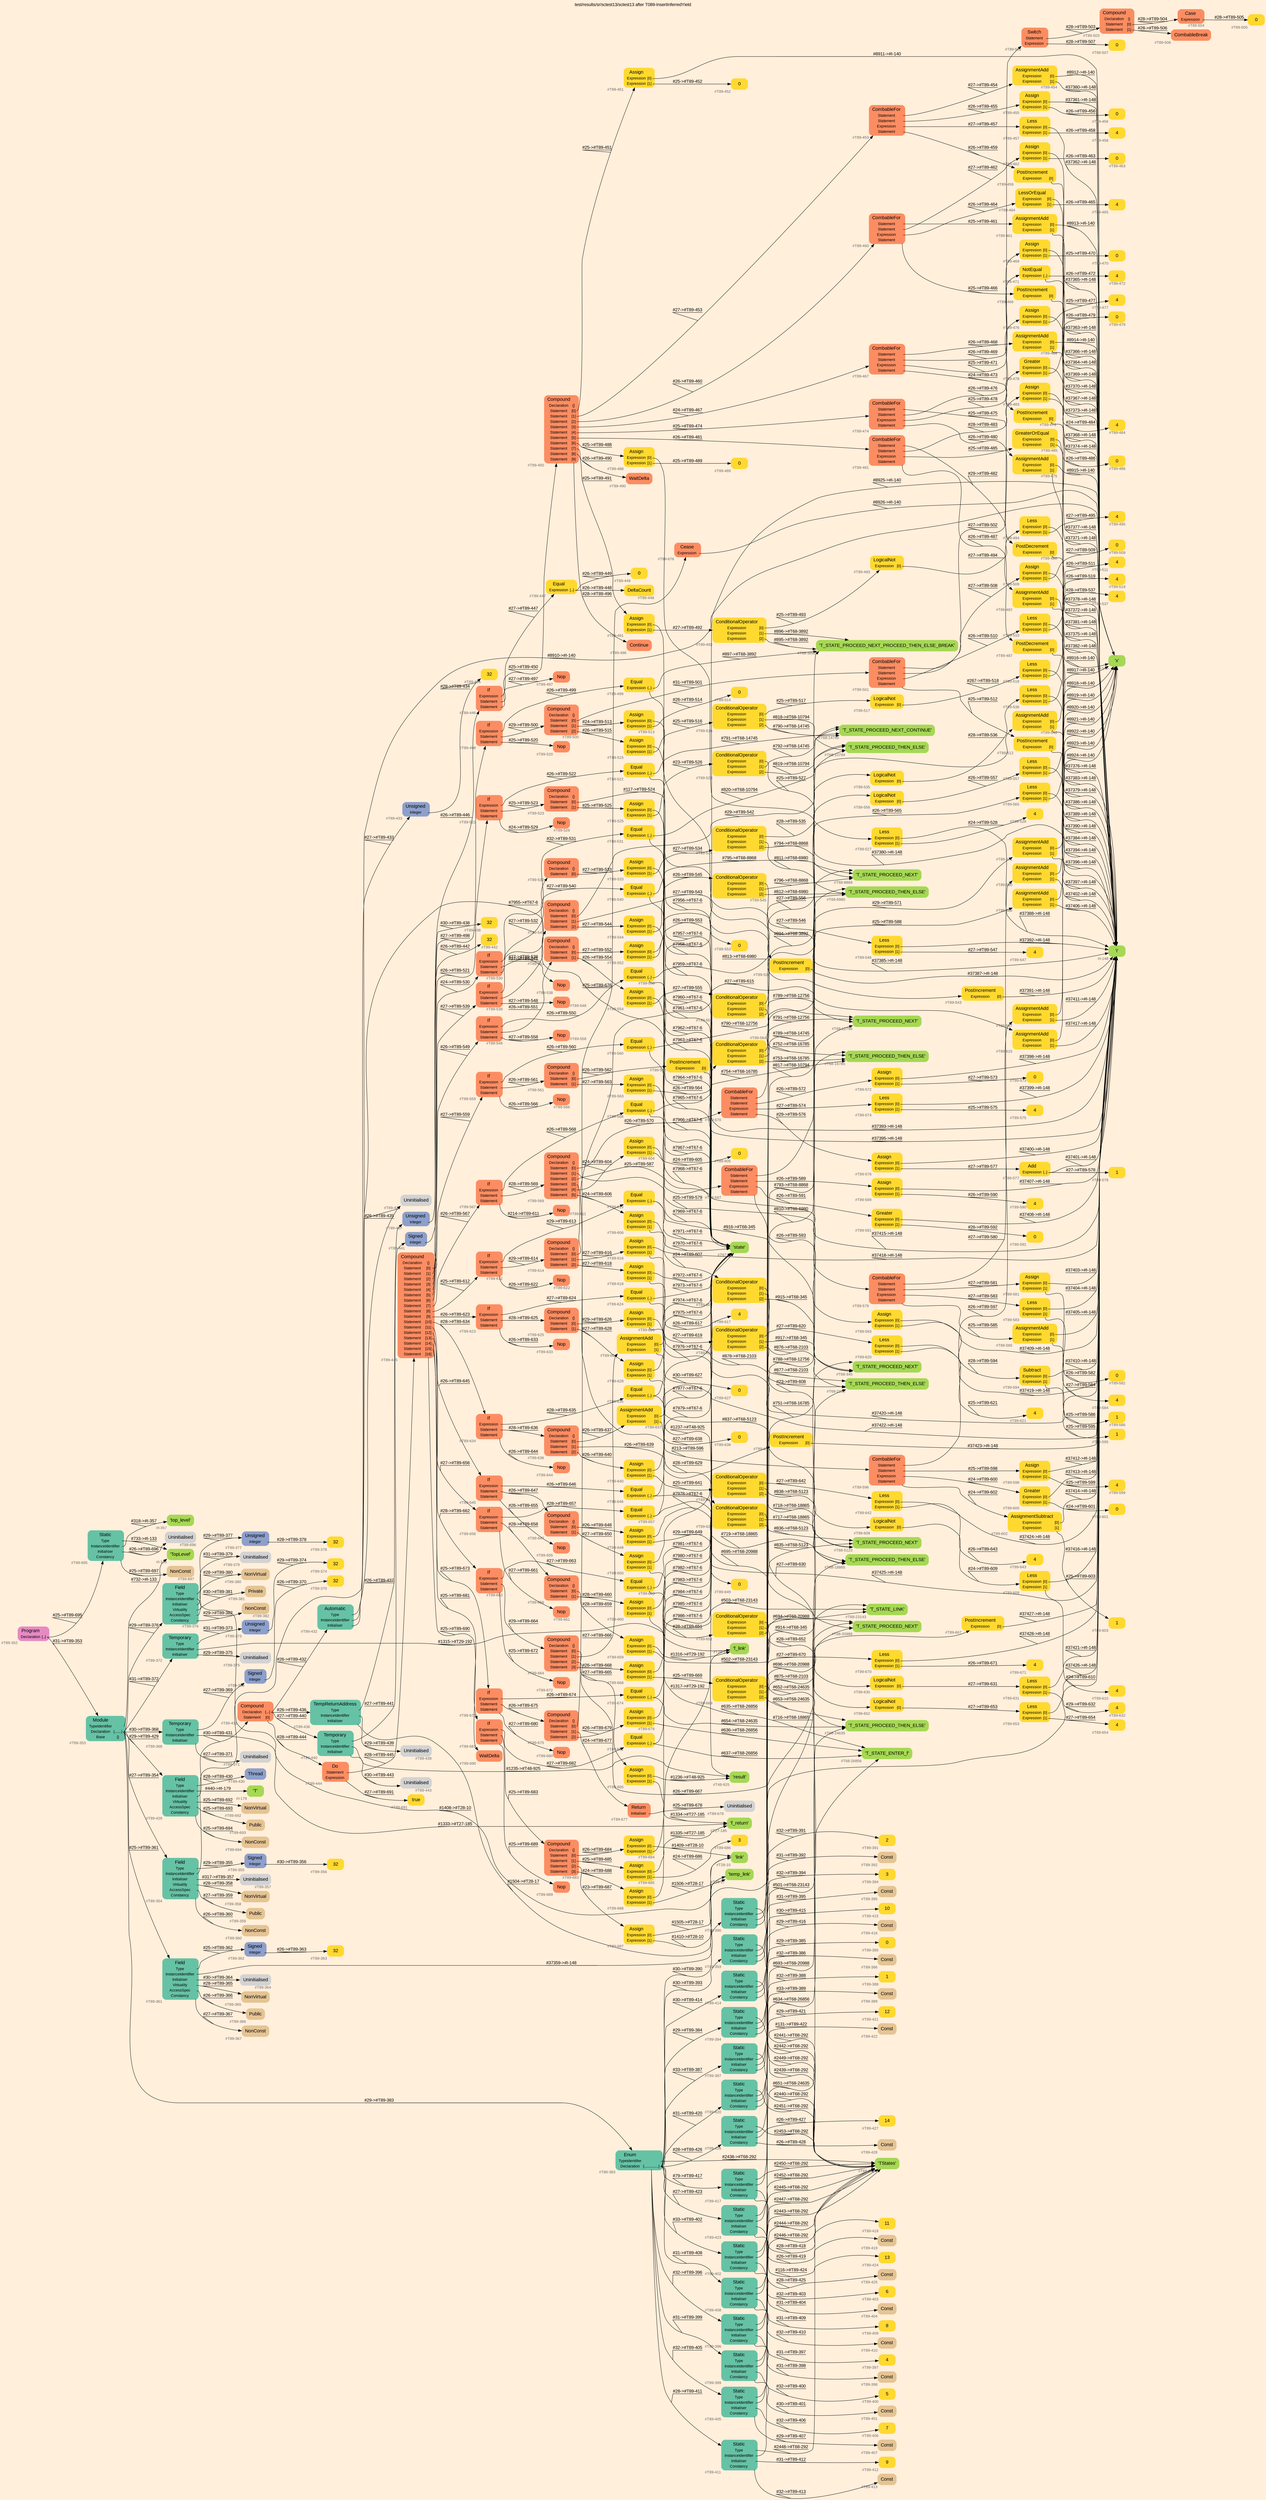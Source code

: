 digraph "test/results/sr/sctest13/sctest13 after T089-InsertInferredYield" {
label = "test/results/sr/sctest13/sctest13 after T089-InsertInferredYield"
labelloc = t
graph [
    rankdir = "LR"
    ranksep = 0.3
    bgcolor = antiquewhite1
    color = black
    fontcolor = black
    fontname = "Arial"
];
node [
    fontname = "Arial"
];
edge [
    fontname = "Arial"
];

// -------------------- node figure --------------------
// -------- block #T89-352 ----------
"#T89-352" [
    fillcolor = "/set28/4"
    xlabel = "#T89-352"
    fontsize = "12"
    fontcolor = grey40
    shape = "plaintext"
    label = <<TABLE BORDER="0" CELLBORDER="0" CELLSPACING="0">
     <TR><TD><FONT COLOR="black" POINT-SIZE="15">Program</FONT></TD></TR>
     <TR><TD><FONT COLOR="black" POINT-SIZE="12">Declaration</FONT></TD><TD PORT="port0"><FONT COLOR="black" POINT-SIZE="12">{..}</FONT></TD></TR>
    </TABLE>>
    style = "rounded,filled"
];

// -------- block #T89-353 ----------
"#T89-353" [
    fillcolor = "/set28/1"
    xlabel = "#T89-353"
    fontsize = "12"
    fontcolor = grey40
    shape = "plaintext"
    label = <<TABLE BORDER="0" CELLBORDER="0" CELLSPACING="0">
     <TR><TD><FONT COLOR="black" POINT-SIZE="15">Module</FONT></TD></TR>
     <TR><TD><FONT COLOR="black" POINT-SIZE="12">TypeIdentifier</FONT></TD><TD PORT="port0"></TD></TR>
     <TR><TD><FONT COLOR="black" POINT-SIZE="12">Declaration</FONT></TD><TD PORT="port1"><FONT COLOR="black" POINT-SIZE="12">{.......}</FONT></TD></TR>
     <TR><TD><FONT COLOR="black" POINT-SIZE="12">Base</FONT></TD><TD PORT="port2"><FONT COLOR="black" POINT-SIZE="12">{}</FONT></TD></TR>
    </TABLE>>
    style = "rounded,filled"
];

// -------- block #I-133 ----------
"#I-133" [
    fillcolor = "/set28/5"
    xlabel = "#I-133"
    fontsize = "12"
    fontcolor = grey40
    shape = "plaintext"
    label = <<TABLE BORDER="0" CELLBORDER="0" CELLSPACING="0">
     <TR><TD><FONT COLOR="black" POINT-SIZE="15">'TopLevel'</FONT></TD></TR>
    </TABLE>>
    style = "rounded,filled"
];

// -------- block #T89-354 ----------
"#T89-354" [
    fillcolor = "/set28/1"
    xlabel = "#T89-354"
    fontsize = "12"
    fontcolor = grey40
    shape = "plaintext"
    label = <<TABLE BORDER="0" CELLBORDER="0" CELLSPACING="0">
     <TR><TD><FONT COLOR="black" POINT-SIZE="15">Field</FONT></TD></TR>
     <TR><TD><FONT COLOR="black" POINT-SIZE="12">Type</FONT></TD><TD PORT="port0"></TD></TR>
     <TR><TD><FONT COLOR="black" POINT-SIZE="12">InstanceIdentifier</FONT></TD><TD PORT="port1"></TD></TR>
     <TR><TD><FONT COLOR="black" POINT-SIZE="12">Initialiser</FONT></TD><TD PORT="port2"></TD></TR>
     <TR><TD><FONT COLOR="black" POINT-SIZE="12">Virtuality</FONT></TD><TD PORT="port3"></TD></TR>
     <TR><TD><FONT COLOR="black" POINT-SIZE="12">AccessSpec</FONT></TD><TD PORT="port4"></TD></TR>
     <TR><TD><FONT COLOR="black" POINT-SIZE="12">Constancy</FONT></TD><TD PORT="port5"></TD></TR>
    </TABLE>>
    style = "rounded,filled"
];

// -------- block #T89-355 ----------
"#T89-355" [
    fillcolor = "/set28/3"
    xlabel = "#T89-355"
    fontsize = "12"
    fontcolor = grey40
    shape = "plaintext"
    label = <<TABLE BORDER="0" CELLBORDER="0" CELLSPACING="0">
     <TR><TD><FONT COLOR="black" POINT-SIZE="15">Signed</FONT></TD></TR>
     <TR><TD><FONT COLOR="black" POINT-SIZE="12">Integer</FONT></TD><TD PORT="port0"></TD></TR>
    </TABLE>>
    style = "rounded,filled"
];

// -------- block #T89-356 ----------
"#T89-356" [
    fillcolor = "/set28/6"
    xlabel = "#T89-356"
    fontsize = "12"
    fontcolor = grey40
    shape = "plaintext"
    label = <<TABLE BORDER="0" CELLBORDER="0" CELLSPACING="0">
     <TR><TD><FONT COLOR="black" POINT-SIZE="15">32</FONT></TD></TR>
    </TABLE>>
    style = "rounded,filled"
];

// -------- block #I-140 ----------
"#I-140" [
    fillcolor = "/set28/5"
    xlabel = "#I-140"
    fontsize = "12"
    fontcolor = grey40
    shape = "plaintext"
    label = <<TABLE BORDER="0" CELLBORDER="0" CELLSPACING="0">
     <TR><TD><FONT COLOR="black" POINT-SIZE="15">'x'</FONT></TD></TR>
    </TABLE>>
    style = "rounded,filled"
];

// -------- block #T89-357 ----------
"#T89-357" [
    xlabel = "#T89-357"
    fontsize = "12"
    fontcolor = grey40
    shape = "plaintext"
    label = <<TABLE BORDER="0" CELLBORDER="0" CELLSPACING="0">
     <TR><TD><FONT COLOR="black" POINT-SIZE="15">Uninitialised</FONT></TD></TR>
    </TABLE>>
    style = "rounded,filled"
];

// -------- block #T89-358 ----------
"#T89-358" [
    fillcolor = "/set28/7"
    xlabel = "#T89-358"
    fontsize = "12"
    fontcolor = grey40
    shape = "plaintext"
    label = <<TABLE BORDER="0" CELLBORDER="0" CELLSPACING="0">
     <TR><TD><FONT COLOR="black" POINT-SIZE="15">NonVirtual</FONT></TD></TR>
    </TABLE>>
    style = "rounded,filled"
];

// -------- block #T89-359 ----------
"#T89-359" [
    fillcolor = "/set28/7"
    xlabel = "#T89-359"
    fontsize = "12"
    fontcolor = grey40
    shape = "plaintext"
    label = <<TABLE BORDER="0" CELLBORDER="0" CELLSPACING="0">
     <TR><TD><FONT COLOR="black" POINT-SIZE="15">Public</FONT></TD></TR>
    </TABLE>>
    style = "rounded,filled"
];

// -------- block #T89-360 ----------
"#T89-360" [
    fillcolor = "/set28/7"
    xlabel = "#T89-360"
    fontsize = "12"
    fontcolor = grey40
    shape = "plaintext"
    label = <<TABLE BORDER="0" CELLBORDER="0" CELLSPACING="0">
     <TR><TD><FONT COLOR="black" POINT-SIZE="15">NonConst</FONT></TD></TR>
    </TABLE>>
    style = "rounded,filled"
];

// -------- block #T89-361 ----------
"#T89-361" [
    fillcolor = "/set28/1"
    xlabel = "#T89-361"
    fontsize = "12"
    fontcolor = grey40
    shape = "plaintext"
    label = <<TABLE BORDER="0" CELLBORDER="0" CELLSPACING="0">
     <TR><TD><FONT COLOR="black" POINT-SIZE="15">Field</FONT></TD></TR>
     <TR><TD><FONT COLOR="black" POINT-SIZE="12">Type</FONT></TD><TD PORT="port0"></TD></TR>
     <TR><TD><FONT COLOR="black" POINT-SIZE="12">InstanceIdentifier</FONT></TD><TD PORT="port1"></TD></TR>
     <TR><TD><FONT COLOR="black" POINT-SIZE="12">Initialiser</FONT></TD><TD PORT="port2"></TD></TR>
     <TR><TD><FONT COLOR="black" POINT-SIZE="12">Virtuality</FONT></TD><TD PORT="port3"></TD></TR>
     <TR><TD><FONT COLOR="black" POINT-SIZE="12">AccessSpec</FONT></TD><TD PORT="port4"></TD></TR>
     <TR><TD><FONT COLOR="black" POINT-SIZE="12">Constancy</FONT></TD><TD PORT="port5"></TD></TR>
    </TABLE>>
    style = "rounded,filled"
];

// -------- block #T89-362 ----------
"#T89-362" [
    fillcolor = "/set28/3"
    xlabel = "#T89-362"
    fontsize = "12"
    fontcolor = grey40
    shape = "plaintext"
    label = <<TABLE BORDER="0" CELLBORDER="0" CELLSPACING="0">
     <TR><TD><FONT COLOR="black" POINT-SIZE="15">Signed</FONT></TD></TR>
     <TR><TD><FONT COLOR="black" POINT-SIZE="12">Integer</FONT></TD><TD PORT="port0"></TD></TR>
    </TABLE>>
    style = "rounded,filled"
];

// -------- block #T89-363 ----------
"#T89-363" [
    fillcolor = "/set28/6"
    xlabel = "#T89-363"
    fontsize = "12"
    fontcolor = grey40
    shape = "plaintext"
    label = <<TABLE BORDER="0" CELLBORDER="0" CELLSPACING="0">
     <TR><TD><FONT COLOR="black" POINT-SIZE="15">32</FONT></TD></TR>
    </TABLE>>
    style = "rounded,filled"
];

// -------- block #I-148 ----------
"#I-148" [
    fillcolor = "/set28/5"
    xlabel = "#I-148"
    fontsize = "12"
    fontcolor = grey40
    shape = "plaintext"
    label = <<TABLE BORDER="0" CELLBORDER="0" CELLSPACING="0">
     <TR><TD><FONT COLOR="black" POINT-SIZE="15">'i'</FONT></TD></TR>
    </TABLE>>
    style = "rounded,filled"
];

// -------- block #T89-364 ----------
"#T89-364" [
    xlabel = "#T89-364"
    fontsize = "12"
    fontcolor = grey40
    shape = "plaintext"
    label = <<TABLE BORDER="0" CELLBORDER="0" CELLSPACING="0">
     <TR><TD><FONT COLOR="black" POINT-SIZE="15">Uninitialised</FONT></TD></TR>
    </TABLE>>
    style = "rounded,filled"
];

// -------- block #T89-365 ----------
"#T89-365" [
    fillcolor = "/set28/7"
    xlabel = "#T89-365"
    fontsize = "12"
    fontcolor = grey40
    shape = "plaintext"
    label = <<TABLE BORDER="0" CELLBORDER="0" CELLSPACING="0">
     <TR><TD><FONT COLOR="black" POINT-SIZE="15">NonVirtual</FONT></TD></TR>
    </TABLE>>
    style = "rounded,filled"
];

// -------- block #T89-366 ----------
"#T89-366" [
    fillcolor = "/set28/7"
    xlabel = "#T89-366"
    fontsize = "12"
    fontcolor = grey40
    shape = "plaintext"
    label = <<TABLE BORDER="0" CELLBORDER="0" CELLSPACING="0">
     <TR><TD><FONT COLOR="black" POINT-SIZE="15">Public</FONT></TD></TR>
    </TABLE>>
    style = "rounded,filled"
];

// -------- block #T89-367 ----------
"#T89-367" [
    fillcolor = "/set28/7"
    xlabel = "#T89-367"
    fontsize = "12"
    fontcolor = grey40
    shape = "plaintext"
    label = <<TABLE BORDER="0" CELLBORDER="0" CELLSPACING="0">
     <TR><TD><FONT COLOR="black" POINT-SIZE="15">NonConst</FONT></TD></TR>
    </TABLE>>
    style = "rounded,filled"
];

// -------- block #T89-368 ----------
"#T89-368" [
    fillcolor = "/set28/1"
    xlabel = "#T89-368"
    fontsize = "12"
    fontcolor = grey40
    shape = "plaintext"
    label = <<TABLE BORDER="0" CELLBORDER="0" CELLSPACING="0">
     <TR><TD><FONT COLOR="black" POINT-SIZE="15">Temporary</FONT></TD></TR>
     <TR><TD><FONT COLOR="black" POINT-SIZE="12">Type</FONT></TD><TD PORT="port0"></TD></TR>
     <TR><TD><FONT COLOR="black" POINT-SIZE="12">InstanceIdentifier</FONT></TD><TD PORT="port1"></TD></TR>
     <TR><TD><FONT COLOR="black" POINT-SIZE="12">Initialiser</FONT></TD><TD PORT="port2"></TD></TR>
    </TABLE>>
    style = "rounded,filled"
];

// -------- block #T89-369 ----------
"#T89-369" [
    fillcolor = "/set28/3"
    xlabel = "#T89-369"
    fontsize = "12"
    fontcolor = grey40
    shape = "plaintext"
    label = <<TABLE BORDER="0" CELLBORDER="0" CELLSPACING="0">
     <TR><TD><FONT COLOR="black" POINT-SIZE="15">Signed</FONT></TD></TR>
     <TR><TD><FONT COLOR="black" POINT-SIZE="12">Integer</FONT></TD><TD PORT="port0"></TD></TR>
    </TABLE>>
    style = "rounded,filled"
];

// -------- block #T89-370 ----------
"#T89-370" [
    fillcolor = "/set28/6"
    xlabel = "#T89-370"
    fontsize = "12"
    fontcolor = grey40
    shape = "plaintext"
    label = <<TABLE BORDER="0" CELLBORDER="0" CELLSPACING="0">
     <TR><TD><FONT COLOR="black" POINT-SIZE="15">32</FONT></TD></TR>
    </TABLE>>
    style = "rounded,filled"
];

// -------- block #T27-185 ----------
"#T27-185" [
    fillcolor = "/set28/5"
    xlabel = "#T27-185"
    fontsize = "12"
    fontcolor = grey40
    shape = "plaintext"
    label = <<TABLE BORDER="0" CELLBORDER="0" CELLSPACING="0">
     <TR><TD><FONT COLOR="black" POINT-SIZE="15">'f_return'</FONT></TD></TR>
    </TABLE>>
    style = "rounded,filled"
];

// -------- block #T89-371 ----------
"#T89-371" [
    xlabel = "#T89-371"
    fontsize = "12"
    fontcolor = grey40
    shape = "plaintext"
    label = <<TABLE BORDER="0" CELLBORDER="0" CELLSPACING="0">
     <TR><TD><FONT COLOR="black" POINT-SIZE="15">Uninitialised</FONT></TD></TR>
    </TABLE>>
    style = "rounded,filled"
];

// -------- block #T89-372 ----------
"#T89-372" [
    fillcolor = "/set28/1"
    xlabel = "#T89-372"
    fontsize = "12"
    fontcolor = grey40
    shape = "plaintext"
    label = <<TABLE BORDER="0" CELLBORDER="0" CELLSPACING="0">
     <TR><TD><FONT COLOR="black" POINT-SIZE="15">Temporary</FONT></TD></TR>
     <TR><TD><FONT COLOR="black" POINT-SIZE="12">Type</FONT></TD><TD PORT="port0"></TD></TR>
     <TR><TD><FONT COLOR="black" POINT-SIZE="12">InstanceIdentifier</FONT></TD><TD PORT="port1"></TD></TR>
     <TR><TD><FONT COLOR="black" POINT-SIZE="12">Initialiser</FONT></TD><TD PORT="port2"></TD></TR>
    </TABLE>>
    style = "rounded,filled"
];

// -------- block #T89-373 ----------
"#T89-373" [
    fillcolor = "/set28/3"
    xlabel = "#T89-373"
    fontsize = "12"
    fontcolor = grey40
    shape = "plaintext"
    label = <<TABLE BORDER="0" CELLBORDER="0" CELLSPACING="0">
     <TR><TD><FONT COLOR="black" POINT-SIZE="15">Unsigned</FONT></TD></TR>
     <TR><TD><FONT COLOR="black" POINT-SIZE="12">Integer</FONT></TD><TD PORT="port0"></TD></TR>
    </TABLE>>
    style = "rounded,filled"
];

// -------- block #T89-374 ----------
"#T89-374" [
    fillcolor = "/set28/6"
    xlabel = "#T89-374"
    fontsize = "12"
    fontcolor = grey40
    shape = "plaintext"
    label = <<TABLE BORDER="0" CELLBORDER="0" CELLSPACING="0">
     <TR><TD><FONT COLOR="black" POINT-SIZE="15">32</FONT></TD></TR>
    </TABLE>>
    style = "rounded,filled"
];

// -------- block #T29-192 ----------
"#T29-192" [
    fillcolor = "/set28/5"
    xlabel = "#T29-192"
    fontsize = "12"
    fontcolor = grey40
    shape = "plaintext"
    label = <<TABLE BORDER="0" CELLBORDER="0" CELLSPACING="0">
     <TR><TD><FONT COLOR="black" POINT-SIZE="15">'f_link'</FONT></TD></TR>
    </TABLE>>
    style = "rounded,filled"
];

// -------- block #T89-375 ----------
"#T89-375" [
    xlabel = "#T89-375"
    fontsize = "12"
    fontcolor = grey40
    shape = "plaintext"
    label = <<TABLE BORDER="0" CELLBORDER="0" CELLSPACING="0">
     <TR><TD><FONT COLOR="black" POINT-SIZE="15">Uninitialised</FONT></TD></TR>
    </TABLE>>
    style = "rounded,filled"
];

// -------- block #T89-376 ----------
"#T89-376" [
    fillcolor = "/set28/1"
    xlabel = "#T89-376"
    fontsize = "12"
    fontcolor = grey40
    shape = "plaintext"
    label = <<TABLE BORDER="0" CELLBORDER="0" CELLSPACING="0">
     <TR><TD><FONT COLOR="black" POINT-SIZE="15">Field</FONT></TD></TR>
     <TR><TD><FONT COLOR="black" POINT-SIZE="12">Type</FONT></TD><TD PORT="port0"></TD></TR>
     <TR><TD><FONT COLOR="black" POINT-SIZE="12">InstanceIdentifier</FONT></TD><TD PORT="port1"></TD></TR>
     <TR><TD><FONT COLOR="black" POINT-SIZE="12">Initialiser</FONT></TD><TD PORT="port2"></TD></TR>
     <TR><TD><FONT COLOR="black" POINT-SIZE="12">Virtuality</FONT></TD><TD PORT="port3"></TD></TR>
     <TR><TD><FONT COLOR="black" POINT-SIZE="12">AccessSpec</FONT></TD><TD PORT="port4"></TD></TR>
     <TR><TD><FONT COLOR="black" POINT-SIZE="12">Constancy</FONT></TD><TD PORT="port5"></TD></TR>
    </TABLE>>
    style = "rounded,filled"
];

// -------- block #T89-377 ----------
"#T89-377" [
    fillcolor = "/set28/3"
    xlabel = "#T89-377"
    fontsize = "12"
    fontcolor = grey40
    shape = "plaintext"
    label = <<TABLE BORDER="0" CELLBORDER="0" CELLSPACING="0">
     <TR><TD><FONT COLOR="black" POINT-SIZE="15">Unsigned</FONT></TD></TR>
     <TR><TD><FONT COLOR="black" POINT-SIZE="12">Integer</FONT></TD><TD PORT="port0"></TD></TR>
    </TABLE>>
    style = "rounded,filled"
];

// -------- block #T89-378 ----------
"#T89-378" [
    fillcolor = "/set28/6"
    xlabel = "#T89-378"
    fontsize = "12"
    fontcolor = grey40
    shape = "plaintext"
    label = <<TABLE BORDER="0" CELLBORDER="0" CELLSPACING="0">
     <TR><TD><FONT COLOR="black" POINT-SIZE="15">32</FONT></TD></TR>
    </TABLE>>
    style = "rounded,filled"
];

// -------- block #T28-10 ----------
"#T28-10" [
    fillcolor = "/set28/5"
    xlabel = "#T28-10"
    fontsize = "12"
    fontcolor = grey40
    shape = "plaintext"
    label = <<TABLE BORDER="0" CELLBORDER="0" CELLSPACING="0">
     <TR><TD><FONT COLOR="black" POINT-SIZE="15">'link'</FONT></TD></TR>
    </TABLE>>
    style = "rounded,filled"
];

// -------- block #T89-379 ----------
"#T89-379" [
    xlabel = "#T89-379"
    fontsize = "12"
    fontcolor = grey40
    shape = "plaintext"
    label = <<TABLE BORDER="0" CELLBORDER="0" CELLSPACING="0">
     <TR><TD><FONT COLOR="black" POINT-SIZE="15">Uninitialised</FONT></TD></TR>
    </TABLE>>
    style = "rounded,filled"
];

// -------- block #T89-380 ----------
"#T89-380" [
    fillcolor = "/set28/7"
    xlabel = "#T89-380"
    fontsize = "12"
    fontcolor = grey40
    shape = "plaintext"
    label = <<TABLE BORDER="0" CELLBORDER="0" CELLSPACING="0">
     <TR><TD><FONT COLOR="black" POINT-SIZE="15">NonVirtual</FONT></TD></TR>
    </TABLE>>
    style = "rounded,filled"
];

// -------- block #T89-381 ----------
"#T89-381" [
    fillcolor = "/set28/7"
    xlabel = "#T89-381"
    fontsize = "12"
    fontcolor = grey40
    shape = "plaintext"
    label = <<TABLE BORDER="0" CELLBORDER="0" CELLSPACING="0">
     <TR><TD><FONT COLOR="black" POINT-SIZE="15">Private</FONT></TD></TR>
    </TABLE>>
    style = "rounded,filled"
];

// -------- block #T89-382 ----------
"#T89-382" [
    fillcolor = "/set28/7"
    xlabel = "#T89-382"
    fontsize = "12"
    fontcolor = grey40
    shape = "plaintext"
    label = <<TABLE BORDER="0" CELLBORDER="0" CELLSPACING="0">
     <TR><TD><FONT COLOR="black" POINT-SIZE="15">NonConst</FONT></TD></TR>
    </TABLE>>
    style = "rounded,filled"
];

// -------- block #T89-383 ----------
"#T89-383" [
    fillcolor = "/set28/1"
    xlabel = "#T89-383"
    fontsize = "12"
    fontcolor = grey40
    shape = "plaintext"
    label = <<TABLE BORDER="0" CELLBORDER="0" CELLSPACING="0">
     <TR><TD><FONT COLOR="black" POINT-SIZE="15">Enum</FONT></TD></TR>
     <TR><TD><FONT COLOR="black" POINT-SIZE="12">TypeIdentifier</FONT></TD><TD PORT="port0"></TD></TR>
     <TR><TD><FONT COLOR="black" POINT-SIZE="12">Declaration</FONT></TD><TD PORT="port1"><FONT COLOR="black" POINT-SIZE="12">{...............}</FONT></TD></TR>
    </TABLE>>
    style = "rounded,filled"
];

// -------- block #T68-292 ----------
"#T68-292" [
    fillcolor = "/set28/5"
    xlabel = "#T68-292"
    fontsize = "12"
    fontcolor = grey40
    shape = "plaintext"
    label = <<TABLE BORDER="0" CELLBORDER="0" CELLSPACING="0">
     <TR><TD><FONT COLOR="black" POINT-SIZE="15">'TStates'</FONT></TD></TR>
    </TABLE>>
    style = "rounded,filled"
];

// -------- block #T89-384 ----------
"#T89-384" [
    fillcolor = "/set28/1"
    xlabel = "#T89-384"
    fontsize = "12"
    fontcolor = grey40
    shape = "plaintext"
    label = <<TABLE BORDER="0" CELLBORDER="0" CELLSPACING="0">
     <TR><TD><FONT COLOR="black" POINT-SIZE="15">Static</FONT></TD></TR>
     <TR><TD><FONT COLOR="black" POINT-SIZE="12">Type</FONT></TD><TD PORT="port0"></TD></TR>
     <TR><TD><FONT COLOR="black" POINT-SIZE="12">InstanceIdentifier</FONT></TD><TD PORT="port1"></TD></TR>
     <TR><TD><FONT COLOR="black" POINT-SIZE="12">Initialiser</FONT></TD><TD PORT="port2"></TD></TR>
     <TR><TD><FONT COLOR="black" POINT-SIZE="12">Constancy</FONT></TD><TD PORT="port3"></TD></TR>
    </TABLE>>
    style = "rounded,filled"
];

// -------- block #T68-345 ----------
"#T68-345" [
    fillcolor = "/set28/5"
    xlabel = "#T68-345"
    fontsize = "12"
    fontcolor = grey40
    shape = "plaintext"
    label = <<TABLE BORDER="0" CELLBORDER="0" CELLSPACING="0">
     <TR><TD><FONT COLOR="black" POINT-SIZE="15">'T_STATE_PROCEED_NEXT'</FONT></TD></TR>
    </TABLE>>
    style = "rounded,filled"
];

// -------- block #T89-385 ----------
"#T89-385" [
    fillcolor = "/set28/6"
    xlabel = "#T89-385"
    fontsize = "12"
    fontcolor = grey40
    shape = "plaintext"
    label = <<TABLE BORDER="0" CELLBORDER="0" CELLSPACING="0">
     <TR><TD><FONT COLOR="black" POINT-SIZE="15">0</FONT></TD></TR>
    </TABLE>>
    style = "rounded,filled"
];

// -------- block #T89-386 ----------
"#T89-386" [
    fillcolor = "/set28/7"
    xlabel = "#T89-386"
    fontsize = "12"
    fontcolor = grey40
    shape = "plaintext"
    label = <<TABLE BORDER="0" CELLBORDER="0" CELLSPACING="0">
     <TR><TD><FONT COLOR="black" POINT-SIZE="15">Const</FONT></TD></TR>
    </TABLE>>
    style = "rounded,filled"
];

// -------- block #T89-387 ----------
"#T89-387" [
    fillcolor = "/set28/1"
    xlabel = "#T89-387"
    fontsize = "12"
    fontcolor = grey40
    shape = "plaintext"
    label = <<TABLE BORDER="0" CELLBORDER="0" CELLSPACING="0">
     <TR><TD><FONT COLOR="black" POINT-SIZE="15">Static</FONT></TD></TR>
     <TR><TD><FONT COLOR="black" POINT-SIZE="12">Type</FONT></TD><TD PORT="port0"></TD></TR>
     <TR><TD><FONT COLOR="black" POINT-SIZE="12">InstanceIdentifier</FONT></TD><TD PORT="port1"></TD></TR>
     <TR><TD><FONT COLOR="black" POINT-SIZE="12">Initialiser</FONT></TD><TD PORT="port2"></TD></TR>
     <TR><TD><FONT COLOR="black" POINT-SIZE="12">Constancy</FONT></TD><TD PORT="port3"></TD></TR>
    </TABLE>>
    style = "rounded,filled"
];

// -------- block #T68-2103 ----------
"#T68-2103" [
    fillcolor = "/set28/5"
    xlabel = "#T68-2103"
    fontsize = "12"
    fontcolor = grey40
    shape = "plaintext"
    label = <<TABLE BORDER="0" CELLBORDER="0" CELLSPACING="0">
     <TR><TD><FONT COLOR="black" POINT-SIZE="15">'T_STATE_PROCEED_THEN_ELSE'</FONT></TD></TR>
    </TABLE>>
    style = "rounded,filled"
];

// -------- block #T89-388 ----------
"#T89-388" [
    fillcolor = "/set28/6"
    xlabel = "#T89-388"
    fontsize = "12"
    fontcolor = grey40
    shape = "plaintext"
    label = <<TABLE BORDER="0" CELLBORDER="0" CELLSPACING="0">
     <TR><TD><FONT COLOR="black" POINT-SIZE="15">1</FONT></TD></TR>
    </TABLE>>
    style = "rounded,filled"
];

// -------- block #T89-389 ----------
"#T89-389" [
    fillcolor = "/set28/7"
    xlabel = "#T89-389"
    fontsize = "12"
    fontcolor = grey40
    shape = "plaintext"
    label = <<TABLE BORDER="0" CELLBORDER="0" CELLSPACING="0">
     <TR><TD><FONT COLOR="black" POINT-SIZE="15">Const</FONT></TD></TR>
    </TABLE>>
    style = "rounded,filled"
];

// -------- block #T89-390 ----------
"#T89-390" [
    fillcolor = "/set28/1"
    xlabel = "#T89-390"
    fontsize = "12"
    fontcolor = grey40
    shape = "plaintext"
    label = <<TABLE BORDER="0" CELLBORDER="0" CELLSPACING="0">
     <TR><TD><FONT COLOR="black" POINT-SIZE="15">Static</FONT></TD></TR>
     <TR><TD><FONT COLOR="black" POINT-SIZE="12">Type</FONT></TD><TD PORT="port0"></TD></TR>
     <TR><TD><FONT COLOR="black" POINT-SIZE="12">InstanceIdentifier</FONT></TD><TD PORT="port1"></TD></TR>
     <TR><TD><FONT COLOR="black" POINT-SIZE="12">Initialiser</FONT></TD><TD PORT="port2"></TD></TR>
     <TR><TD><FONT COLOR="black" POINT-SIZE="12">Constancy</FONT></TD><TD PORT="port3"></TD></TR>
    </TABLE>>
    style = "rounded,filled"
];

// -------- block #T68-3892 ----------
"#T68-3892" [
    fillcolor = "/set28/5"
    xlabel = "#T68-3892"
    fontsize = "12"
    fontcolor = grey40
    shape = "plaintext"
    label = <<TABLE BORDER="0" CELLBORDER="0" CELLSPACING="0">
     <TR><TD><FONT COLOR="black" POINT-SIZE="15">'T_STATE_PROCEED_NEXT_PROCEED_THEN_ELSE_BREAK'</FONT></TD></TR>
    </TABLE>>
    style = "rounded,filled"
];

// -------- block #T89-391 ----------
"#T89-391" [
    fillcolor = "/set28/6"
    xlabel = "#T89-391"
    fontsize = "12"
    fontcolor = grey40
    shape = "plaintext"
    label = <<TABLE BORDER="0" CELLBORDER="0" CELLSPACING="0">
     <TR><TD><FONT COLOR="black" POINT-SIZE="15">2</FONT></TD></TR>
    </TABLE>>
    style = "rounded,filled"
];

// -------- block #T89-392 ----------
"#T89-392" [
    fillcolor = "/set28/7"
    xlabel = "#T89-392"
    fontsize = "12"
    fontcolor = grey40
    shape = "plaintext"
    label = <<TABLE BORDER="0" CELLBORDER="0" CELLSPACING="0">
     <TR><TD><FONT COLOR="black" POINT-SIZE="15">Const</FONT></TD></TR>
    </TABLE>>
    style = "rounded,filled"
];

// -------- block #T89-393 ----------
"#T89-393" [
    fillcolor = "/set28/1"
    xlabel = "#T89-393"
    fontsize = "12"
    fontcolor = grey40
    shape = "plaintext"
    label = <<TABLE BORDER="0" CELLBORDER="0" CELLSPACING="0">
     <TR><TD><FONT COLOR="black" POINT-SIZE="15">Static</FONT></TD></TR>
     <TR><TD><FONT COLOR="black" POINT-SIZE="12">Type</FONT></TD><TD PORT="port0"></TD></TR>
     <TR><TD><FONT COLOR="black" POINT-SIZE="12">InstanceIdentifier</FONT></TD><TD PORT="port1"></TD></TR>
     <TR><TD><FONT COLOR="black" POINT-SIZE="12">Initialiser</FONT></TD><TD PORT="port2"></TD></TR>
     <TR><TD><FONT COLOR="black" POINT-SIZE="12">Constancy</FONT></TD><TD PORT="port3"></TD></TR>
    </TABLE>>
    style = "rounded,filled"
];

// -------- block #T68-5123 ----------
"#T68-5123" [
    fillcolor = "/set28/5"
    xlabel = "#T68-5123"
    fontsize = "12"
    fontcolor = grey40
    shape = "plaintext"
    label = <<TABLE BORDER="0" CELLBORDER="0" CELLSPACING="0">
     <TR><TD><FONT COLOR="black" POINT-SIZE="15">'T_STATE_PROCEED_NEXT'</FONT></TD></TR>
    </TABLE>>
    style = "rounded,filled"
];

// -------- block #T89-394 ----------
"#T89-394" [
    fillcolor = "/set28/6"
    xlabel = "#T89-394"
    fontsize = "12"
    fontcolor = grey40
    shape = "plaintext"
    label = <<TABLE BORDER="0" CELLBORDER="0" CELLSPACING="0">
     <TR><TD><FONT COLOR="black" POINT-SIZE="15">3</FONT></TD></TR>
    </TABLE>>
    style = "rounded,filled"
];

// -------- block #T89-395 ----------
"#T89-395" [
    fillcolor = "/set28/7"
    xlabel = "#T89-395"
    fontsize = "12"
    fontcolor = grey40
    shape = "plaintext"
    label = <<TABLE BORDER="0" CELLBORDER="0" CELLSPACING="0">
     <TR><TD><FONT COLOR="black" POINT-SIZE="15">Const</FONT></TD></TR>
    </TABLE>>
    style = "rounded,filled"
];

// -------- block #T89-396 ----------
"#T89-396" [
    fillcolor = "/set28/1"
    xlabel = "#T89-396"
    fontsize = "12"
    fontcolor = grey40
    shape = "plaintext"
    label = <<TABLE BORDER="0" CELLBORDER="0" CELLSPACING="0">
     <TR><TD><FONT COLOR="black" POINT-SIZE="15">Static</FONT></TD></TR>
     <TR><TD><FONT COLOR="black" POINT-SIZE="12">Type</FONT></TD><TD PORT="port0"></TD></TR>
     <TR><TD><FONT COLOR="black" POINT-SIZE="12">InstanceIdentifier</FONT></TD><TD PORT="port1"></TD></TR>
     <TR><TD><FONT COLOR="black" POINT-SIZE="12">Initialiser</FONT></TD><TD PORT="port2"></TD></TR>
     <TR><TD><FONT COLOR="black" POINT-SIZE="12">Constancy</FONT></TD><TD PORT="port3"></TD></TR>
    </TABLE>>
    style = "rounded,filled"
];

// -------- block #T68-6980 ----------
"#T68-6980" [
    fillcolor = "/set28/5"
    xlabel = "#T68-6980"
    fontsize = "12"
    fontcolor = grey40
    shape = "plaintext"
    label = <<TABLE BORDER="0" CELLBORDER="0" CELLSPACING="0">
     <TR><TD><FONT COLOR="black" POINT-SIZE="15">'T_STATE_PROCEED_THEN_ELSE'</FONT></TD></TR>
    </TABLE>>
    style = "rounded,filled"
];

// -------- block #T89-397 ----------
"#T89-397" [
    fillcolor = "/set28/6"
    xlabel = "#T89-397"
    fontsize = "12"
    fontcolor = grey40
    shape = "plaintext"
    label = <<TABLE BORDER="0" CELLBORDER="0" CELLSPACING="0">
     <TR><TD><FONT COLOR="black" POINT-SIZE="15">4</FONT></TD></TR>
    </TABLE>>
    style = "rounded,filled"
];

// -------- block #T89-398 ----------
"#T89-398" [
    fillcolor = "/set28/7"
    xlabel = "#T89-398"
    fontsize = "12"
    fontcolor = grey40
    shape = "plaintext"
    label = <<TABLE BORDER="0" CELLBORDER="0" CELLSPACING="0">
     <TR><TD><FONT COLOR="black" POINT-SIZE="15">Const</FONT></TD></TR>
    </TABLE>>
    style = "rounded,filled"
];

// -------- block #T89-399 ----------
"#T89-399" [
    fillcolor = "/set28/1"
    xlabel = "#T89-399"
    fontsize = "12"
    fontcolor = grey40
    shape = "plaintext"
    label = <<TABLE BORDER="0" CELLBORDER="0" CELLSPACING="0">
     <TR><TD><FONT COLOR="black" POINT-SIZE="15">Static</FONT></TD></TR>
     <TR><TD><FONT COLOR="black" POINT-SIZE="12">Type</FONT></TD><TD PORT="port0"></TD></TR>
     <TR><TD><FONT COLOR="black" POINT-SIZE="12">InstanceIdentifier</FONT></TD><TD PORT="port1"></TD></TR>
     <TR><TD><FONT COLOR="black" POINT-SIZE="12">Initialiser</FONT></TD><TD PORT="port2"></TD></TR>
     <TR><TD><FONT COLOR="black" POINT-SIZE="12">Constancy</FONT></TD><TD PORT="port3"></TD></TR>
    </TABLE>>
    style = "rounded,filled"
];

// -------- block #T68-8868 ----------
"#T68-8868" [
    fillcolor = "/set28/5"
    xlabel = "#T68-8868"
    fontsize = "12"
    fontcolor = grey40
    shape = "plaintext"
    label = <<TABLE BORDER="0" CELLBORDER="0" CELLSPACING="0">
     <TR><TD><FONT COLOR="black" POINT-SIZE="15">'T_STATE_PROCEED_NEXT'</FONT></TD></TR>
    </TABLE>>
    style = "rounded,filled"
];

// -------- block #T89-400 ----------
"#T89-400" [
    fillcolor = "/set28/6"
    xlabel = "#T89-400"
    fontsize = "12"
    fontcolor = grey40
    shape = "plaintext"
    label = <<TABLE BORDER="0" CELLBORDER="0" CELLSPACING="0">
     <TR><TD><FONT COLOR="black" POINT-SIZE="15">5</FONT></TD></TR>
    </TABLE>>
    style = "rounded,filled"
];

// -------- block #T89-401 ----------
"#T89-401" [
    fillcolor = "/set28/7"
    xlabel = "#T89-401"
    fontsize = "12"
    fontcolor = grey40
    shape = "plaintext"
    label = <<TABLE BORDER="0" CELLBORDER="0" CELLSPACING="0">
     <TR><TD><FONT COLOR="black" POINT-SIZE="15">Const</FONT></TD></TR>
    </TABLE>>
    style = "rounded,filled"
];

// -------- block #T89-402 ----------
"#T89-402" [
    fillcolor = "/set28/1"
    xlabel = "#T89-402"
    fontsize = "12"
    fontcolor = grey40
    shape = "plaintext"
    label = <<TABLE BORDER="0" CELLBORDER="0" CELLSPACING="0">
     <TR><TD><FONT COLOR="black" POINT-SIZE="15">Static</FONT></TD></TR>
     <TR><TD><FONT COLOR="black" POINT-SIZE="12">Type</FONT></TD><TD PORT="port0"></TD></TR>
     <TR><TD><FONT COLOR="black" POINT-SIZE="12">InstanceIdentifier</FONT></TD><TD PORT="port1"></TD></TR>
     <TR><TD><FONT COLOR="black" POINT-SIZE="12">Initialiser</FONT></TD><TD PORT="port2"></TD></TR>
     <TR><TD><FONT COLOR="black" POINT-SIZE="12">Constancy</FONT></TD><TD PORT="port3"></TD></TR>
    </TABLE>>
    style = "rounded,filled"
];

// -------- block #T68-10794 ----------
"#T68-10794" [
    fillcolor = "/set28/5"
    xlabel = "#T68-10794"
    fontsize = "12"
    fontcolor = grey40
    shape = "plaintext"
    label = <<TABLE BORDER="0" CELLBORDER="0" CELLSPACING="0">
     <TR><TD><FONT COLOR="black" POINT-SIZE="15">'T_STATE_PROCEED_THEN_ELSE'</FONT></TD></TR>
    </TABLE>>
    style = "rounded,filled"
];

// -------- block #T89-403 ----------
"#T89-403" [
    fillcolor = "/set28/6"
    xlabel = "#T89-403"
    fontsize = "12"
    fontcolor = grey40
    shape = "plaintext"
    label = <<TABLE BORDER="0" CELLBORDER="0" CELLSPACING="0">
     <TR><TD><FONT COLOR="black" POINT-SIZE="15">6</FONT></TD></TR>
    </TABLE>>
    style = "rounded,filled"
];

// -------- block #T89-404 ----------
"#T89-404" [
    fillcolor = "/set28/7"
    xlabel = "#T89-404"
    fontsize = "12"
    fontcolor = grey40
    shape = "plaintext"
    label = <<TABLE BORDER="0" CELLBORDER="0" CELLSPACING="0">
     <TR><TD><FONT COLOR="black" POINT-SIZE="15">Const</FONT></TD></TR>
    </TABLE>>
    style = "rounded,filled"
];

// -------- block #T89-405 ----------
"#T89-405" [
    fillcolor = "/set28/1"
    xlabel = "#T89-405"
    fontsize = "12"
    fontcolor = grey40
    shape = "plaintext"
    label = <<TABLE BORDER="0" CELLBORDER="0" CELLSPACING="0">
     <TR><TD><FONT COLOR="black" POINT-SIZE="15">Static</FONT></TD></TR>
     <TR><TD><FONT COLOR="black" POINT-SIZE="12">Type</FONT></TD><TD PORT="port0"></TD></TR>
     <TR><TD><FONT COLOR="black" POINT-SIZE="12">InstanceIdentifier</FONT></TD><TD PORT="port1"></TD></TR>
     <TR><TD><FONT COLOR="black" POINT-SIZE="12">Initialiser</FONT></TD><TD PORT="port2"></TD></TR>
     <TR><TD><FONT COLOR="black" POINT-SIZE="12">Constancy</FONT></TD><TD PORT="port3"></TD></TR>
    </TABLE>>
    style = "rounded,filled"
];

// -------- block #T68-12756 ----------
"#T68-12756" [
    fillcolor = "/set28/5"
    xlabel = "#T68-12756"
    fontsize = "12"
    fontcolor = grey40
    shape = "plaintext"
    label = <<TABLE BORDER="0" CELLBORDER="0" CELLSPACING="0">
     <TR><TD><FONT COLOR="black" POINT-SIZE="15">'T_STATE_PROCEED_NEXT'</FONT></TD></TR>
    </TABLE>>
    style = "rounded,filled"
];

// -------- block #T89-406 ----------
"#T89-406" [
    fillcolor = "/set28/6"
    xlabel = "#T89-406"
    fontsize = "12"
    fontcolor = grey40
    shape = "plaintext"
    label = <<TABLE BORDER="0" CELLBORDER="0" CELLSPACING="0">
     <TR><TD><FONT COLOR="black" POINT-SIZE="15">7</FONT></TD></TR>
    </TABLE>>
    style = "rounded,filled"
];

// -------- block #T89-407 ----------
"#T89-407" [
    fillcolor = "/set28/7"
    xlabel = "#T89-407"
    fontsize = "12"
    fontcolor = grey40
    shape = "plaintext"
    label = <<TABLE BORDER="0" CELLBORDER="0" CELLSPACING="0">
     <TR><TD><FONT COLOR="black" POINT-SIZE="15">Const</FONT></TD></TR>
    </TABLE>>
    style = "rounded,filled"
];

// -------- block #T89-408 ----------
"#T89-408" [
    fillcolor = "/set28/1"
    xlabel = "#T89-408"
    fontsize = "12"
    fontcolor = grey40
    shape = "plaintext"
    label = <<TABLE BORDER="0" CELLBORDER="0" CELLSPACING="0">
     <TR><TD><FONT COLOR="black" POINT-SIZE="15">Static</FONT></TD></TR>
     <TR><TD><FONT COLOR="black" POINT-SIZE="12">Type</FONT></TD><TD PORT="port0"></TD></TR>
     <TR><TD><FONT COLOR="black" POINT-SIZE="12">InstanceIdentifier</FONT></TD><TD PORT="port1"></TD></TR>
     <TR><TD><FONT COLOR="black" POINT-SIZE="12">Initialiser</FONT></TD><TD PORT="port2"></TD></TR>
     <TR><TD><FONT COLOR="black" POINT-SIZE="12">Constancy</FONT></TD><TD PORT="port3"></TD></TR>
    </TABLE>>
    style = "rounded,filled"
];

// -------- block #T68-14745 ----------
"#T68-14745" [
    fillcolor = "/set28/5"
    xlabel = "#T68-14745"
    fontsize = "12"
    fontcolor = grey40
    shape = "plaintext"
    label = <<TABLE BORDER="0" CELLBORDER="0" CELLSPACING="0">
     <TR><TD><FONT COLOR="black" POINT-SIZE="15">'T_STATE_PROCEED_NEXT_CONTINUE'</FONT></TD></TR>
    </TABLE>>
    style = "rounded,filled"
];

// -------- block #T89-409 ----------
"#T89-409" [
    fillcolor = "/set28/6"
    xlabel = "#T89-409"
    fontsize = "12"
    fontcolor = grey40
    shape = "plaintext"
    label = <<TABLE BORDER="0" CELLBORDER="0" CELLSPACING="0">
     <TR><TD><FONT COLOR="black" POINT-SIZE="15">8</FONT></TD></TR>
    </TABLE>>
    style = "rounded,filled"
];

// -------- block #T89-410 ----------
"#T89-410" [
    fillcolor = "/set28/7"
    xlabel = "#T89-410"
    fontsize = "12"
    fontcolor = grey40
    shape = "plaintext"
    label = <<TABLE BORDER="0" CELLBORDER="0" CELLSPACING="0">
     <TR><TD><FONT COLOR="black" POINT-SIZE="15">Const</FONT></TD></TR>
    </TABLE>>
    style = "rounded,filled"
];

// -------- block #T89-411 ----------
"#T89-411" [
    fillcolor = "/set28/1"
    xlabel = "#T89-411"
    fontsize = "12"
    fontcolor = grey40
    shape = "plaintext"
    label = <<TABLE BORDER="0" CELLBORDER="0" CELLSPACING="0">
     <TR><TD><FONT COLOR="black" POINT-SIZE="15">Static</FONT></TD></TR>
     <TR><TD><FONT COLOR="black" POINT-SIZE="12">Type</FONT></TD><TD PORT="port0"></TD></TR>
     <TR><TD><FONT COLOR="black" POINT-SIZE="12">InstanceIdentifier</FONT></TD><TD PORT="port1"></TD></TR>
     <TR><TD><FONT COLOR="black" POINT-SIZE="12">Initialiser</FONT></TD><TD PORT="port2"></TD></TR>
     <TR><TD><FONT COLOR="black" POINT-SIZE="12">Constancy</FONT></TD><TD PORT="port3"></TD></TR>
    </TABLE>>
    style = "rounded,filled"
];

// -------- block #T68-16785 ----------
"#T68-16785" [
    fillcolor = "/set28/5"
    xlabel = "#T68-16785"
    fontsize = "12"
    fontcolor = grey40
    shape = "plaintext"
    label = <<TABLE BORDER="0" CELLBORDER="0" CELLSPACING="0">
     <TR><TD><FONT COLOR="black" POINT-SIZE="15">'T_STATE_PROCEED_THEN_ELSE'</FONT></TD></TR>
    </TABLE>>
    style = "rounded,filled"
];

// -------- block #T89-412 ----------
"#T89-412" [
    fillcolor = "/set28/6"
    xlabel = "#T89-412"
    fontsize = "12"
    fontcolor = grey40
    shape = "plaintext"
    label = <<TABLE BORDER="0" CELLBORDER="0" CELLSPACING="0">
     <TR><TD><FONT COLOR="black" POINT-SIZE="15">9</FONT></TD></TR>
    </TABLE>>
    style = "rounded,filled"
];

// -------- block #T89-413 ----------
"#T89-413" [
    fillcolor = "/set28/7"
    xlabel = "#T89-413"
    fontsize = "12"
    fontcolor = grey40
    shape = "plaintext"
    label = <<TABLE BORDER="0" CELLBORDER="0" CELLSPACING="0">
     <TR><TD><FONT COLOR="black" POINT-SIZE="15">Const</FONT></TD></TR>
    </TABLE>>
    style = "rounded,filled"
];

// -------- block #T89-414 ----------
"#T89-414" [
    fillcolor = "/set28/1"
    xlabel = "#T89-414"
    fontsize = "12"
    fontcolor = grey40
    shape = "plaintext"
    label = <<TABLE BORDER="0" CELLBORDER="0" CELLSPACING="0">
     <TR><TD><FONT COLOR="black" POINT-SIZE="15">Static</FONT></TD></TR>
     <TR><TD><FONT COLOR="black" POINT-SIZE="12">Type</FONT></TD><TD PORT="port0"></TD></TR>
     <TR><TD><FONT COLOR="black" POINT-SIZE="12">InstanceIdentifier</FONT></TD><TD PORT="port1"></TD></TR>
     <TR><TD><FONT COLOR="black" POINT-SIZE="12">Initialiser</FONT></TD><TD PORT="port2"></TD></TR>
     <TR><TD><FONT COLOR="black" POINT-SIZE="12">Constancy</FONT></TD><TD PORT="port3"></TD></TR>
    </TABLE>>
    style = "rounded,filled"
];

// -------- block #T68-18865 ----------
"#T68-18865" [
    fillcolor = "/set28/5"
    xlabel = "#T68-18865"
    fontsize = "12"
    fontcolor = grey40
    shape = "plaintext"
    label = <<TABLE BORDER="0" CELLBORDER="0" CELLSPACING="0">
     <TR><TD><FONT COLOR="black" POINT-SIZE="15">'T_STATE_PROCEED_THEN_ELSE'</FONT></TD></TR>
    </TABLE>>
    style = "rounded,filled"
];

// -------- block #T89-415 ----------
"#T89-415" [
    fillcolor = "/set28/6"
    xlabel = "#T89-415"
    fontsize = "12"
    fontcolor = grey40
    shape = "plaintext"
    label = <<TABLE BORDER="0" CELLBORDER="0" CELLSPACING="0">
     <TR><TD><FONT COLOR="black" POINT-SIZE="15">10</FONT></TD></TR>
    </TABLE>>
    style = "rounded,filled"
];

// -------- block #T89-416 ----------
"#T89-416" [
    fillcolor = "/set28/7"
    xlabel = "#T89-416"
    fontsize = "12"
    fontcolor = grey40
    shape = "plaintext"
    label = <<TABLE BORDER="0" CELLBORDER="0" CELLSPACING="0">
     <TR><TD><FONT COLOR="black" POINT-SIZE="15">Const</FONT></TD></TR>
    </TABLE>>
    style = "rounded,filled"
];

// -------- block #T89-417 ----------
"#T89-417" [
    fillcolor = "/set28/1"
    xlabel = "#T89-417"
    fontsize = "12"
    fontcolor = grey40
    shape = "plaintext"
    label = <<TABLE BORDER="0" CELLBORDER="0" CELLSPACING="0">
     <TR><TD><FONT COLOR="black" POINT-SIZE="15">Static</FONT></TD></TR>
     <TR><TD><FONT COLOR="black" POINT-SIZE="12">Type</FONT></TD><TD PORT="port0"></TD></TR>
     <TR><TD><FONT COLOR="black" POINT-SIZE="12">InstanceIdentifier</FONT></TD><TD PORT="port1"></TD></TR>
     <TR><TD><FONT COLOR="black" POINT-SIZE="12">Initialiser</FONT></TD><TD PORT="port2"></TD></TR>
     <TR><TD><FONT COLOR="black" POINT-SIZE="12">Constancy</FONT></TD><TD PORT="port3"></TD></TR>
    </TABLE>>
    style = "rounded,filled"
];

// -------- block #T68-20988 ----------
"#T68-20988" [
    fillcolor = "/set28/5"
    xlabel = "#T68-20988"
    fontsize = "12"
    fontcolor = grey40
    shape = "plaintext"
    label = <<TABLE BORDER="0" CELLBORDER="0" CELLSPACING="0">
     <TR><TD><FONT COLOR="black" POINT-SIZE="15">'T_STATE_PROCEED_NEXT'</FONT></TD></TR>
    </TABLE>>
    style = "rounded,filled"
];

// -------- block #T89-418 ----------
"#T89-418" [
    fillcolor = "/set28/6"
    xlabel = "#T89-418"
    fontsize = "12"
    fontcolor = grey40
    shape = "plaintext"
    label = <<TABLE BORDER="0" CELLBORDER="0" CELLSPACING="0">
     <TR><TD><FONT COLOR="black" POINT-SIZE="15">11</FONT></TD></TR>
    </TABLE>>
    style = "rounded,filled"
];

// -------- block #T89-419 ----------
"#T89-419" [
    fillcolor = "/set28/7"
    xlabel = "#T89-419"
    fontsize = "12"
    fontcolor = grey40
    shape = "plaintext"
    label = <<TABLE BORDER="0" CELLBORDER="0" CELLSPACING="0">
     <TR><TD><FONT COLOR="black" POINT-SIZE="15">Const</FONT></TD></TR>
    </TABLE>>
    style = "rounded,filled"
];

// -------- block #T89-420 ----------
"#T89-420" [
    fillcolor = "/set28/1"
    xlabel = "#T89-420"
    fontsize = "12"
    fontcolor = grey40
    shape = "plaintext"
    label = <<TABLE BORDER="0" CELLBORDER="0" CELLSPACING="0">
     <TR><TD><FONT COLOR="black" POINT-SIZE="15">Static</FONT></TD></TR>
     <TR><TD><FONT COLOR="black" POINT-SIZE="12">Type</FONT></TD><TD PORT="port0"></TD></TR>
     <TR><TD><FONT COLOR="black" POINT-SIZE="12">InstanceIdentifier</FONT></TD><TD PORT="port1"></TD></TR>
     <TR><TD><FONT COLOR="black" POINT-SIZE="12">Initialiser</FONT></TD><TD PORT="port2"></TD></TR>
     <TR><TD><FONT COLOR="black" POINT-SIZE="12">Constancy</FONT></TD><TD PORT="port3"></TD></TR>
    </TABLE>>
    style = "rounded,filled"
];

// -------- block #T68-23143 ----------
"#T68-23143" [
    fillcolor = "/set28/5"
    xlabel = "#T68-23143"
    fontsize = "12"
    fontcolor = grey40
    shape = "plaintext"
    label = <<TABLE BORDER="0" CELLBORDER="0" CELLSPACING="0">
     <TR><TD><FONT COLOR="black" POINT-SIZE="15">'T_STATE_LINK'</FONT></TD></TR>
    </TABLE>>
    style = "rounded,filled"
];

// -------- block #T89-421 ----------
"#T89-421" [
    fillcolor = "/set28/6"
    xlabel = "#T89-421"
    fontsize = "12"
    fontcolor = grey40
    shape = "plaintext"
    label = <<TABLE BORDER="0" CELLBORDER="0" CELLSPACING="0">
     <TR><TD><FONT COLOR="black" POINT-SIZE="15">12</FONT></TD></TR>
    </TABLE>>
    style = "rounded,filled"
];

// -------- block #T89-422 ----------
"#T89-422" [
    fillcolor = "/set28/7"
    xlabel = "#T89-422"
    fontsize = "12"
    fontcolor = grey40
    shape = "plaintext"
    label = <<TABLE BORDER="0" CELLBORDER="0" CELLSPACING="0">
     <TR><TD><FONT COLOR="black" POINT-SIZE="15">Const</FONT></TD></TR>
    </TABLE>>
    style = "rounded,filled"
];

// -------- block #T89-423 ----------
"#T89-423" [
    fillcolor = "/set28/1"
    xlabel = "#T89-423"
    fontsize = "12"
    fontcolor = grey40
    shape = "plaintext"
    label = <<TABLE BORDER="0" CELLBORDER="0" CELLSPACING="0">
     <TR><TD><FONT COLOR="black" POINT-SIZE="15">Static</FONT></TD></TR>
     <TR><TD><FONT COLOR="black" POINT-SIZE="12">Type</FONT></TD><TD PORT="port0"></TD></TR>
     <TR><TD><FONT COLOR="black" POINT-SIZE="12">InstanceIdentifier</FONT></TD><TD PORT="port1"></TD></TR>
     <TR><TD><FONT COLOR="black" POINT-SIZE="12">Initialiser</FONT></TD><TD PORT="port2"></TD></TR>
     <TR><TD><FONT COLOR="black" POINT-SIZE="12">Constancy</FONT></TD><TD PORT="port3"></TD></TR>
    </TABLE>>
    style = "rounded,filled"
];

// -------- block #T68-24635 ----------
"#T68-24635" [
    fillcolor = "/set28/5"
    xlabel = "#T68-24635"
    fontsize = "12"
    fontcolor = grey40
    shape = "plaintext"
    label = <<TABLE BORDER="0" CELLBORDER="0" CELLSPACING="0">
     <TR><TD><FONT COLOR="black" POINT-SIZE="15">'T_STATE_PROCEED_THEN_ELSE'</FONT></TD></TR>
    </TABLE>>
    style = "rounded,filled"
];

// -------- block #T89-424 ----------
"#T89-424" [
    fillcolor = "/set28/6"
    xlabel = "#T89-424"
    fontsize = "12"
    fontcolor = grey40
    shape = "plaintext"
    label = <<TABLE BORDER="0" CELLBORDER="0" CELLSPACING="0">
     <TR><TD><FONT COLOR="black" POINT-SIZE="15">13</FONT></TD></TR>
    </TABLE>>
    style = "rounded,filled"
];

// -------- block #T89-425 ----------
"#T89-425" [
    fillcolor = "/set28/7"
    xlabel = "#T89-425"
    fontsize = "12"
    fontcolor = grey40
    shape = "plaintext"
    label = <<TABLE BORDER="0" CELLBORDER="0" CELLSPACING="0">
     <TR><TD><FONT COLOR="black" POINT-SIZE="15">Const</FONT></TD></TR>
    </TABLE>>
    style = "rounded,filled"
];

// -------- block #T89-426 ----------
"#T89-426" [
    fillcolor = "/set28/1"
    xlabel = "#T89-426"
    fontsize = "12"
    fontcolor = grey40
    shape = "plaintext"
    label = <<TABLE BORDER="0" CELLBORDER="0" CELLSPACING="0">
     <TR><TD><FONT COLOR="black" POINT-SIZE="15">Static</FONT></TD></TR>
     <TR><TD><FONT COLOR="black" POINT-SIZE="12">Type</FONT></TD><TD PORT="port0"></TD></TR>
     <TR><TD><FONT COLOR="black" POINT-SIZE="12">InstanceIdentifier</FONT></TD><TD PORT="port1"></TD></TR>
     <TR><TD><FONT COLOR="black" POINT-SIZE="12">Initialiser</FONT></TD><TD PORT="port2"></TD></TR>
     <TR><TD><FONT COLOR="black" POINT-SIZE="12">Constancy</FONT></TD><TD PORT="port3"></TD></TR>
    </TABLE>>
    style = "rounded,filled"
];

// -------- block #T68-26856 ----------
"#T68-26856" [
    fillcolor = "/set28/5"
    xlabel = "#T68-26856"
    fontsize = "12"
    fontcolor = grey40
    shape = "plaintext"
    label = <<TABLE BORDER="0" CELLBORDER="0" CELLSPACING="0">
     <TR><TD><FONT COLOR="black" POINT-SIZE="15">'T_STATE_ENTER_f'</FONT></TD></TR>
    </TABLE>>
    style = "rounded,filled"
];

// -------- block #T89-427 ----------
"#T89-427" [
    fillcolor = "/set28/6"
    xlabel = "#T89-427"
    fontsize = "12"
    fontcolor = grey40
    shape = "plaintext"
    label = <<TABLE BORDER="0" CELLBORDER="0" CELLSPACING="0">
     <TR><TD><FONT COLOR="black" POINT-SIZE="15">14</FONT></TD></TR>
    </TABLE>>
    style = "rounded,filled"
];

// -------- block #T89-428 ----------
"#T89-428" [
    fillcolor = "/set28/7"
    xlabel = "#T89-428"
    fontsize = "12"
    fontcolor = grey40
    shape = "plaintext"
    label = <<TABLE BORDER="0" CELLBORDER="0" CELLSPACING="0">
     <TR><TD><FONT COLOR="black" POINT-SIZE="15">Const</FONT></TD></TR>
    </TABLE>>
    style = "rounded,filled"
];

// -------- block #T89-429 ----------
"#T89-429" [
    fillcolor = "/set28/1"
    xlabel = "#T89-429"
    fontsize = "12"
    fontcolor = grey40
    shape = "plaintext"
    label = <<TABLE BORDER="0" CELLBORDER="0" CELLSPACING="0">
     <TR><TD><FONT COLOR="black" POINT-SIZE="15">Field</FONT></TD></TR>
     <TR><TD><FONT COLOR="black" POINT-SIZE="12">Type</FONT></TD><TD PORT="port0"></TD></TR>
     <TR><TD><FONT COLOR="black" POINT-SIZE="12">InstanceIdentifier</FONT></TD><TD PORT="port1"></TD></TR>
     <TR><TD><FONT COLOR="black" POINT-SIZE="12">Initialiser</FONT></TD><TD PORT="port2"></TD></TR>
     <TR><TD><FONT COLOR="black" POINT-SIZE="12">Virtuality</FONT></TD><TD PORT="port3"></TD></TR>
     <TR><TD><FONT COLOR="black" POINT-SIZE="12">AccessSpec</FONT></TD><TD PORT="port4"></TD></TR>
     <TR><TD><FONT COLOR="black" POINT-SIZE="12">Constancy</FONT></TD><TD PORT="port5"></TD></TR>
    </TABLE>>
    style = "rounded,filled"
];

// -------- block #T89-430 ----------
"#T89-430" [
    fillcolor = "/set28/3"
    xlabel = "#T89-430"
    fontsize = "12"
    fontcolor = grey40
    shape = "plaintext"
    label = <<TABLE BORDER="0" CELLBORDER="0" CELLSPACING="0">
     <TR><TD><FONT COLOR="black" POINT-SIZE="15">Thread</FONT></TD></TR>
    </TABLE>>
    style = "rounded,filled"
];

// -------- block #I-179 ----------
"#I-179" [
    fillcolor = "/set28/5"
    xlabel = "#I-179"
    fontsize = "12"
    fontcolor = grey40
    shape = "plaintext"
    label = <<TABLE BORDER="0" CELLBORDER="0" CELLSPACING="0">
     <TR><TD><FONT COLOR="black" POINT-SIZE="15">'T'</FONT></TD></TR>
    </TABLE>>
    style = "rounded,filled"
];

// -------- block #T89-431 ----------
"#T89-431" [
    fillcolor = "/set28/2"
    xlabel = "#T89-431"
    fontsize = "12"
    fontcolor = grey40
    shape = "plaintext"
    label = <<TABLE BORDER="0" CELLBORDER="0" CELLSPACING="0">
     <TR><TD><FONT COLOR="black" POINT-SIZE="15">Compound</FONT></TD></TR>
     <TR><TD><FONT COLOR="black" POINT-SIZE="12">Declaration</FONT></TD><TD PORT="port0"><FONT COLOR="black" POINT-SIZE="12">{...}</FONT></TD></TR>
     <TR><TD><FONT COLOR="black" POINT-SIZE="12">Statement</FONT></TD><TD PORT="port1"><FONT COLOR="black" POINT-SIZE="12">[0]</FONT></TD></TR>
    </TABLE>>
    style = "rounded,filled"
];

// -------- block #T89-432 ----------
"#T89-432" [
    fillcolor = "/set28/1"
    xlabel = "#T89-432"
    fontsize = "12"
    fontcolor = grey40
    shape = "plaintext"
    label = <<TABLE BORDER="0" CELLBORDER="0" CELLSPACING="0">
     <TR><TD><FONT COLOR="black" POINT-SIZE="15">Automatic</FONT></TD></TR>
     <TR><TD><FONT COLOR="black" POINT-SIZE="12">Type</FONT></TD><TD PORT="port0"></TD></TR>
     <TR><TD><FONT COLOR="black" POINT-SIZE="12">InstanceIdentifier</FONT></TD><TD PORT="port1"></TD></TR>
     <TR><TD><FONT COLOR="black" POINT-SIZE="12">Initialiser</FONT></TD><TD PORT="port2"></TD></TR>
    </TABLE>>
    style = "rounded,filled"
];

// -------- block #T89-433 ----------
"#T89-433" [
    fillcolor = "/set28/3"
    xlabel = "#T89-433"
    fontsize = "12"
    fontcolor = grey40
    shape = "plaintext"
    label = <<TABLE BORDER="0" CELLBORDER="0" CELLSPACING="0">
     <TR><TD><FONT COLOR="black" POINT-SIZE="15">Unsigned</FONT></TD></TR>
     <TR><TD><FONT COLOR="black" POINT-SIZE="12">Integer</FONT></TD><TD PORT="port0"></TD></TR>
    </TABLE>>
    style = "rounded,filled"
];

// -------- block #T89-434 ----------
"#T89-434" [
    fillcolor = "/set28/6"
    xlabel = "#T89-434"
    fontsize = "12"
    fontcolor = grey40
    shape = "plaintext"
    label = <<TABLE BORDER="0" CELLBORDER="0" CELLSPACING="0">
     <TR><TD><FONT COLOR="black" POINT-SIZE="15">32</FONT></TD></TR>
    </TABLE>>
    style = "rounded,filled"
];

// -------- block #T67-6 ----------
"#T67-6" [
    fillcolor = "/set28/5"
    xlabel = "#T67-6"
    fontsize = "12"
    fontcolor = grey40
    shape = "plaintext"
    label = <<TABLE BORDER="0" CELLBORDER="0" CELLSPACING="0">
     <TR><TD><FONT COLOR="black" POINT-SIZE="15">'state'</FONT></TD></TR>
    </TABLE>>
    style = "rounded,filled"
];

// -------- block #T89-435 ----------
"#T89-435" [
    xlabel = "#T89-435"
    fontsize = "12"
    fontcolor = grey40
    shape = "plaintext"
    label = <<TABLE BORDER="0" CELLBORDER="0" CELLSPACING="0">
     <TR><TD><FONT COLOR="black" POINT-SIZE="15">Uninitialised</FONT></TD></TR>
    </TABLE>>
    style = "rounded,filled"
];

// -------- block #T89-436 ----------
"#T89-436" [
    fillcolor = "/set28/1"
    xlabel = "#T89-436"
    fontsize = "12"
    fontcolor = grey40
    shape = "plaintext"
    label = <<TABLE BORDER="0" CELLBORDER="0" CELLSPACING="0">
     <TR><TD><FONT COLOR="black" POINT-SIZE="15">TempReturnAddress</FONT></TD></TR>
     <TR><TD><FONT COLOR="black" POINT-SIZE="12">Type</FONT></TD><TD PORT="port0"></TD></TR>
     <TR><TD><FONT COLOR="black" POINT-SIZE="12">InstanceIdentifier</FONT></TD><TD PORT="port1"></TD></TR>
     <TR><TD><FONT COLOR="black" POINT-SIZE="12">Initialiser</FONT></TD><TD PORT="port2"></TD></TR>
    </TABLE>>
    style = "rounded,filled"
];

// -------- block #T89-437 ----------
"#T89-437" [
    fillcolor = "/set28/3"
    xlabel = "#T89-437"
    fontsize = "12"
    fontcolor = grey40
    shape = "plaintext"
    label = <<TABLE BORDER="0" CELLBORDER="0" CELLSPACING="0">
     <TR><TD><FONT COLOR="black" POINT-SIZE="15">Unsigned</FONT></TD></TR>
     <TR><TD><FONT COLOR="black" POINT-SIZE="12">Integer</FONT></TD><TD PORT="port0"></TD></TR>
    </TABLE>>
    style = "rounded,filled"
];

// -------- block #T89-438 ----------
"#T89-438" [
    fillcolor = "/set28/6"
    xlabel = "#T89-438"
    fontsize = "12"
    fontcolor = grey40
    shape = "plaintext"
    label = <<TABLE BORDER="0" CELLBORDER="0" CELLSPACING="0">
     <TR><TD><FONT COLOR="black" POINT-SIZE="15">32</FONT></TD></TR>
    </TABLE>>
    style = "rounded,filled"
];

// -------- block #T28-17 ----------
"#T28-17" [
    fillcolor = "/set28/5"
    xlabel = "#T28-17"
    fontsize = "12"
    fontcolor = grey40
    shape = "plaintext"
    label = <<TABLE BORDER="0" CELLBORDER="0" CELLSPACING="0">
     <TR><TD><FONT COLOR="black" POINT-SIZE="15">'temp_link'</FONT></TD></TR>
    </TABLE>>
    style = "rounded,filled"
];

// -------- block #T89-439 ----------
"#T89-439" [
    xlabel = "#T89-439"
    fontsize = "12"
    fontcolor = grey40
    shape = "plaintext"
    label = <<TABLE BORDER="0" CELLBORDER="0" CELLSPACING="0">
     <TR><TD><FONT COLOR="black" POINT-SIZE="15">Uninitialised</FONT></TD></TR>
    </TABLE>>
    style = "rounded,filled"
];

// -------- block #T89-440 ----------
"#T89-440" [
    fillcolor = "/set28/1"
    xlabel = "#T89-440"
    fontsize = "12"
    fontcolor = grey40
    shape = "plaintext"
    label = <<TABLE BORDER="0" CELLBORDER="0" CELLSPACING="0">
     <TR><TD><FONT COLOR="black" POINT-SIZE="15">Temporary</FONT></TD></TR>
     <TR><TD><FONT COLOR="black" POINT-SIZE="12">Type</FONT></TD><TD PORT="port0"></TD></TR>
     <TR><TD><FONT COLOR="black" POINT-SIZE="12">InstanceIdentifier</FONT></TD><TD PORT="port1"></TD></TR>
     <TR><TD><FONT COLOR="black" POINT-SIZE="12">Initialiser</FONT></TD><TD PORT="port2"></TD></TR>
    </TABLE>>
    style = "rounded,filled"
];

// -------- block #T89-441 ----------
"#T89-441" [
    fillcolor = "/set28/3"
    xlabel = "#T89-441"
    fontsize = "12"
    fontcolor = grey40
    shape = "plaintext"
    label = <<TABLE BORDER="0" CELLBORDER="0" CELLSPACING="0">
     <TR><TD><FONT COLOR="black" POINT-SIZE="15">Signed</FONT></TD></TR>
     <TR><TD><FONT COLOR="black" POINT-SIZE="12">Integer</FONT></TD><TD PORT="port0"></TD></TR>
    </TABLE>>
    style = "rounded,filled"
];

// -------- block #T89-442 ----------
"#T89-442" [
    fillcolor = "/set28/6"
    xlabel = "#T89-442"
    fontsize = "12"
    fontcolor = grey40
    shape = "plaintext"
    label = <<TABLE BORDER="0" CELLBORDER="0" CELLSPACING="0">
     <TR><TD><FONT COLOR="black" POINT-SIZE="15">32</FONT></TD></TR>
    </TABLE>>
    style = "rounded,filled"
];

// -------- block #T48-925 ----------
"#T48-925" [
    fillcolor = "/set28/5"
    xlabel = "#T48-925"
    fontsize = "12"
    fontcolor = grey40
    shape = "plaintext"
    label = <<TABLE BORDER="0" CELLBORDER="0" CELLSPACING="0">
     <TR><TD><FONT COLOR="black" POINT-SIZE="15">'result'</FONT></TD></TR>
    </TABLE>>
    style = "rounded,filled"
];

// -------- block #T89-443 ----------
"#T89-443" [
    xlabel = "#T89-443"
    fontsize = "12"
    fontcolor = grey40
    shape = "plaintext"
    label = <<TABLE BORDER="0" CELLBORDER="0" CELLSPACING="0">
     <TR><TD><FONT COLOR="black" POINT-SIZE="15">Uninitialised</FONT></TD></TR>
    </TABLE>>
    style = "rounded,filled"
];

// -------- block #T89-444 ----------
"#T89-444" [
    fillcolor = "/set28/2"
    xlabel = "#T89-444"
    fontsize = "12"
    fontcolor = grey40
    shape = "plaintext"
    label = <<TABLE BORDER="0" CELLBORDER="0" CELLSPACING="0">
     <TR><TD><FONT COLOR="black" POINT-SIZE="15">Do</FONT></TD></TR>
     <TR><TD><FONT COLOR="black" POINT-SIZE="12">Statement</FONT></TD><TD PORT="port0"></TD></TR>
     <TR><TD><FONT COLOR="black" POINT-SIZE="12">Expression</FONT></TD><TD PORT="port1"></TD></TR>
    </TABLE>>
    style = "rounded,filled"
];

// -------- block #T89-445 ----------
"#T89-445" [
    fillcolor = "/set28/2"
    xlabel = "#T89-445"
    fontsize = "12"
    fontcolor = grey40
    shape = "plaintext"
    label = <<TABLE BORDER="0" CELLBORDER="0" CELLSPACING="0">
     <TR><TD><FONT COLOR="black" POINT-SIZE="15">Compound</FONT></TD></TR>
     <TR><TD><FONT COLOR="black" POINT-SIZE="12">Declaration</FONT></TD><TD PORT="port0"><FONT COLOR="black" POINT-SIZE="12">{}</FONT></TD></TR>
     <TR><TD><FONT COLOR="black" POINT-SIZE="12">Statement</FONT></TD><TD PORT="port1"><FONT COLOR="black" POINT-SIZE="12">[0]</FONT></TD></TR>
     <TR><TD><FONT COLOR="black" POINT-SIZE="12">Statement</FONT></TD><TD PORT="port2"><FONT COLOR="black" POINT-SIZE="12">[1]</FONT></TD></TR>
     <TR><TD><FONT COLOR="black" POINT-SIZE="12">Statement</FONT></TD><TD PORT="port3"><FONT COLOR="black" POINT-SIZE="12">[2]</FONT></TD></TR>
     <TR><TD><FONT COLOR="black" POINT-SIZE="12">Statement</FONT></TD><TD PORT="port4"><FONT COLOR="black" POINT-SIZE="12">[3]</FONT></TD></TR>
     <TR><TD><FONT COLOR="black" POINT-SIZE="12">Statement</FONT></TD><TD PORT="port5"><FONT COLOR="black" POINT-SIZE="12">[4]</FONT></TD></TR>
     <TR><TD><FONT COLOR="black" POINT-SIZE="12">Statement</FONT></TD><TD PORT="port6"><FONT COLOR="black" POINT-SIZE="12">[5]</FONT></TD></TR>
     <TR><TD><FONT COLOR="black" POINT-SIZE="12">Statement</FONT></TD><TD PORT="port7"><FONT COLOR="black" POINT-SIZE="12">[6]</FONT></TD></TR>
     <TR><TD><FONT COLOR="black" POINT-SIZE="12">Statement</FONT></TD><TD PORT="port8"><FONT COLOR="black" POINT-SIZE="12">[7]</FONT></TD></TR>
     <TR><TD><FONT COLOR="black" POINT-SIZE="12">Statement</FONT></TD><TD PORT="port9"><FONT COLOR="black" POINT-SIZE="12">[8]</FONT></TD></TR>
     <TR><TD><FONT COLOR="black" POINT-SIZE="12">Statement</FONT></TD><TD PORT="port10"><FONT COLOR="black" POINT-SIZE="12">[9]</FONT></TD></TR>
     <TR><TD><FONT COLOR="black" POINT-SIZE="12">Statement</FONT></TD><TD PORT="port11"><FONT COLOR="black" POINT-SIZE="12">[10]</FONT></TD></TR>
     <TR><TD><FONT COLOR="black" POINT-SIZE="12">Statement</FONT></TD><TD PORT="port12"><FONT COLOR="black" POINT-SIZE="12">[11]</FONT></TD></TR>
     <TR><TD><FONT COLOR="black" POINT-SIZE="12">Statement</FONT></TD><TD PORT="port13"><FONT COLOR="black" POINT-SIZE="12">[12]</FONT></TD></TR>
     <TR><TD><FONT COLOR="black" POINT-SIZE="12">Statement</FONT></TD><TD PORT="port14"><FONT COLOR="black" POINT-SIZE="12">[13]</FONT></TD></TR>
     <TR><TD><FONT COLOR="black" POINT-SIZE="12">Statement</FONT></TD><TD PORT="port15"><FONT COLOR="black" POINT-SIZE="12">[14]</FONT></TD></TR>
     <TR><TD><FONT COLOR="black" POINT-SIZE="12">Statement</FONT></TD><TD PORT="port16"><FONT COLOR="black" POINT-SIZE="12">[15]</FONT></TD></TR>
     <TR><TD><FONT COLOR="black" POINT-SIZE="12">Statement</FONT></TD><TD PORT="port17"><FONT COLOR="black" POINT-SIZE="12">[16]</FONT></TD></TR>
    </TABLE>>
    style = "rounded,filled"
];

// -------- block #T89-446 ----------
"#T89-446" [
    fillcolor = "/set28/2"
    xlabel = "#T89-446"
    fontsize = "12"
    fontcolor = grey40
    shape = "plaintext"
    label = <<TABLE BORDER="0" CELLBORDER="0" CELLSPACING="0">
     <TR><TD><FONT COLOR="black" POINT-SIZE="15">If</FONT></TD></TR>
     <TR><TD><FONT COLOR="black" POINT-SIZE="12">Expression</FONT></TD><TD PORT="port0"></TD></TR>
     <TR><TD><FONT COLOR="black" POINT-SIZE="12">Statement</FONT></TD><TD PORT="port1"></TD></TR>
     <TR><TD><FONT COLOR="black" POINT-SIZE="12">Statement</FONT></TD><TD PORT="port2"></TD></TR>
    </TABLE>>
    style = "rounded,filled"
];

// -------- block #T89-447 ----------
"#T89-447" [
    fillcolor = "/set28/6"
    xlabel = "#T89-447"
    fontsize = "12"
    fontcolor = grey40
    shape = "plaintext"
    label = <<TABLE BORDER="0" CELLBORDER="0" CELLSPACING="0">
     <TR><TD><FONT COLOR="black" POINT-SIZE="15">Equal</FONT></TD></TR>
     <TR><TD><FONT COLOR="black" POINT-SIZE="12">Expression</FONT></TD><TD PORT="port0"><FONT COLOR="black" POINT-SIZE="12">{..}</FONT></TD></TR>
    </TABLE>>
    style = "rounded,filled"
];

// -------- block #T89-448 ----------
"#T89-448" [
    fillcolor = "/set28/6"
    xlabel = "#T89-448"
    fontsize = "12"
    fontcolor = grey40
    shape = "plaintext"
    label = <<TABLE BORDER="0" CELLBORDER="0" CELLSPACING="0">
     <TR><TD><FONT COLOR="black" POINT-SIZE="15">DeltaCount</FONT></TD></TR>
    </TABLE>>
    style = "rounded,filled"
];

// -------- block #T89-449 ----------
"#T89-449" [
    fillcolor = "/set28/6"
    xlabel = "#T89-449"
    fontsize = "12"
    fontcolor = grey40
    shape = "plaintext"
    label = <<TABLE BORDER="0" CELLBORDER="0" CELLSPACING="0">
     <TR><TD><FONT COLOR="black" POINT-SIZE="15">0</FONT></TD></TR>
    </TABLE>>
    style = "rounded,filled"
];

// -------- block #T89-450 ----------
"#T89-450" [
    fillcolor = "/set28/2"
    xlabel = "#T89-450"
    fontsize = "12"
    fontcolor = grey40
    shape = "plaintext"
    label = <<TABLE BORDER="0" CELLBORDER="0" CELLSPACING="0">
     <TR><TD><FONT COLOR="black" POINT-SIZE="15">Compound</FONT></TD></TR>
     <TR><TD><FONT COLOR="black" POINT-SIZE="12">Declaration</FONT></TD><TD PORT="port0"><FONT COLOR="black" POINT-SIZE="12">{}</FONT></TD></TR>
     <TR><TD><FONT COLOR="black" POINT-SIZE="12">Statement</FONT></TD><TD PORT="port1"><FONT COLOR="black" POINT-SIZE="12">[0]</FONT></TD></TR>
     <TR><TD><FONT COLOR="black" POINT-SIZE="12">Statement</FONT></TD><TD PORT="port2"><FONT COLOR="black" POINT-SIZE="12">[1]</FONT></TD></TR>
     <TR><TD><FONT COLOR="black" POINT-SIZE="12">Statement</FONT></TD><TD PORT="port3"><FONT COLOR="black" POINT-SIZE="12">[2]</FONT></TD></TR>
     <TR><TD><FONT COLOR="black" POINT-SIZE="12">Statement</FONT></TD><TD PORT="port4"><FONT COLOR="black" POINT-SIZE="12">[3]</FONT></TD></TR>
     <TR><TD><FONT COLOR="black" POINT-SIZE="12">Statement</FONT></TD><TD PORT="port5"><FONT COLOR="black" POINT-SIZE="12">[4]</FONT></TD></TR>
     <TR><TD><FONT COLOR="black" POINT-SIZE="12">Statement</FONT></TD><TD PORT="port6"><FONT COLOR="black" POINT-SIZE="12">[5]</FONT></TD></TR>
     <TR><TD><FONT COLOR="black" POINT-SIZE="12">Statement</FONT></TD><TD PORT="port7"><FONT COLOR="black" POINT-SIZE="12">[6]</FONT></TD></TR>
     <TR><TD><FONT COLOR="black" POINT-SIZE="12">Statement</FONT></TD><TD PORT="port8"><FONT COLOR="black" POINT-SIZE="12">[7]</FONT></TD></TR>
     <TR><TD><FONT COLOR="black" POINT-SIZE="12">Statement</FONT></TD><TD PORT="port9"><FONT COLOR="black" POINT-SIZE="12">[8]</FONT></TD></TR>
     <TR><TD><FONT COLOR="black" POINT-SIZE="12">Statement</FONT></TD><TD PORT="port10"><FONT COLOR="black" POINT-SIZE="12">[9]</FONT></TD></TR>
    </TABLE>>
    style = "rounded,filled"
];

// -------- block #T89-451 ----------
"#T89-451" [
    fillcolor = "/set28/6"
    xlabel = "#T89-451"
    fontsize = "12"
    fontcolor = grey40
    shape = "plaintext"
    label = <<TABLE BORDER="0" CELLBORDER="0" CELLSPACING="0">
     <TR><TD><FONT COLOR="black" POINT-SIZE="15">Assign</FONT></TD></TR>
     <TR><TD><FONT COLOR="black" POINT-SIZE="12">Expression</FONT></TD><TD PORT="port0"><FONT COLOR="black" POINT-SIZE="12">[0]</FONT></TD></TR>
     <TR><TD><FONT COLOR="black" POINT-SIZE="12">Expression</FONT></TD><TD PORT="port1"><FONT COLOR="black" POINT-SIZE="12">[1]</FONT></TD></TR>
    </TABLE>>
    style = "rounded,filled"
];

// -------- block #T89-452 ----------
"#T89-452" [
    fillcolor = "/set28/6"
    xlabel = "#T89-452"
    fontsize = "12"
    fontcolor = grey40
    shape = "plaintext"
    label = <<TABLE BORDER="0" CELLBORDER="0" CELLSPACING="0">
     <TR><TD><FONT COLOR="black" POINT-SIZE="15">0</FONT></TD></TR>
    </TABLE>>
    style = "rounded,filled"
];

// -------- block #T89-453 ----------
"#T89-453" [
    fillcolor = "/set28/2"
    xlabel = "#T89-453"
    fontsize = "12"
    fontcolor = grey40
    shape = "plaintext"
    label = <<TABLE BORDER="0" CELLBORDER="0" CELLSPACING="0">
     <TR><TD><FONT COLOR="black" POINT-SIZE="15">CombableFor</FONT></TD></TR>
     <TR><TD><FONT COLOR="black" POINT-SIZE="12">Statement</FONT></TD><TD PORT="port0"></TD></TR>
     <TR><TD><FONT COLOR="black" POINT-SIZE="12">Statement</FONT></TD><TD PORT="port1"></TD></TR>
     <TR><TD><FONT COLOR="black" POINT-SIZE="12">Expression</FONT></TD><TD PORT="port2"></TD></TR>
     <TR><TD><FONT COLOR="black" POINT-SIZE="12">Statement</FONT></TD><TD PORT="port3"></TD></TR>
    </TABLE>>
    style = "rounded,filled"
];

// -------- block #T89-454 ----------
"#T89-454" [
    fillcolor = "/set28/6"
    xlabel = "#T89-454"
    fontsize = "12"
    fontcolor = grey40
    shape = "plaintext"
    label = <<TABLE BORDER="0" CELLBORDER="0" CELLSPACING="0">
     <TR><TD><FONT COLOR="black" POINT-SIZE="15">AssignmentAdd</FONT></TD></TR>
     <TR><TD><FONT COLOR="black" POINT-SIZE="12">Expression</FONT></TD><TD PORT="port0"><FONT COLOR="black" POINT-SIZE="12">[0]</FONT></TD></TR>
     <TR><TD><FONT COLOR="black" POINT-SIZE="12">Expression</FONT></TD><TD PORT="port1"><FONT COLOR="black" POINT-SIZE="12">[1]</FONT></TD></TR>
    </TABLE>>
    style = "rounded,filled"
];

// -------- block #T89-455 ----------
"#T89-455" [
    fillcolor = "/set28/6"
    xlabel = "#T89-455"
    fontsize = "12"
    fontcolor = grey40
    shape = "plaintext"
    label = <<TABLE BORDER="0" CELLBORDER="0" CELLSPACING="0">
     <TR><TD><FONT COLOR="black" POINT-SIZE="15">Assign</FONT></TD></TR>
     <TR><TD><FONT COLOR="black" POINT-SIZE="12">Expression</FONT></TD><TD PORT="port0"><FONT COLOR="black" POINT-SIZE="12">[0]</FONT></TD></TR>
     <TR><TD><FONT COLOR="black" POINT-SIZE="12">Expression</FONT></TD><TD PORT="port1"><FONT COLOR="black" POINT-SIZE="12">[1]</FONT></TD></TR>
    </TABLE>>
    style = "rounded,filled"
];

// -------- block #T89-456 ----------
"#T89-456" [
    fillcolor = "/set28/6"
    xlabel = "#T89-456"
    fontsize = "12"
    fontcolor = grey40
    shape = "plaintext"
    label = <<TABLE BORDER="0" CELLBORDER="0" CELLSPACING="0">
     <TR><TD><FONT COLOR="black" POINT-SIZE="15">0</FONT></TD></TR>
    </TABLE>>
    style = "rounded,filled"
];

// -------- block #T89-457 ----------
"#T89-457" [
    fillcolor = "/set28/6"
    xlabel = "#T89-457"
    fontsize = "12"
    fontcolor = grey40
    shape = "plaintext"
    label = <<TABLE BORDER="0" CELLBORDER="0" CELLSPACING="0">
     <TR><TD><FONT COLOR="black" POINT-SIZE="15">Less</FONT></TD></TR>
     <TR><TD><FONT COLOR="black" POINT-SIZE="12">Expression</FONT></TD><TD PORT="port0"><FONT COLOR="black" POINT-SIZE="12">[0]</FONT></TD></TR>
     <TR><TD><FONT COLOR="black" POINT-SIZE="12">Expression</FONT></TD><TD PORT="port1"><FONT COLOR="black" POINT-SIZE="12">[1]</FONT></TD></TR>
    </TABLE>>
    style = "rounded,filled"
];

// -------- block #T89-458 ----------
"#T89-458" [
    fillcolor = "/set28/6"
    xlabel = "#T89-458"
    fontsize = "12"
    fontcolor = grey40
    shape = "plaintext"
    label = <<TABLE BORDER="0" CELLBORDER="0" CELLSPACING="0">
     <TR><TD><FONT COLOR="black" POINT-SIZE="15">4</FONT></TD></TR>
    </TABLE>>
    style = "rounded,filled"
];

// -------- block #T89-459 ----------
"#T89-459" [
    fillcolor = "/set28/6"
    xlabel = "#T89-459"
    fontsize = "12"
    fontcolor = grey40
    shape = "plaintext"
    label = <<TABLE BORDER="0" CELLBORDER="0" CELLSPACING="0">
     <TR><TD><FONT COLOR="black" POINT-SIZE="15">PostIncrement</FONT></TD></TR>
     <TR><TD><FONT COLOR="black" POINT-SIZE="12">Expression</FONT></TD><TD PORT="port0"><FONT COLOR="black" POINT-SIZE="12">[0]</FONT></TD></TR>
    </TABLE>>
    style = "rounded,filled"
];

// -------- block #T89-460 ----------
"#T89-460" [
    fillcolor = "/set28/2"
    xlabel = "#T89-460"
    fontsize = "12"
    fontcolor = grey40
    shape = "plaintext"
    label = <<TABLE BORDER="0" CELLBORDER="0" CELLSPACING="0">
     <TR><TD><FONT COLOR="black" POINT-SIZE="15">CombableFor</FONT></TD></TR>
     <TR><TD><FONT COLOR="black" POINT-SIZE="12">Statement</FONT></TD><TD PORT="port0"></TD></TR>
     <TR><TD><FONT COLOR="black" POINT-SIZE="12">Statement</FONT></TD><TD PORT="port1"></TD></TR>
     <TR><TD><FONT COLOR="black" POINT-SIZE="12">Expression</FONT></TD><TD PORT="port2"></TD></TR>
     <TR><TD><FONT COLOR="black" POINT-SIZE="12">Statement</FONT></TD><TD PORT="port3"></TD></TR>
    </TABLE>>
    style = "rounded,filled"
];

// -------- block #T89-461 ----------
"#T89-461" [
    fillcolor = "/set28/6"
    xlabel = "#T89-461"
    fontsize = "12"
    fontcolor = grey40
    shape = "plaintext"
    label = <<TABLE BORDER="0" CELLBORDER="0" CELLSPACING="0">
     <TR><TD><FONT COLOR="black" POINT-SIZE="15">AssignmentAdd</FONT></TD></TR>
     <TR><TD><FONT COLOR="black" POINT-SIZE="12">Expression</FONT></TD><TD PORT="port0"><FONT COLOR="black" POINT-SIZE="12">[0]</FONT></TD></TR>
     <TR><TD><FONT COLOR="black" POINT-SIZE="12">Expression</FONT></TD><TD PORT="port1"><FONT COLOR="black" POINT-SIZE="12">[1]</FONT></TD></TR>
    </TABLE>>
    style = "rounded,filled"
];

// -------- block #T89-462 ----------
"#T89-462" [
    fillcolor = "/set28/6"
    xlabel = "#T89-462"
    fontsize = "12"
    fontcolor = grey40
    shape = "plaintext"
    label = <<TABLE BORDER="0" CELLBORDER="0" CELLSPACING="0">
     <TR><TD><FONT COLOR="black" POINT-SIZE="15">Assign</FONT></TD></TR>
     <TR><TD><FONT COLOR="black" POINT-SIZE="12">Expression</FONT></TD><TD PORT="port0"><FONT COLOR="black" POINT-SIZE="12">[0]</FONT></TD></TR>
     <TR><TD><FONT COLOR="black" POINT-SIZE="12">Expression</FONT></TD><TD PORT="port1"><FONT COLOR="black" POINT-SIZE="12">[1]</FONT></TD></TR>
    </TABLE>>
    style = "rounded,filled"
];

// -------- block #T89-463 ----------
"#T89-463" [
    fillcolor = "/set28/6"
    xlabel = "#T89-463"
    fontsize = "12"
    fontcolor = grey40
    shape = "plaintext"
    label = <<TABLE BORDER="0" CELLBORDER="0" CELLSPACING="0">
     <TR><TD><FONT COLOR="black" POINT-SIZE="15">0</FONT></TD></TR>
    </TABLE>>
    style = "rounded,filled"
];

// -------- block #T89-464 ----------
"#T89-464" [
    fillcolor = "/set28/6"
    xlabel = "#T89-464"
    fontsize = "12"
    fontcolor = grey40
    shape = "plaintext"
    label = <<TABLE BORDER="0" CELLBORDER="0" CELLSPACING="0">
     <TR><TD><FONT COLOR="black" POINT-SIZE="15">LessOrEqual</FONT></TD></TR>
     <TR><TD><FONT COLOR="black" POINT-SIZE="12">Expression</FONT></TD><TD PORT="port0"><FONT COLOR="black" POINT-SIZE="12">[0]</FONT></TD></TR>
     <TR><TD><FONT COLOR="black" POINT-SIZE="12">Expression</FONT></TD><TD PORT="port1"><FONT COLOR="black" POINT-SIZE="12">[1]</FONT></TD></TR>
    </TABLE>>
    style = "rounded,filled"
];

// -------- block #T89-465 ----------
"#T89-465" [
    fillcolor = "/set28/6"
    xlabel = "#T89-465"
    fontsize = "12"
    fontcolor = grey40
    shape = "plaintext"
    label = <<TABLE BORDER="0" CELLBORDER="0" CELLSPACING="0">
     <TR><TD><FONT COLOR="black" POINT-SIZE="15">4</FONT></TD></TR>
    </TABLE>>
    style = "rounded,filled"
];

// -------- block #T89-466 ----------
"#T89-466" [
    fillcolor = "/set28/6"
    xlabel = "#T89-466"
    fontsize = "12"
    fontcolor = grey40
    shape = "plaintext"
    label = <<TABLE BORDER="0" CELLBORDER="0" CELLSPACING="0">
     <TR><TD><FONT COLOR="black" POINT-SIZE="15">PostIncrement</FONT></TD></TR>
     <TR><TD><FONT COLOR="black" POINT-SIZE="12">Expression</FONT></TD><TD PORT="port0"><FONT COLOR="black" POINT-SIZE="12">[0]</FONT></TD></TR>
    </TABLE>>
    style = "rounded,filled"
];

// -------- block #T89-467 ----------
"#T89-467" [
    fillcolor = "/set28/2"
    xlabel = "#T89-467"
    fontsize = "12"
    fontcolor = grey40
    shape = "plaintext"
    label = <<TABLE BORDER="0" CELLBORDER="0" CELLSPACING="0">
     <TR><TD><FONT COLOR="black" POINT-SIZE="15">CombableFor</FONT></TD></TR>
     <TR><TD><FONT COLOR="black" POINT-SIZE="12">Statement</FONT></TD><TD PORT="port0"></TD></TR>
     <TR><TD><FONT COLOR="black" POINT-SIZE="12">Statement</FONT></TD><TD PORT="port1"></TD></TR>
     <TR><TD><FONT COLOR="black" POINT-SIZE="12">Expression</FONT></TD><TD PORT="port2"></TD></TR>
     <TR><TD><FONT COLOR="black" POINT-SIZE="12">Statement</FONT></TD><TD PORT="port3"></TD></TR>
    </TABLE>>
    style = "rounded,filled"
];

// -------- block #T89-468 ----------
"#T89-468" [
    fillcolor = "/set28/6"
    xlabel = "#T89-468"
    fontsize = "12"
    fontcolor = grey40
    shape = "plaintext"
    label = <<TABLE BORDER="0" CELLBORDER="0" CELLSPACING="0">
     <TR><TD><FONT COLOR="black" POINT-SIZE="15">AssignmentAdd</FONT></TD></TR>
     <TR><TD><FONT COLOR="black" POINT-SIZE="12">Expression</FONT></TD><TD PORT="port0"><FONT COLOR="black" POINT-SIZE="12">[0]</FONT></TD></TR>
     <TR><TD><FONT COLOR="black" POINT-SIZE="12">Expression</FONT></TD><TD PORT="port1"><FONT COLOR="black" POINT-SIZE="12">[1]</FONT></TD></TR>
    </TABLE>>
    style = "rounded,filled"
];

// -------- block #T89-469 ----------
"#T89-469" [
    fillcolor = "/set28/6"
    xlabel = "#T89-469"
    fontsize = "12"
    fontcolor = grey40
    shape = "plaintext"
    label = <<TABLE BORDER="0" CELLBORDER="0" CELLSPACING="0">
     <TR><TD><FONT COLOR="black" POINT-SIZE="15">Assign</FONT></TD></TR>
     <TR><TD><FONT COLOR="black" POINT-SIZE="12">Expression</FONT></TD><TD PORT="port0"><FONT COLOR="black" POINT-SIZE="12">[0]</FONT></TD></TR>
     <TR><TD><FONT COLOR="black" POINT-SIZE="12">Expression</FONT></TD><TD PORT="port1"><FONT COLOR="black" POINT-SIZE="12">[1]</FONT></TD></TR>
    </TABLE>>
    style = "rounded,filled"
];

// -------- block #T89-470 ----------
"#T89-470" [
    fillcolor = "/set28/6"
    xlabel = "#T89-470"
    fontsize = "12"
    fontcolor = grey40
    shape = "plaintext"
    label = <<TABLE BORDER="0" CELLBORDER="0" CELLSPACING="0">
     <TR><TD><FONT COLOR="black" POINT-SIZE="15">0</FONT></TD></TR>
    </TABLE>>
    style = "rounded,filled"
];

// -------- block #T89-471 ----------
"#T89-471" [
    fillcolor = "/set28/6"
    xlabel = "#T89-471"
    fontsize = "12"
    fontcolor = grey40
    shape = "plaintext"
    label = <<TABLE BORDER="0" CELLBORDER="0" CELLSPACING="0">
     <TR><TD><FONT COLOR="black" POINT-SIZE="15">NotEqual</FONT></TD></TR>
     <TR><TD><FONT COLOR="black" POINT-SIZE="12">Expression</FONT></TD><TD PORT="port0"><FONT COLOR="black" POINT-SIZE="12">{..}</FONT></TD></TR>
    </TABLE>>
    style = "rounded,filled"
];

// -------- block #T89-472 ----------
"#T89-472" [
    fillcolor = "/set28/6"
    xlabel = "#T89-472"
    fontsize = "12"
    fontcolor = grey40
    shape = "plaintext"
    label = <<TABLE BORDER="0" CELLBORDER="0" CELLSPACING="0">
     <TR><TD><FONT COLOR="black" POINT-SIZE="15">4</FONT></TD></TR>
    </TABLE>>
    style = "rounded,filled"
];

// -------- block #T89-473 ----------
"#T89-473" [
    fillcolor = "/set28/6"
    xlabel = "#T89-473"
    fontsize = "12"
    fontcolor = grey40
    shape = "plaintext"
    label = <<TABLE BORDER="0" CELLBORDER="0" CELLSPACING="0">
     <TR><TD><FONT COLOR="black" POINT-SIZE="15">PostIncrement</FONT></TD></TR>
     <TR><TD><FONT COLOR="black" POINT-SIZE="12">Expression</FONT></TD><TD PORT="port0"><FONT COLOR="black" POINT-SIZE="12">[0]</FONT></TD></TR>
    </TABLE>>
    style = "rounded,filled"
];

// -------- block #T89-474 ----------
"#T89-474" [
    fillcolor = "/set28/2"
    xlabel = "#T89-474"
    fontsize = "12"
    fontcolor = grey40
    shape = "plaintext"
    label = <<TABLE BORDER="0" CELLBORDER="0" CELLSPACING="0">
     <TR><TD><FONT COLOR="black" POINT-SIZE="15">CombableFor</FONT></TD></TR>
     <TR><TD><FONT COLOR="black" POINT-SIZE="12">Statement</FONT></TD><TD PORT="port0"></TD></TR>
     <TR><TD><FONT COLOR="black" POINT-SIZE="12">Statement</FONT></TD><TD PORT="port1"></TD></TR>
     <TR><TD><FONT COLOR="black" POINT-SIZE="12">Expression</FONT></TD><TD PORT="port2"></TD></TR>
     <TR><TD><FONT COLOR="black" POINT-SIZE="12">Statement</FONT></TD><TD PORT="port3"></TD></TR>
    </TABLE>>
    style = "rounded,filled"
];

// -------- block #T89-475 ----------
"#T89-475" [
    fillcolor = "/set28/6"
    xlabel = "#T89-475"
    fontsize = "12"
    fontcolor = grey40
    shape = "plaintext"
    label = <<TABLE BORDER="0" CELLBORDER="0" CELLSPACING="0">
     <TR><TD><FONT COLOR="black" POINT-SIZE="15">AssignmentAdd</FONT></TD></TR>
     <TR><TD><FONT COLOR="black" POINT-SIZE="12">Expression</FONT></TD><TD PORT="port0"><FONT COLOR="black" POINT-SIZE="12">[0]</FONT></TD></TR>
     <TR><TD><FONT COLOR="black" POINT-SIZE="12">Expression</FONT></TD><TD PORT="port1"><FONT COLOR="black" POINT-SIZE="12">[1]</FONT></TD></TR>
    </TABLE>>
    style = "rounded,filled"
];

// -------- block #T89-476 ----------
"#T89-476" [
    fillcolor = "/set28/6"
    xlabel = "#T89-476"
    fontsize = "12"
    fontcolor = grey40
    shape = "plaintext"
    label = <<TABLE BORDER="0" CELLBORDER="0" CELLSPACING="0">
     <TR><TD><FONT COLOR="black" POINT-SIZE="15">Assign</FONT></TD></TR>
     <TR><TD><FONT COLOR="black" POINT-SIZE="12">Expression</FONT></TD><TD PORT="port0"><FONT COLOR="black" POINT-SIZE="12">[0]</FONT></TD></TR>
     <TR><TD><FONT COLOR="black" POINT-SIZE="12">Expression</FONT></TD><TD PORT="port1"><FONT COLOR="black" POINT-SIZE="12">[1]</FONT></TD></TR>
    </TABLE>>
    style = "rounded,filled"
];

// -------- block #T89-477 ----------
"#T89-477" [
    fillcolor = "/set28/6"
    xlabel = "#T89-477"
    fontsize = "12"
    fontcolor = grey40
    shape = "plaintext"
    label = <<TABLE BORDER="0" CELLBORDER="0" CELLSPACING="0">
     <TR><TD><FONT COLOR="black" POINT-SIZE="15">4</FONT></TD></TR>
    </TABLE>>
    style = "rounded,filled"
];

// -------- block #T89-478 ----------
"#T89-478" [
    fillcolor = "/set28/6"
    xlabel = "#T89-478"
    fontsize = "12"
    fontcolor = grey40
    shape = "plaintext"
    label = <<TABLE BORDER="0" CELLBORDER="0" CELLSPACING="0">
     <TR><TD><FONT COLOR="black" POINT-SIZE="15">Greater</FONT></TD></TR>
     <TR><TD><FONT COLOR="black" POINT-SIZE="12">Expression</FONT></TD><TD PORT="port0"><FONT COLOR="black" POINT-SIZE="12">[0]</FONT></TD></TR>
     <TR><TD><FONT COLOR="black" POINT-SIZE="12">Expression</FONT></TD><TD PORT="port1"><FONT COLOR="black" POINT-SIZE="12">[1]</FONT></TD></TR>
    </TABLE>>
    style = "rounded,filled"
];

// -------- block #T89-479 ----------
"#T89-479" [
    fillcolor = "/set28/6"
    xlabel = "#T89-479"
    fontsize = "12"
    fontcolor = grey40
    shape = "plaintext"
    label = <<TABLE BORDER="0" CELLBORDER="0" CELLSPACING="0">
     <TR><TD><FONT COLOR="black" POINT-SIZE="15">0</FONT></TD></TR>
    </TABLE>>
    style = "rounded,filled"
];

// -------- block #T89-480 ----------
"#T89-480" [
    fillcolor = "/set28/6"
    xlabel = "#T89-480"
    fontsize = "12"
    fontcolor = grey40
    shape = "plaintext"
    label = <<TABLE BORDER="0" CELLBORDER="0" CELLSPACING="0">
     <TR><TD><FONT COLOR="black" POINT-SIZE="15">PostDecrement</FONT></TD></TR>
     <TR><TD><FONT COLOR="black" POINT-SIZE="12">Expression</FONT></TD><TD PORT="port0"><FONT COLOR="black" POINT-SIZE="12">[0]</FONT></TD></TR>
    </TABLE>>
    style = "rounded,filled"
];

// -------- block #T89-481 ----------
"#T89-481" [
    fillcolor = "/set28/2"
    xlabel = "#T89-481"
    fontsize = "12"
    fontcolor = grey40
    shape = "plaintext"
    label = <<TABLE BORDER="0" CELLBORDER="0" CELLSPACING="0">
     <TR><TD><FONT COLOR="black" POINT-SIZE="15">CombableFor</FONT></TD></TR>
     <TR><TD><FONT COLOR="black" POINT-SIZE="12">Statement</FONT></TD><TD PORT="port0"></TD></TR>
     <TR><TD><FONT COLOR="black" POINT-SIZE="12">Statement</FONT></TD><TD PORT="port1"></TD></TR>
     <TR><TD><FONT COLOR="black" POINT-SIZE="12">Expression</FONT></TD><TD PORT="port2"></TD></TR>
     <TR><TD><FONT COLOR="black" POINT-SIZE="12">Statement</FONT></TD><TD PORT="port3"></TD></TR>
    </TABLE>>
    style = "rounded,filled"
];

// -------- block #T89-482 ----------
"#T89-482" [
    fillcolor = "/set28/6"
    xlabel = "#T89-482"
    fontsize = "12"
    fontcolor = grey40
    shape = "plaintext"
    label = <<TABLE BORDER="0" CELLBORDER="0" CELLSPACING="0">
     <TR><TD><FONT COLOR="black" POINT-SIZE="15">AssignmentAdd</FONT></TD></TR>
     <TR><TD><FONT COLOR="black" POINT-SIZE="12">Expression</FONT></TD><TD PORT="port0"><FONT COLOR="black" POINT-SIZE="12">[0]</FONT></TD></TR>
     <TR><TD><FONT COLOR="black" POINT-SIZE="12">Expression</FONT></TD><TD PORT="port1"><FONT COLOR="black" POINT-SIZE="12">[1]</FONT></TD></TR>
    </TABLE>>
    style = "rounded,filled"
];

// -------- block #T89-483 ----------
"#T89-483" [
    fillcolor = "/set28/6"
    xlabel = "#T89-483"
    fontsize = "12"
    fontcolor = grey40
    shape = "plaintext"
    label = <<TABLE BORDER="0" CELLBORDER="0" CELLSPACING="0">
     <TR><TD><FONT COLOR="black" POINT-SIZE="15">Assign</FONT></TD></TR>
     <TR><TD><FONT COLOR="black" POINT-SIZE="12">Expression</FONT></TD><TD PORT="port0"><FONT COLOR="black" POINT-SIZE="12">[0]</FONT></TD></TR>
     <TR><TD><FONT COLOR="black" POINT-SIZE="12">Expression</FONT></TD><TD PORT="port1"><FONT COLOR="black" POINT-SIZE="12">[1]</FONT></TD></TR>
    </TABLE>>
    style = "rounded,filled"
];

// -------- block #T89-484 ----------
"#T89-484" [
    fillcolor = "/set28/6"
    xlabel = "#T89-484"
    fontsize = "12"
    fontcolor = grey40
    shape = "plaintext"
    label = <<TABLE BORDER="0" CELLBORDER="0" CELLSPACING="0">
     <TR><TD><FONT COLOR="black" POINT-SIZE="15">4</FONT></TD></TR>
    </TABLE>>
    style = "rounded,filled"
];

// -------- block #T89-485 ----------
"#T89-485" [
    fillcolor = "/set28/6"
    xlabel = "#T89-485"
    fontsize = "12"
    fontcolor = grey40
    shape = "plaintext"
    label = <<TABLE BORDER="0" CELLBORDER="0" CELLSPACING="0">
     <TR><TD><FONT COLOR="black" POINT-SIZE="15">GreaterOrEqual</FONT></TD></TR>
     <TR><TD><FONT COLOR="black" POINT-SIZE="12">Expression</FONT></TD><TD PORT="port0"><FONT COLOR="black" POINT-SIZE="12">[0]</FONT></TD></TR>
     <TR><TD><FONT COLOR="black" POINT-SIZE="12">Expression</FONT></TD><TD PORT="port1"><FONT COLOR="black" POINT-SIZE="12">[1]</FONT></TD></TR>
    </TABLE>>
    style = "rounded,filled"
];

// -------- block #T89-486 ----------
"#T89-486" [
    fillcolor = "/set28/6"
    xlabel = "#T89-486"
    fontsize = "12"
    fontcolor = grey40
    shape = "plaintext"
    label = <<TABLE BORDER="0" CELLBORDER="0" CELLSPACING="0">
     <TR><TD><FONT COLOR="black" POINT-SIZE="15">0</FONT></TD></TR>
    </TABLE>>
    style = "rounded,filled"
];

// -------- block #T89-487 ----------
"#T89-487" [
    fillcolor = "/set28/6"
    xlabel = "#T89-487"
    fontsize = "12"
    fontcolor = grey40
    shape = "plaintext"
    label = <<TABLE BORDER="0" CELLBORDER="0" CELLSPACING="0">
     <TR><TD><FONT COLOR="black" POINT-SIZE="15">PostDecrement</FONT></TD></TR>
     <TR><TD><FONT COLOR="black" POINT-SIZE="12">Expression</FONT></TD><TD PORT="port0"><FONT COLOR="black" POINT-SIZE="12">[0]</FONT></TD></TR>
    </TABLE>>
    style = "rounded,filled"
];

// -------- block #T89-488 ----------
"#T89-488" [
    fillcolor = "/set28/6"
    xlabel = "#T89-488"
    fontsize = "12"
    fontcolor = grey40
    shape = "plaintext"
    label = <<TABLE BORDER="0" CELLBORDER="0" CELLSPACING="0">
     <TR><TD><FONT COLOR="black" POINT-SIZE="15">Assign</FONT></TD></TR>
     <TR><TD><FONT COLOR="black" POINT-SIZE="12">Expression</FONT></TD><TD PORT="port0"><FONT COLOR="black" POINT-SIZE="12">[0]</FONT></TD></TR>
     <TR><TD><FONT COLOR="black" POINT-SIZE="12">Expression</FONT></TD><TD PORT="port1"><FONT COLOR="black" POINT-SIZE="12">[1]</FONT></TD></TR>
    </TABLE>>
    style = "rounded,filled"
];

// -------- block #T89-489 ----------
"#T89-489" [
    fillcolor = "/set28/6"
    xlabel = "#T89-489"
    fontsize = "12"
    fontcolor = grey40
    shape = "plaintext"
    label = <<TABLE BORDER="0" CELLBORDER="0" CELLSPACING="0">
     <TR><TD><FONT COLOR="black" POINT-SIZE="15">0</FONT></TD></TR>
    </TABLE>>
    style = "rounded,filled"
];

// -------- block #T89-490 ----------
"#T89-490" [
    fillcolor = "/set28/2"
    xlabel = "#T89-490"
    fontsize = "12"
    fontcolor = grey40
    shape = "plaintext"
    label = <<TABLE BORDER="0" CELLBORDER="0" CELLSPACING="0">
     <TR><TD><FONT COLOR="black" POINT-SIZE="15">WaitDelta</FONT></TD></TR>
    </TABLE>>
    style = "rounded,filled"
];

// -------- block #T89-491 ----------
"#T89-491" [
    fillcolor = "/set28/6"
    xlabel = "#T89-491"
    fontsize = "12"
    fontcolor = grey40
    shape = "plaintext"
    label = <<TABLE BORDER="0" CELLBORDER="0" CELLSPACING="0">
     <TR><TD><FONT COLOR="black" POINT-SIZE="15">Assign</FONT></TD></TR>
     <TR><TD><FONT COLOR="black" POINT-SIZE="12">Expression</FONT></TD><TD PORT="port0"><FONT COLOR="black" POINT-SIZE="12">[0]</FONT></TD></TR>
     <TR><TD><FONT COLOR="black" POINT-SIZE="12">Expression</FONT></TD><TD PORT="port1"><FONT COLOR="black" POINT-SIZE="12">[1]</FONT></TD></TR>
    </TABLE>>
    style = "rounded,filled"
];

// -------- block #T89-492 ----------
"#T89-492" [
    fillcolor = "/set28/6"
    xlabel = "#T89-492"
    fontsize = "12"
    fontcolor = grey40
    shape = "plaintext"
    label = <<TABLE BORDER="0" CELLBORDER="0" CELLSPACING="0">
     <TR><TD><FONT COLOR="black" POINT-SIZE="15">ConditionalOperator</FONT></TD></TR>
     <TR><TD><FONT COLOR="black" POINT-SIZE="12">Expression</FONT></TD><TD PORT="port0"><FONT COLOR="black" POINT-SIZE="12">[0]</FONT></TD></TR>
     <TR><TD><FONT COLOR="black" POINT-SIZE="12">Expression</FONT></TD><TD PORT="port1"><FONT COLOR="black" POINT-SIZE="12">[1]</FONT></TD></TR>
     <TR><TD><FONT COLOR="black" POINT-SIZE="12">Expression</FONT></TD><TD PORT="port2"><FONT COLOR="black" POINT-SIZE="12">[2]</FONT></TD></TR>
    </TABLE>>
    style = "rounded,filled"
];

// -------- block #T89-493 ----------
"#T89-493" [
    fillcolor = "/set28/6"
    xlabel = "#T89-493"
    fontsize = "12"
    fontcolor = grey40
    shape = "plaintext"
    label = <<TABLE BORDER="0" CELLBORDER="0" CELLSPACING="0">
     <TR><TD><FONT COLOR="black" POINT-SIZE="15">LogicalNot</FONT></TD></TR>
     <TR><TD><FONT COLOR="black" POINT-SIZE="12">Expression</FONT></TD><TD PORT="port0"><FONT COLOR="black" POINT-SIZE="12">[0]</FONT></TD></TR>
    </TABLE>>
    style = "rounded,filled"
];

// -------- block #T89-494 ----------
"#T89-494" [
    fillcolor = "/set28/6"
    xlabel = "#T89-494"
    fontsize = "12"
    fontcolor = grey40
    shape = "plaintext"
    label = <<TABLE BORDER="0" CELLBORDER="0" CELLSPACING="0">
     <TR><TD><FONT COLOR="black" POINT-SIZE="15">Less</FONT></TD></TR>
     <TR><TD><FONT COLOR="black" POINT-SIZE="12">Expression</FONT></TD><TD PORT="port0"><FONT COLOR="black" POINT-SIZE="12">[0]</FONT></TD></TR>
     <TR><TD><FONT COLOR="black" POINT-SIZE="12">Expression</FONT></TD><TD PORT="port1"><FONT COLOR="black" POINT-SIZE="12">[1]</FONT></TD></TR>
    </TABLE>>
    style = "rounded,filled"
];

// -------- block #T89-495 ----------
"#T89-495" [
    fillcolor = "/set28/6"
    xlabel = "#T89-495"
    fontsize = "12"
    fontcolor = grey40
    shape = "plaintext"
    label = <<TABLE BORDER="0" CELLBORDER="0" CELLSPACING="0">
     <TR><TD><FONT COLOR="black" POINT-SIZE="15">4</FONT></TD></TR>
    </TABLE>>
    style = "rounded,filled"
];

// -------- block #T89-496 ----------
"#T89-496" [
    fillcolor = "/set28/2"
    xlabel = "#T89-496"
    fontsize = "12"
    fontcolor = grey40
    shape = "plaintext"
    label = <<TABLE BORDER="0" CELLBORDER="0" CELLSPACING="0">
     <TR><TD><FONT COLOR="black" POINT-SIZE="15">Continue</FONT></TD></TR>
    </TABLE>>
    style = "rounded,filled"
];

// -------- block #T89-497 ----------
"#T89-497" [
    fillcolor = "/set28/2"
    xlabel = "#T89-497"
    fontsize = "12"
    fontcolor = grey40
    shape = "plaintext"
    label = <<TABLE BORDER="0" CELLBORDER="0" CELLSPACING="0">
     <TR><TD><FONT COLOR="black" POINT-SIZE="15">Nop</FONT></TD></TR>
    </TABLE>>
    style = "rounded,filled"
];

// -------- block #T89-498 ----------
"#T89-498" [
    fillcolor = "/set28/2"
    xlabel = "#T89-498"
    fontsize = "12"
    fontcolor = grey40
    shape = "plaintext"
    label = <<TABLE BORDER="0" CELLBORDER="0" CELLSPACING="0">
     <TR><TD><FONT COLOR="black" POINT-SIZE="15">If</FONT></TD></TR>
     <TR><TD><FONT COLOR="black" POINT-SIZE="12">Expression</FONT></TD><TD PORT="port0"></TD></TR>
     <TR><TD><FONT COLOR="black" POINT-SIZE="12">Statement</FONT></TD><TD PORT="port1"></TD></TR>
     <TR><TD><FONT COLOR="black" POINT-SIZE="12">Statement</FONT></TD><TD PORT="port2"></TD></TR>
    </TABLE>>
    style = "rounded,filled"
];

// -------- block #T89-499 ----------
"#T89-499" [
    fillcolor = "/set28/6"
    xlabel = "#T89-499"
    fontsize = "12"
    fontcolor = grey40
    shape = "plaintext"
    label = <<TABLE BORDER="0" CELLBORDER="0" CELLSPACING="0">
     <TR><TD><FONT COLOR="black" POINT-SIZE="15">Equal</FONT></TD></TR>
     <TR><TD><FONT COLOR="black" POINT-SIZE="12">Expression</FONT></TD><TD PORT="port0"><FONT COLOR="black" POINT-SIZE="12">{..}</FONT></TD></TR>
    </TABLE>>
    style = "rounded,filled"
];

// -------- block #T89-500 ----------
"#T89-500" [
    fillcolor = "/set28/2"
    xlabel = "#T89-500"
    fontsize = "12"
    fontcolor = grey40
    shape = "plaintext"
    label = <<TABLE BORDER="0" CELLBORDER="0" CELLSPACING="0">
     <TR><TD><FONT COLOR="black" POINT-SIZE="15">Compound</FONT></TD></TR>
     <TR><TD><FONT COLOR="black" POINT-SIZE="12">Declaration</FONT></TD><TD PORT="port0"><FONT COLOR="black" POINT-SIZE="12">{}</FONT></TD></TR>
     <TR><TD><FONT COLOR="black" POINT-SIZE="12">Statement</FONT></TD><TD PORT="port1"><FONT COLOR="black" POINT-SIZE="12">[0]</FONT></TD></TR>
     <TR><TD><FONT COLOR="black" POINT-SIZE="12">Statement</FONT></TD><TD PORT="port2"><FONT COLOR="black" POINT-SIZE="12">[1]</FONT></TD></TR>
     <TR><TD><FONT COLOR="black" POINT-SIZE="12">Statement</FONT></TD><TD PORT="port3"><FONT COLOR="black" POINT-SIZE="12">[2]</FONT></TD></TR>
    </TABLE>>
    style = "rounded,filled"
];

// -------- block #T89-501 ----------
"#T89-501" [
    fillcolor = "/set28/2"
    xlabel = "#T89-501"
    fontsize = "12"
    fontcolor = grey40
    shape = "plaintext"
    label = <<TABLE BORDER="0" CELLBORDER="0" CELLSPACING="0">
     <TR><TD><FONT COLOR="black" POINT-SIZE="15">CombableFor</FONT></TD></TR>
     <TR><TD><FONT COLOR="black" POINT-SIZE="12">Statement</FONT></TD><TD PORT="port0"></TD></TR>
     <TR><TD><FONT COLOR="black" POINT-SIZE="12">Statement</FONT></TD><TD PORT="port1"></TD></TR>
     <TR><TD><FONT COLOR="black" POINT-SIZE="12">Expression</FONT></TD><TD PORT="port2"></TD></TR>
     <TR><TD><FONT COLOR="black" POINT-SIZE="12">Statement</FONT></TD><TD PORT="port3"></TD></TR>
    </TABLE>>
    style = "rounded,filled"
];

// -------- block #T89-502 ----------
"#T89-502" [
    fillcolor = "/set28/2"
    xlabel = "#T89-502"
    fontsize = "12"
    fontcolor = grey40
    shape = "plaintext"
    label = <<TABLE BORDER="0" CELLBORDER="0" CELLSPACING="0">
     <TR><TD><FONT COLOR="black" POINT-SIZE="15">Switch</FONT></TD></TR>
     <TR><TD><FONT COLOR="black" POINT-SIZE="12">Statement</FONT></TD><TD PORT="port0"></TD></TR>
     <TR><TD><FONT COLOR="black" POINT-SIZE="12">Expression</FONT></TD><TD PORT="port1"></TD></TR>
    </TABLE>>
    style = "rounded,filled"
];

// -------- block #T89-503 ----------
"#T89-503" [
    fillcolor = "/set28/2"
    xlabel = "#T89-503"
    fontsize = "12"
    fontcolor = grey40
    shape = "plaintext"
    label = <<TABLE BORDER="0" CELLBORDER="0" CELLSPACING="0">
     <TR><TD><FONT COLOR="black" POINT-SIZE="15">Compound</FONT></TD></TR>
     <TR><TD><FONT COLOR="black" POINT-SIZE="12">Declaration</FONT></TD><TD PORT="port0"><FONT COLOR="black" POINT-SIZE="12">{}</FONT></TD></TR>
     <TR><TD><FONT COLOR="black" POINT-SIZE="12">Statement</FONT></TD><TD PORT="port1"><FONT COLOR="black" POINT-SIZE="12">[0]</FONT></TD></TR>
     <TR><TD><FONT COLOR="black" POINT-SIZE="12">Statement</FONT></TD><TD PORT="port2"><FONT COLOR="black" POINT-SIZE="12">[1]</FONT></TD></TR>
    </TABLE>>
    style = "rounded,filled"
];

// -------- block #T89-504 ----------
"#T89-504" [
    fillcolor = "/set28/2"
    xlabel = "#T89-504"
    fontsize = "12"
    fontcolor = grey40
    shape = "plaintext"
    label = <<TABLE BORDER="0" CELLBORDER="0" CELLSPACING="0">
     <TR><TD><FONT COLOR="black" POINT-SIZE="15">Case</FONT></TD></TR>
     <TR><TD><FONT COLOR="black" POINT-SIZE="12">Expression</FONT></TD><TD PORT="port0"></TD></TR>
    </TABLE>>
    style = "rounded,filled"
];

// -------- block #T89-505 ----------
"#T89-505" [
    fillcolor = "/set28/6"
    xlabel = "#T89-505"
    fontsize = "12"
    fontcolor = grey40
    shape = "plaintext"
    label = <<TABLE BORDER="0" CELLBORDER="0" CELLSPACING="0">
     <TR><TD><FONT COLOR="black" POINT-SIZE="15">0</FONT></TD></TR>
    </TABLE>>
    style = "rounded,filled"
];

// -------- block #T89-506 ----------
"#T89-506" [
    fillcolor = "/set28/2"
    xlabel = "#T89-506"
    fontsize = "12"
    fontcolor = grey40
    shape = "plaintext"
    label = <<TABLE BORDER="0" CELLBORDER="0" CELLSPACING="0">
     <TR><TD><FONT COLOR="black" POINT-SIZE="15">CombableBreak</FONT></TD></TR>
    </TABLE>>
    style = "rounded,filled"
];

// -------- block #T89-507 ----------
"#T89-507" [
    fillcolor = "/set28/6"
    xlabel = "#T89-507"
    fontsize = "12"
    fontcolor = grey40
    shape = "plaintext"
    label = <<TABLE BORDER="0" CELLBORDER="0" CELLSPACING="0">
     <TR><TD><FONT COLOR="black" POINT-SIZE="15">0</FONT></TD></TR>
    </TABLE>>
    style = "rounded,filled"
];

// -------- block #T89-508 ----------
"#T89-508" [
    fillcolor = "/set28/6"
    xlabel = "#T89-508"
    fontsize = "12"
    fontcolor = grey40
    shape = "plaintext"
    label = <<TABLE BORDER="0" CELLBORDER="0" CELLSPACING="0">
     <TR><TD><FONT COLOR="black" POINT-SIZE="15">Assign</FONT></TD></TR>
     <TR><TD><FONT COLOR="black" POINT-SIZE="12">Expression</FONT></TD><TD PORT="port0"><FONT COLOR="black" POINT-SIZE="12">[0]</FONT></TD></TR>
     <TR><TD><FONT COLOR="black" POINT-SIZE="12">Expression</FONT></TD><TD PORT="port1"><FONT COLOR="black" POINT-SIZE="12">[1]</FONT></TD></TR>
    </TABLE>>
    style = "rounded,filled"
];

// -------- block #T89-509 ----------
"#T89-509" [
    fillcolor = "/set28/6"
    xlabel = "#T89-509"
    fontsize = "12"
    fontcolor = grey40
    shape = "plaintext"
    label = <<TABLE BORDER="0" CELLBORDER="0" CELLSPACING="0">
     <TR><TD><FONT COLOR="black" POINT-SIZE="15">0</FONT></TD></TR>
    </TABLE>>
    style = "rounded,filled"
];

// -------- block #T89-510 ----------
"#T89-510" [
    fillcolor = "/set28/6"
    xlabel = "#T89-510"
    fontsize = "12"
    fontcolor = grey40
    shape = "plaintext"
    label = <<TABLE BORDER="0" CELLBORDER="0" CELLSPACING="0">
     <TR><TD><FONT COLOR="black" POINT-SIZE="15">Less</FONT></TD></TR>
     <TR><TD><FONT COLOR="black" POINT-SIZE="12">Expression</FONT></TD><TD PORT="port0"><FONT COLOR="black" POINT-SIZE="12">[0]</FONT></TD></TR>
     <TR><TD><FONT COLOR="black" POINT-SIZE="12">Expression</FONT></TD><TD PORT="port1"><FONT COLOR="black" POINT-SIZE="12">[1]</FONT></TD></TR>
    </TABLE>>
    style = "rounded,filled"
];

// -------- block #T89-511 ----------
"#T89-511" [
    fillcolor = "/set28/6"
    xlabel = "#T89-511"
    fontsize = "12"
    fontcolor = grey40
    shape = "plaintext"
    label = <<TABLE BORDER="0" CELLBORDER="0" CELLSPACING="0">
     <TR><TD><FONT COLOR="black" POINT-SIZE="15">4</FONT></TD></TR>
    </TABLE>>
    style = "rounded,filled"
];

// -------- block #T89-512 ----------
"#T89-512" [
    fillcolor = "/set28/6"
    xlabel = "#T89-512"
    fontsize = "12"
    fontcolor = grey40
    shape = "plaintext"
    label = <<TABLE BORDER="0" CELLBORDER="0" CELLSPACING="0">
     <TR><TD><FONT COLOR="black" POINT-SIZE="15">PostIncrement</FONT></TD></TR>
     <TR><TD><FONT COLOR="black" POINT-SIZE="12">Expression</FONT></TD><TD PORT="port0"><FONT COLOR="black" POINT-SIZE="12">[0]</FONT></TD></TR>
    </TABLE>>
    style = "rounded,filled"
];

// -------- block #T89-513 ----------
"#T89-513" [
    fillcolor = "/set28/6"
    xlabel = "#T89-513"
    fontsize = "12"
    fontcolor = grey40
    shape = "plaintext"
    label = <<TABLE BORDER="0" CELLBORDER="0" CELLSPACING="0">
     <TR><TD><FONT COLOR="black" POINT-SIZE="15">Assign</FONT></TD></TR>
     <TR><TD><FONT COLOR="black" POINT-SIZE="12">Expression</FONT></TD><TD PORT="port0"><FONT COLOR="black" POINT-SIZE="12">[0]</FONT></TD></TR>
     <TR><TD><FONT COLOR="black" POINT-SIZE="12">Expression</FONT></TD><TD PORT="port1"><FONT COLOR="black" POINT-SIZE="12">[1]</FONT></TD></TR>
    </TABLE>>
    style = "rounded,filled"
];

// -------- block #T89-514 ----------
"#T89-514" [
    fillcolor = "/set28/6"
    xlabel = "#T89-514"
    fontsize = "12"
    fontcolor = grey40
    shape = "plaintext"
    label = <<TABLE BORDER="0" CELLBORDER="0" CELLSPACING="0">
     <TR><TD><FONT COLOR="black" POINT-SIZE="15">0</FONT></TD></TR>
    </TABLE>>
    style = "rounded,filled"
];

// -------- block #T89-515 ----------
"#T89-515" [
    fillcolor = "/set28/6"
    xlabel = "#T89-515"
    fontsize = "12"
    fontcolor = grey40
    shape = "plaintext"
    label = <<TABLE BORDER="0" CELLBORDER="0" CELLSPACING="0">
     <TR><TD><FONT COLOR="black" POINT-SIZE="15">Assign</FONT></TD></TR>
     <TR><TD><FONT COLOR="black" POINT-SIZE="12">Expression</FONT></TD><TD PORT="port0"><FONT COLOR="black" POINT-SIZE="12">[0]</FONT></TD></TR>
     <TR><TD><FONT COLOR="black" POINT-SIZE="12">Expression</FONT></TD><TD PORT="port1"><FONT COLOR="black" POINT-SIZE="12">[1]</FONT></TD></TR>
    </TABLE>>
    style = "rounded,filled"
];

// -------- block #T89-516 ----------
"#T89-516" [
    fillcolor = "/set28/6"
    xlabel = "#T89-516"
    fontsize = "12"
    fontcolor = grey40
    shape = "plaintext"
    label = <<TABLE BORDER="0" CELLBORDER="0" CELLSPACING="0">
     <TR><TD><FONT COLOR="black" POINT-SIZE="15">ConditionalOperator</FONT></TD></TR>
     <TR><TD><FONT COLOR="black" POINT-SIZE="12">Expression</FONT></TD><TD PORT="port0"><FONT COLOR="black" POINT-SIZE="12">[0]</FONT></TD></TR>
     <TR><TD><FONT COLOR="black" POINT-SIZE="12">Expression</FONT></TD><TD PORT="port1"><FONT COLOR="black" POINT-SIZE="12">[1]</FONT></TD></TR>
     <TR><TD><FONT COLOR="black" POINT-SIZE="12">Expression</FONT></TD><TD PORT="port2"><FONT COLOR="black" POINT-SIZE="12">[2]</FONT></TD></TR>
    </TABLE>>
    style = "rounded,filled"
];

// -------- block #T89-517 ----------
"#T89-517" [
    fillcolor = "/set28/6"
    xlabel = "#T89-517"
    fontsize = "12"
    fontcolor = grey40
    shape = "plaintext"
    label = <<TABLE BORDER="0" CELLBORDER="0" CELLSPACING="0">
     <TR><TD><FONT COLOR="black" POINT-SIZE="15">LogicalNot</FONT></TD></TR>
     <TR><TD><FONT COLOR="black" POINT-SIZE="12">Expression</FONT></TD><TD PORT="port0"><FONT COLOR="black" POINT-SIZE="12">[0]</FONT></TD></TR>
    </TABLE>>
    style = "rounded,filled"
];

// -------- block #T89-518 ----------
"#T89-518" [
    fillcolor = "/set28/6"
    xlabel = "#T89-518"
    fontsize = "12"
    fontcolor = grey40
    shape = "plaintext"
    label = <<TABLE BORDER="0" CELLBORDER="0" CELLSPACING="0">
     <TR><TD><FONT COLOR="black" POINT-SIZE="15">Less</FONT></TD></TR>
     <TR><TD><FONT COLOR="black" POINT-SIZE="12">Expression</FONT></TD><TD PORT="port0"><FONT COLOR="black" POINT-SIZE="12">[0]</FONT></TD></TR>
     <TR><TD><FONT COLOR="black" POINT-SIZE="12">Expression</FONT></TD><TD PORT="port1"><FONT COLOR="black" POINT-SIZE="12">[1]</FONT></TD></TR>
    </TABLE>>
    style = "rounded,filled"
];

// -------- block #T89-519 ----------
"#T89-519" [
    fillcolor = "/set28/6"
    xlabel = "#T89-519"
    fontsize = "12"
    fontcolor = grey40
    shape = "plaintext"
    label = <<TABLE BORDER="0" CELLBORDER="0" CELLSPACING="0">
     <TR><TD><FONT COLOR="black" POINT-SIZE="15">4</FONT></TD></TR>
    </TABLE>>
    style = "rounded,filled"
];

// -------- block #T89-520 ----------
"#T89-520" [
    fillcolor = "/set28/2"
    xlabel = "#T89-520"
    fontsize = "12"
    fontcolor = grey40
    shape = "plaintext"
    label = <<TABLE BORDER="0" CELLBORDER="0" CELLSPACING="0">
     <TR><TD><FONT COLOR="black" POINT-SIZE="15">Nop</FONT></TD></TR>
    </TABLE>>
    style = "rounded,filled"
];

// -------- block #T89-521 ----------
"#T89-521" [
    fillcolor = "/set28/2"
    xlabel = "#T89-521"
    fontsize = "12"
    fontcolor = grey40
    shape = "plaintext"
    label = <<TABLE BORDER="0" CELLBORDER="0" CELLSPACING="0">
     <TR><TD><FONT COLOR="black" POINT-SIZE="15">If</FONT></TD></TR>
     <TR><TD><FONT COLOR="black" POINT-SIZE="12">Expression</FONT></TD><TD PORT="port0"></TD></TR>
     <TR><TD><FONT COLOR="black" POINT-SIZE="12">Statement</FONT></TD><TD PORT="port1"></TD></TR>
     <TR><TD><FONT COLOR="black" POINT-SIZE="12">Statement</FONT></TD><TD PORT="port2"></TD></TR>
    </TABLE>>
    style = "rounded,filled"
];

// -------- block #T89-522 ----------
"#T89-522" [
    fillcolor = "/set28/6"
    xlabel = "#T89-522"
    fontsize = "12"
    fontcolor = grey40
    shape = "plaintext"
    label = <<TABLE BORDER="0" CELLBORDER="0" CELLSPACING="0">
     <TR><TD><FONT COLOR="black" POINT-SIZE="15">Equal</FONT></TD></TR>
     <TR><TD><FONT COLOR="black" POINT-SIZE="12">Expression</FONT></TD><TD PORT="port0"><FONT COLOR="black" POINT-SIZE="12">{..}</FONT></TD></TR>
    </TABLE>>
    style = "rounded,filled"
];

// -------- block #T89-523 ----------
"#T89-523" [
    fillcolor = "/set28/2"
    xlabel = "#T89-523"
    fontsize = "12"
    fontcolor = grey40
    shape = "plaintext"
    label = <<TABLE BORDER="0" CELLBORDER="0" CELLSPACING="0">
     <TR><TD><FONT COLOR="black" POINT-SIZE="15">Compound</FONT></TD></TR>
     <TR><TD><FONT COLOR="black" POINT-SIZE="12">Declaration</FONT></TD><TD PORT="port0"><FONT COLOR="black" POINT-SIZE="12">{}</FONT></TD></TR>
     <TR><TD><FONT COLOR="black" POINT-SIZE="12">Statement</FONT></TD><TD PORT="port1"><FONT COLOR="black" POINT-SIZE="12">[0]</FONT></TD></TR>
     <TR><TD><FONT COLOR="black" POINT-SIZE="12">Statement</FONT></TD><TD PORT="port2"><FONT COLOR="black" POINT-SIZE="12">[1]</FONT></TD></TR>
    </TABLE>>
    style = "rounded,filled"
];

// -------- block #T89-524 ----------
"#T89-524" [
    fillcolor = "/set28/6"
    xlabel = "#T89-524"
    fontsize = "12"
    fontcolor = grey40
    shape = "plaintext"
    label = <<TABLE BORDER="0" CELLBORDER="0" CELLSPACING="0">
     <TR><TD><FONT COLOR="black" POINT-SIZE="15">PostIncrement</FONT></TD></TR>
     <TR><TD><FONT COLOR="black" POINT-SIZE="12">Expression</FONT></TD><TD PORT="port0"><FONT COLOR="black" POINT-SIZE="12">[0]</FONT></TD></TR>
    </TABLE>>
    style = "rounded,filled"
];

// -------- block #T89-525 ----------
"#T89-525" [
    fillcolor = "/set28/6"
    xlabel = "#T89-525"
    fontsize = "12"
    fontcolor = grey40
    shape = "plaintext"
    label = <<TABLE BORDER="0" CELLBORDER="0" CELLSPACING="0">
     <TR><TD><FONT COLOR="black" POINT-SIZE="15">Assign</FONT></TD></TR>
     <TR><TD><FONT COLOR="black" POINT-SIZE="12">Expression</FONT></TD><TD PORT="port0"><FONT COLOR="black" POINT-SIZE="12">[0]</FONT></TD></TR>
     <TR><TD><FONT COLOR="black" POINT-SIZE="12">Expression</FONT></TD><TD PORT="port1"><FONT COLOR="black" POINT-SIZE="12">[1]</FONT></TD></TR>
    </TABLE>>
    style = "rounded,filled"
];

// -------- block #T89-526 ----------
"#T89-526" [
    fillcolor = "/set28/6"
    xlabel = "#T89-526"
    fontsize = "12"
    fontcolor = grey40
    shape = "plaintext"
    label = <<TABLE BORDER="0" CELLBORDER="0" CELLSPACING="0">
     <TR><TD><FONT COLOR="black" POINT-SIZE="15">ConditionalOperator</FONT></TD></TR>
     <TR><TD><FONT COLOR="black" POINT-SIZE="12">Expression</FONT></TD><TD PORT="port0"><FONT COLOR="black" POINT-SIZE="12">[0]</FONT></TD></TR>
     <TR><TD><FONT COLOR="black" POINT-SIZE="12">Expression</FONT></TD><TD PORT="port1"><FONT COLOR="black" POINT-SIZE="12">[1]</FONT></TD></TR>
     <TR><TD><FONT COLOR="black" POINT-SIZE="12">Expression</FONT></TD><TD PORT="port2"><FONT COLOR="black" POINT-SIZE="12">[2]</FONT></TD></TR>
    </TABLE>>
    style = "rounded,filled"
];

// -------- block #T89-527 ----------
"#T89-527" [
    fillcolor = "/set28/6"
    xlabel = "#T89-527"
    fontsize = "12"
    fontcolor = grey40
    shape = "plaintext"
    label = <<TABLE BORDER="0" CELLBORDER="0" CELLSPACING="0">
     <TR><TD><FONT COLOR="black" POINT-SIZE="15">Less</FONT></TD></TR>
     <TR><TD><FONT COLOR="black" POINT-SIZE="12">Expression</FONT></TD><TD PORT="port0"><FONT COLOR="black" POINT-SIZE="12">[0]</FONT></TD></TR>
     <TR><TD><FONT COLOR="black" POINT-SIZE="12">Expression</FONT></TD><TD PORT="port1"><FONT COLOR="black" POINT-SIZE="12">[1]</FONT></TD></TR>
    </TABLE>>
    style = "rounded,filled"
];

// -------- block #T89-528 ----------
"#T89-528" [
    fillcolor = "/set28/6"
    xlabel = "#T89-528"
    fontsize = "12"
    fontcolor = grey40
    shape = "plaintext"
    label = <<TABLE BORDER="0" CELLBORDER="0" CELLSPACING="0">
     <TR><TD><FONT COLOR="black" POINT-SIZE="15">4</FONT></TD></TR>
    </TABLE>>
    style = "rounded,filled"
];

// -------- block #T89-529 ----------
"#T89-529" [
    fillcolor = "/set28/2"
    xlabel = "#T89-529"
    fontsize = "12"
    fontcolor = grey40
    shape = "plaintext"
    label = <<TABLE BORDER="0" CELLBORDER="0" CELLSPACING="0">
     <TR><TD><FONT COLOR="black" POINT-SIZE="15">Nop</FONT></TD></TR>
    </TABLE>>
    style = "rounded,filled"
];

// -------- block #T89-530 ----------
"#T89-530" [
    fillcolor = "/set28/2"
    xlabel = "#T89-530"
    fontsize = "12"
    fontcolor = grey40
    shape = "plaintext"
    label = <<TABLE BORDER="0" CELLBORDER="0" CELLSPACING="0">
     <TR><TD><FONT COLOR="black" POINT-SIZE="15">If</FONT></TD></TR>
     <TR><TD><FONT COLOR="black" POINT-SIZE="12">Expression</FONT></TD><TD PORT="port0"></TD></TR>
     <TR><TD><FONT COLOR="black" POINT-SIZE="12">Statement</FONT></TD><TD PORT="port1"></TD></TR>
     <TR><TD><FONT COLOR="black" POINT-SIZE="12">Statement</FONT></TD><TD PORT="port2"></TD></TR>
    </TABLE>>
    style = "rounded,filled"
];

// -------- block #T89-531 ----------
"#T89-531" [
    fillcolor = "/set28/6"
    xlabel = "#T89-531"
    fontsize = "12"
    fontcolor = grey40
    shape = "plaintext"
    label = <<TABLE BORDER="0" CELLBORDER="0" CELLSPACING="0">
     <TR><TD><FONT COLOR="black" POINT-SIZE="15">Equal</FONT></TD></TR>
     <TR><TD><FONT COLOR="black" POINT-SIZE="12">Expression</FONT></TD><TD PORT="port0"><FONT COLOR="black" POINT-SIZE="12">{..}</FONT></TD></TR>
    </TABLE>>
    style = "rounded,filled"
];

// -------- block #T89-532 ----------
"#T89-532" [
    fillcolor = "/set28/2"
    xlabel = "#T89-532"
    fontsize = "12"
    fontcolor = grey40
    shape = "plaintext"
    label = <<TABLE BORDER="0" CELLBORDER="0" CELLSPACING="0">
     <TR><TD><FONT COLOR="black" POINT-SIZE="15">Compound</FONT></TD></TR>
     <TR><TD><FONT COLOR="black" POINT-SIZE="12">Declaration</FONT></TD><TD PORT="port0"><FONT COLOR="black" POINT-SIZE="12">{}</FONT></TD></TR>
     <TR><TD><FONT COLOR="black" POINT-SIZE="12">Statement</FONT></TD><TD PORT="port1"><FONT COLOR="black" POINT-SIZE="12">[0]</FONT></TD></TR>
    </TABLE>>
    style = "rounded,filled"
];

// -------- block #T89-533 ----------
"#T89-533" [
    fillcolor = "/set28/6"
    xlabel = "#T89-533"
    fontsize = "12"
    fontcolor = grey40
    shape = "plaintext"
    label = <<TABLE BORDER="0" CELLBORDER="0" CELLSPACING="0">
     <TR><TD><FONT COLOR="black" POINT-SIZE="15">Assign</FONT></TD></TR>
     <TR><TD><FONT COLOR="black" POINT-SIZE="12">Expression</FONT></TD><TD PORT="port0"><FONT COLOR="black" POINT-SIZE="12">[0]</FONT></TD></TR>
     <TR><TD><FONT COLOR="black" POINT-SIZE="12">Expression</FONT></TD><TD PORT="port1"><FONT COLOR="black" POINT-SIZE="12">[1]</FONT></TD></TR>
    </TABLE>>
    style = "rounded,filled"
];

// -------- block #T89-534 ----------
"#T89-534" [
    fillcolor = "/set28/6"
    xlabel = "#T89-534"
    fontsize = "12"
    fontcolor = grey40
    shape = "plaintext"
    label = <<TABLE BORDER="0" CELLBORDER="0" CELLSPACING="0">
     <TR><TD><FONT COLOR="black" POINT-SIZE="15">ConditionalOperator</FONT></TD></TR>
     <TR><TD><FONT COLOR="black" POINT-SIZE="12">Expression</FONT></TD><TD PORT="port0"><FONT COLOR="black" POINT-SIZE="12">[0]</FONT></TD></TR>
     <TR><TD><FONT COLOR="black" POINT-SIZE="12">Expression</FONT></TD><TD PORT="port1"><FONT COLOR="black" POINT-SIZE="12">[1]</FONT></TD></TR>
     <TR><TD><FONT COLOR="black" POINT-SIZE="12">Expression</FONT></TD><TD PORT="port2"><FONT COLOR="black" POINT-SIZE="12">[2]</FONT></TD></TR>
    </TABLE>>
    style = "rounded,filled"
];

// -------- block #T89-535 ----------
"#T89-535" [
    fillcolor = "/set28/6"
    xlabel = "#T89-535"
    fontsize = "12"
    fontcolor = grey40
    shape = "plaintext"
    label = <<TABLE BORDER="0" CELLBORDER="0" CELLSPACING="0">
     <TR><TD><FONT COLOR="black" POINT-SIZE="15">LogicalNot</FONT></TD></TR>
     <TR><TD><FONT COLOR="black" POINT-SIZE="12">Expression</FONT></TD><TD PORT="port0"><FONT COLOR="black" POINT-SIZE="12">[0]</FONT></TD></TR>
    </TABLE>>
    style = "rounded,filled"
];

// -------- block #T89-536 ----------
"#T89-536" [
    fillcolor = "/set28/6"
    xlabel = "#T89-536"
    fontsize = "12"
    fontcolor = grey40
    shape = "plaintext"
    label = <<TABLE BORDER="0" CELLBORDER="0" CELLSPACING="0">
     <TR><TD><FONT COLOR="black" POINT-SIZE="15">Less</FONT></TD></TR>
     <TR><TD><FONT COLOR="black" POINT-SIZE="12">Expression</FONT></TD><TD PORT="port0"><FONT COLOR="black" POINT-SIZE="12">[0]</FONT></TD></TR>
     <TR><TD><FONT COLOR="black" POINT-SIZE="12">Expression</FONT></TD><TD PORT="port1"><FONT COLOR="black" POINT-SIZE="12">[1]</FONT></TD></TR>
    </TABLE>>
    style = "rounded,filled"
];

// -------- block #T89-537 ----------
"#T89-537" [
    fillcolor = "/set28/6"
    xlabel = "#T89-537"
    fontsize = "12"
    fontcolor = grey40
    shape = "plaintext"
    label = <<TABLE BORDER="0" CELLBORDER="0" CELLSPACING="0">
     <TR><TD><FONT COLOR="black" POINT-SIZE="15">4</FONT></TD></TR>
    </TABLE>>
    style = "rounded,filled"
];

// -------- block #T89-538 ----------
"#T89-538" [
    fillcolor = "/set28/2"
    xlabel = "#T89-538"
    fontsize = "12"
    fontcolor = grey40
    shape = "plaintext"
    label = <<TABLE BORDER="0" CELLBORDER="0" CELLSPACING="0">
     <TR><TD><FONT COLOR="black" POINT-SIZE="15">Nop</FONT></TD></TR>
    </TABLE>>
    style = "rounded,filled"
];

// -------- block #T89-539 ----------
"#T89-539" [
    fillcolor = "/set28/2"
    xlabel = "#T89-539"
    fontsize = "12"
    fontcolor = grey40
    shape = "plaintext"
    label = <<TABLE BORDER="0" CELLBORDER="0" CELLSPACING="0">
     <TR><TD><FONT COLOR="black" POINT-SIZE="15">If</FONT></TD></TR>
     <TR><TD><FONT COLOR="black" POINT-SIZE="12">Expression</FONT></TD><TD PORT="port0"></TD></TR>
     <TR><TD><FONT COLOR="black" POINT-SIZE="12">Statement</FONT></TD><TD PORT="port1"></TD></TR>
     <TR><TD><FONT COLOR="black" POINT-SIZE="12">Statement</FONT></TD><TD PORT="port2"></TD></TR>
    </TABLE>>
    style = "rounded,filled"
];

// -------- block #T89-540 ----------
"#T89-540" [
    fillcolor = "/set28/6"
    xlabel = "#T89-540"
    fontsize = "12"
    fontcolor = grey40
    shape = "plaintext"
    label = <<TABLE BORDER="0" CELLBORDER="0" CELLSPACING="0">
     <TR><TD><FONT COLOR="black" POINT-SIZE="15">Equal</FONT></TD></TR>
     <TR><TD><FONT COLOR="black" POINT-SIZE="12">Expression</FONT></TD><TD PORT="port0"><FONT COLOR="black" POINT-SIZE="12">{..}</FONT></TD></TR>
    </TABLE>>
    style = "rounded,filled"
];

// -------- block #T89-541 ----------
"#T89-541" [
    fillcolor = "/set28/2"
    xlabel = "#T89-541"
    fontsize = "12"
    fontcolor = grey40
    shape = "plaintext"
    label = <<TABLE BORDER="0" CELLBORDER="0" CELLSPACING="0">
     <TR><TD><FONT COLOR="black" POINT-SIZE="15">Compound</FONT></TD></TR>
     <TR><TD><FONT COLOR="black" POINT-SIZE="12">Declaration</FONT></TD><TD PORT="port0"><FONT COLOR="black" POINT-SIZE="12">{}</FONT></TD></TR>
     <TR><TD><FONT COLOR="black" POINT-SIZE="12">Statement</FONT></TD><TD PORT="port1"><FONT COLOR="black" POINT-SIZE="12">[0]</FONT></TD></TR>
     <TR><TD><FONT COLOR="black" POINT-SIZE="12">Statement</FONT></TD><TD PORT="port2"><FONT COLOR="black" POINT-SIZE="12">[1]</FONT></TD></TR>
     <TR><TD><FONT COLOR="black" POINT-SIZE="12">Statement</FONT></TD><TD PORT="port3"><FONT COLOR="black" POINT-SIZE="12">[2]</FONT></TD></TR>
    </TABLE>>
    style = "rounded,filled"
];

// -------- block #T89-542 ----------
"#T89-542" [
    fillcolor = "/set28/6"
    xlabel = "#T89-542"
    fontsize = "12"
    fontcolor = grey40
    shape = "plaintext"
    label = <<TABLE BORDER="0" CELLBORDER="0" CELLSPACING="0">
     <TR><TD><FONT COLOR="black" POINT-SIZE="15">AssignmentAdd</FONT></TD></TR>
     <TR><TD><FONT COLOR="black" POINT-SIZE="12">Expression</FONT></TD><TD PORT="port0"><FONT COLOR="black" POINT-SIZE="12">[0]</FONT></TD></TR>
     <TR><TD><FONT COLOR="black" POINT-SIZE="12">Expression</FONT></TD><TD PORT="port1"><FONT COLOR="black" POINT-SIZE="12">[1]</FONT></TD></TR>
    </TABLE>>
    style = "rounded,filled"
];

// -------- block #T89-543 ----------
"#T89-543" [
    fillcolor = "/set28/6"
    xlabel = "#T89-543"
    fontsize = "12"
    fontcolor = grey40
    shape = "plaintext"
    label = <<TABLE BORDER="0" CELLBORDER="0" CELLSPACING="0">
     <TR><TD><FONT COLOR="black" POINT-SIZE="15">PostIncrement</FONT></TD></TR>
     <TR><TD><FONT COLOR="black" POINT-SIZE="12">Expression</FONT></TD><TD PORT="port0"><FONT COLOR="black" POINT-SIZE="12">[0]</FONT></TD></TR>
    </TABLE>>
    style = "rounded,filled"
];

// -------- block #T89-544 ----------
"#T89-544" [
    fillcolor = "/set28/6"
    xlabel = "#T89-544"
    fontsize = "12"
    fontcolor = grey40
    shape = "plaintext"
    label = <<TABLE BORDER="0" CELLBORDER="0" CELLSPACING="0">
     <TR><TD><FONT COLOR="black" POINT-SIZE="15">Assign</FONT></TD></TR>
     <TR><TD><FONT COLOR="black" POINT-SIZE="12">Expression</FONT></TD><TD PORT="port0"><FONT COLOR="black" POINT-SIZE="12">[0]</FONT></TD></TR>
     <TR><TD><FONT COLOR="black" POINT-SIZE="12">Expression</FONT></TD><TD PORT="port1"><FONT COLOR="black" POINT-SIZE="12">[1]</FONT></TD></TR>
    </TABLE>>
    style = "rounded,filled"
];

// -------- block #T89-545 ----------
"#T89-545" [
    fillcolor = "/set28/6"
    xlabel = "#T89-545"
    fontsize = "12"
    fontcolor = grey40
    shape = "plaintext"
    label = <<TABLE BORDER="0" CELLBORDER="0" CELLSPACING="0">
     <TR><TD><FONT COLOR="black" POINT-SIZE="15">ConditionalOperator</FONT></TD></TR>
     <TR><TD><FONT COLOR="black" POINT-SIZE="12">Expression</FONT></TD><TD PORT="port0"><FONT COLOR="black" POINT-SIZE="12">[0]</FONT></TD></TR>
     <TR><TD><FONT COLOR="black" POINT-SIZE="12">Expression</FONT></TD><TD PORT="port1"><FONT COLOR="black" POINT-SIZE="12">[1]</FONT></TD></TR>
     <TR><TD><FONT COLOR="black" POINT-SIZE="12">Expression</FONT></TD><TD PORT="port2"><FONT COLOR="black" POINT-SIZE="12">[2]</FONT></TD></TR>
    </TABLE>>
    style = "rounded,filled"
];

// -------- block #T89-546 ----------
"#T89-546" [
    fillcolor = "/set28/6"
    xlabel = "#T89-546"
    fontsize = "12"
    fontcolor = grey40
    shape = "plaintext"
    label = <<TABLE BORDER="0" CELLBORDER="0" CELLSPACING="0">
     <TR><TD><FONT COLOR="black" POINT-SIZE="15">Less</FONT></TD></TR>
     <TR><TD><FONT COLOR="black" POINT-SIZE="12">Expression</FONT></TD><TD PORT="port0"><FONT COLOR="black" POINT-SIZE="12">[0]</FONT></TD></TR>
     <TR><TD><FONT COLOR="black" POINT-SIZE="12">Expression</FONT></TD><TD PORT="port1"><FONT COLOR="black" POINT-SIZE="12">[1]</FONT></TD></TR>
    </TABLE>>
    style = "rounded,filled"
];

// -------- block #T89-547 ----------
"#T89-547" [
    fillcolor = "/set28/6"
    xlabel = "#T89-547"
    fontsize = "12"
    fontcolor = grey40
    shape = "plaintext"
    label = <<TABLE BORDER="0" CELLBORDER="0" CELLSPACING="0">
     <TR><TD><FONT COLOR="black" POINT-SIZE="15">4</FONT></TD></TR>
    </TABLE>>
    style = "rounded,filled"
];

// -------- block #T89-548 ----------
"#T89-548" [
    fillcolor = "/set28/2"
    xlabel = "#T89-548"
    fontsize = "12"
    fontcolor = grey40
    shape = "plaintext"
    label = <<TABLE BORDER="0" CELLBORDER="0" CELLSPACING="0">
     <TR><TD><FONT COLOR="black" POINT-SIZE="15">Nop</FONT></TD></TR>
    </TABLE>>
    style = "rounded,filled"
];

// -------- block #T89-549 ----------
"#T89-549" [
    fillcolor = "/set28/2"
    xlabel = "#T89-549"
    fontsize = "12"
    fontcolor = grey40
    shape = "plaintext"
    label = <<TABLE BORDER="0" CELLBORDER="0" CELLSPACING="0">
     <TR><TD><FONT COLOR="black" POINT-SIZE="15">If</FONT></TD></TR>
     <TR><TD><FONT COLOR="black" POINT-SIZE="12">Expression</FONT></TD><TD PORT="port0"></TD></TR>
     <TR><TD><FONT COLOR="black" POINT-SIZE="12">Statement</FONT></TD><TD PORT="port1"></TD></TR>
     <TR><TD><FONT COLOR="black" POINT-SIZE="12">Statement</FONT></TD><TD PORT="port2"></TD></TR>
    </TABLE>>
    style = "rounded,filled"
];

// -------- block #T89-550 ----------
"#T89-550" [
    fillcolor = "/set28/6"
    xlabel = "#T89-550"
    fontsize = "12"
    fontcolor = grey40
    shape = "plaintext"
    label = <<TABLE BORDER="0" CELLBORDER="0" CELLSPACING="0">
     <TR><TD><FONT COLOR="black" POINT-SIZE="15">Equal</FONT></TD></TR>
     <TR><TD><FONT COLOR="black" POINT-SIZE="12">Expression</FONT></TD><TD PORT="port0"><FONT COLOR="black" POINT-SIZE="12">{..}</FONT></TD></TR>
    </TABLE>>
    style = "rounded,filled"
];

// -------- block #T89-551 ----------
"#T89-551" [
    fillcolor = "/set28/2"
    xlabel = "#T89-551"
    fontsize = "12"
    fontcolor = grey40
    shape = "plaintext"
    label = <<TABLE BORDER="0" CELLBORDER="0" CELLSPACING="0">
     <TR><TD><FONT COLOR="black" POINT-SIZE="15">Compound</FONT></TD></TR>
     <TR><TD><FONT COLOR="black" POINT-SIZE="12">Declaration</FONT></TD><TD PORT="port0"><FONT COLOR="black" POINT-SIZE="12">{}</FONT></TD></TR>
     <TR><TD><FONT COLOR="black" POINT-SIZE="12">Statement</FONT></TD><TD PORT="port1"><FONT COLOR="black" POINT-SIZE="12">[0]</FONT></TD></TR>
     <TR><TD><FONT COLOR="black" POINT-SIZE="12">Statement</FONT></TD><TD PORT="port2"><FONT COLOR="black" POINT-SIZE="12">[1]</FONT></TD></TR>
    </TABLE>>
    style = "rounded,filled"
];

// -------- block #T89-552 ----------
"#T89-552" [
    fillcolor = "/set28/6"
    xlabel = "#T89-552"
    fontsize = "12"
    fontcolor = grey40
    shape = "plaintext"
    label = <<TABLE BORDER="0" CELLBORDER="0" CELLSPACING="0">
     <TR><TD><FONT COLOR="black" POINT-SIZE="15">Assign</FONT></TD></TR>
     <TR><TD><FONT COLOR="black" POINT-SIZE="12">Expression</FONT></TD><TD PORT="port0"><FONT COLOR="black" POINT-SIZE="12">[0]</FONT></TD></TR>
     <TR><TD><FONT COLOR="black" POINT-SIZE="12">Expression</FONT></TD><TD PORT="port1"><FONT COLOR="black" POINT-SIZE="12">[1]</FONT></TD></TR>
    </TABLE>>
    style = "rounded,filled"
];

// -------- block #T89-553 ----------
"#T89-553" [
    fillcolor = "/set28/6"
    xlabel = "#T89-553"
    fontsize = "12"
    fontcolor = grey40
    shape = "plaintext"
    label = <<TABLE BORDER="0" CELLBORDER="0" CELLSPACING="0">
     <TR><TD><FONT COLOR="black" POINT-SIZE="15">0</FONT></TD></TR>
    </TABLE>>
    style = "rounded,filled"
];

// -------- block #T89-554 ----------
"#T89-554" [
    fillcolor = "/set28/6"
    xlabel = "#T89-554"
    fontsize = "12"
    fontcolor = grey40
    shape = "plaintext"
    label = <<TABLE BORDER="0" CELLBORDER="0" CELLSPACING="0">
     <TR><TD><FONT COLOR="black" POINT-SIZE="15">Assign</FONT></TD></TR>
     <TR><TD><FONT COLOR="black" POINT-SIZE="12">Expression</FONT></TD><TD PORT="port0"><FONT COLOR="black" POINT-SIZE="12">[0]</FONT></TD></TR>
     <TR><TD><FONT COLOR="black" POINT-SIZE="12">Expression</FONT></TD><TD PORT="port1"><FONT COLOR="black" POINT-SIZE="12">[1]</FONT></TD></TR>
    </TABLE>>
    style = "rounded,filled"
];

// -------- block #T89-555 ----------
"#T89-555" [
    fillcolor = "/set28/6"
    xlabel = "#T89-555"
    fontsize = "12"
    fontcolor = grey40
    shape = "plaintext"
    label = <<TABLE BORDER="0" CELLBORDER="0" CELLSPACING="0">
     <TR><TD><FONT COLOR="black" POINT-SIZE="15">ConditionalOperator</FONT></TD></TR>
     <TR><TD><FONT COLOR="black" POINT-SIZE="12">Expression</FONT></TD><TD PORT="port0"><FONT COLOR="black" POINT-SIZE="12">[0]</FONT></TD></TR>
     <TR><TD><FONT COLOR="black" POINT-SIZE="12">Expression</FONT></TD><TD PORT="port1"><FONT COLOR="black" POINT-SIZE="12">[1]</FONT></TD></TR>
     <TR><TD><FONT COLOR="black" POINT-SIZE="12">Expression</FONT></TD><TD PORT="port2"><FONT COLOR="black" POINT-SIZE="12">[2]</FONT></TD></TR>
    </TABLE>>
    style = "rounded,filled"
];

// -------- block #T89-556 ----------
"#T89-556" [
    fillcolor = "/set28/6"
    xlabel = "#T89-556"
    fontsize = "12"
    fontcolor = grey40
    shape = "plaintext"
    label = <<TABLE BORDER="0" CELLBORDER="0" CELLSPACING="0">
     <TR><TD><FONT COLOR="black" POINT-SIZE="15">LogicalNot</FONT></TD></TR>
     <TR><TD><FONT COLOR="black" POINT-SIZE="12">Expression</FONT></TD><TD PORT="port0"><FONT COLOR="black" POINT-SIZE="12">[0]</FONT></TD></TR>
    </TABLE>>
    style = "rounded,filled"
];

// -------- block #T89-557 ----------
"#T89-557" [
    fillcolor = "/set28/6"
    xlabel = "#T89-557"
    fontsize = "12"
    fontcolor = grey40
    shape = "plaintext"
    label = <<TABLE BORDER="0" CELLBORDER="0" CELLSPACING="0">
     <TR><TD><FONT COLOR="black" POINT-SIZE="15">Less</FONT></TD></TR>
     <TR><TD><FONT COLOR="black" POINT-SIZE="12">Expression</FONT></TD><TD PORT="port0"><FONT COLOR="black" POINT-SIZE="12">[0]</FONT></TD></TR>
     <TR><TD><FONT COLOR="black" POINT-SIZE="12">Expression</FONT></TD><TD PORT="port1"><FONT COLOR="black" POINT-SIZE="12">[1]</FONT></TD></TR>
    </TABLE>>
    style = "rounded,filled"
];

// -------- block #T89-558 ----------
"#T89-558" [
    fillcolor = "/set28/2"
    xlabel = "#T89-558"
    fontsize = "12"
    fontcolor = grey40
    shape = "plaintext"
    label = <<TABLE BORDER="0" CELLBORDER="0" CELLSPACING="0">
     <TR><TD><FONT COLOR="black" POINT-SIZE="15">Nop</FONT></TD></TR>
    </TABLE>>
    style = "rounded,filled"
];

// -------- block #T89-559 ----------
"#T89-559" [
    fillcolor = "/set28/2"
    xlabel = "#T89-559"
    fontsize = "12"
    fontcolor = grey40
    shape = "plaintext"
    label = <<TABLE BORDER="0" CELLBORDER="0" CELLSPACING="0">
     <TR><TD><FONT COLOR="black" POINT-SIZE="15">If</FONT></TD></TR>
     <TR><TD><FONT COLOR="black" POINT-SIZE="12">Expression</FONT></TD><TD PORT="port0"></TD></TR>
     <TR><TD><FONT COLOR="black" POINT-SIZE="12">Statement</FONT></TD><TD PORT="port1"></TD></TR>
     <TR><TD><FONT COLOR="black" POINT-SIZE="12">Statement</FONT></TD><TD PORT="port2"></TD></TR>
    </TABLE>>
    style = "rounded,filled"
];

// -------- block #T89-560 ----------
"#T89-560" [
    fillcolor = "/set28/6"
    xlabel = "#T89-560"
    fontsize = "12"
    fontcolor = grey40
    shape = "plaintext"
    label = <<TABLE BORDER="0" CELLBORDER="0" CELLSPACING="0">
     <TR><TD><FONT COLOR="black" POINT-SIZE="15">Equal</FONT></TD></TR>
     <TR><TD><FONT COLOR="black" POINT-SIZE="12">Expression</FONT></TD><TD PORT="port0"><FONT COLOR="black" POINT-SIZE="12">{..}</FONT></TD></TR>
    </TABLE>>
    style = "rounded,filled"
];

// -------- block #T89-561 ----------
"#T89-561" [
    fillcolor = "/set28/2"
    xlabel = "#T89-561"
    fontsize = "12"
    fontcolor = grey40
    shape = "plaintext"
    label = <<TABLE BORDER="0" CELLBORDER="0" CELLSPACING="0">
     <TR><TD><FONT COLOR="black" POINT-SIZE="15">Compound</FONT></TD></TR>
     <TR><TD><FONT COLOR="black" POINT-SIZE="12">Declaration</FONT></TD><TD PORT="port0"><FONT COLOR="black" POINT-SIZE="12">{}</FONT></TD></TR>
     <TR><TD><FONT COLOR="black" POINT-SIZE="12">Statement</FONT></TD><TD PORT="port1"><FONT COLOR="black" POINT-SIZE="12">[0]</FONT></TD></TR>
     <TR><TD><FONT COLOR="black" POINT-SIZE="12">Statement</FONT></TD><TD PORT="port2"><FONT COLOR="black" POINT-SIZE="12">[1]</FONT></TD></TR>
    </TABLE>>
    style = "rounded,filled"
];

// -------- block #T89-562 ----------
"#T89-562" [
    fillcolor = "/set28/6"
    xlabel = "#T89-562"
    fontsize = "12"
    fontcolor = grey40
    shape = "plaintext"
    label = <<TABLE BORDER="0" CELLBORDER="0" CELLSPACING="0">
     <TR><TD><FONT COLOR="black" POINT-SIZE="15">PostIncrement</FONT></TD></TR>
     <TR><TD><FONT COLOR="black" POINT-SIZE="12">Expression</FONT></TD><TD PORT="port0"><FONT COLOR="black" POINT-SIZE="12">[0]</FONT></TD></TR>
    </TABLE>>
    style = "rounded,filled"
];

// -------- block #T89-563 ----------
"#T89-563" [
    fillcolor = "/set28/6"
    xlabel = "#T89-563"
    fontsize = "12"
    fontcolor = grey40
    shape = "plaintext"
    label = <<TABLE BORDER="0" CELLBORDER="0" CELLSPACING="0">
     <TR><TD><FONT COLOR="black" POINT-SIZE="15">Assign</FONT></TD></TR>
     <TR><TD><FONT COLOR="black" POINT-SIZE="12">Expression</FONT></TD><TD PORT="port0"><FONT COLOR="black" POINT-SIZE="12">[0]</FONT></TD></TR>
     <TR><TD><FONT COLOR="black" POINT-SIZE="12">Expression</FONT></TD><TD PORT="port1"><FONT COLOR="black" POINT-SIZE="12">[1]</FONT></TD></TR>
    </TABLE>>
    style = "rounded,filled"
];

// -------- block #T89-564 ----------
"#T89-564" [
    fillcolor = "/set28/6"
    xlabel = "#T89-564"
    fontsize = "12"
    fontcolor = grey40
    shape = "plaintext"
    label = <<TABLE BORDER="0" CELLBORDER="0" CELLSPACING="0">
     <TR><TD><FONT COLOR="black" POINT-SIZE="15">ConditionalOperator</FONT></TD></TR>
     <TR><TD><FONT COLOR="black" POINT-SIZE="12">Expression</FONT></TD><TD PORT="port0"><FONT COLOR="black" POINT-SIZE="12">[0]</FONT></TD></TR>
     <TR><TD><FONT COLOR="black" POINT-SIZE="12">Expression</FONT></TD><TD PORT="port1"><FONT COLOR="black" POINT-SIZE="12">[1]</FONT></TD></TR>
     <TR><TD><FONT COLOR="black" POINT-SIZE="12">Expression</FONT></TD><TD PORT="port2"><FONT COLOR="black" POINT-SIZE="12">[2]</FONT></TD></TR>
    </TABLE>>
    style = "rounded,filled"
];

// -------- block #T89-565 ----------
"#T89-565" [
    fillcolor = "/set28/6"
    xlabel = "#T89-565"
    fontsize = "12"
    fontcolor = grey40
    shape = "plaintext"
    label = <<TABLE BORDER="0" CELLBORDER="0" CELLSPACING="0">
     <TR><TD><FONT COLOR="black" POINT-SIZE="15">Less</FONT></TD></TR>
     <TR><TD><FONT COLOR="black" POINT-SIZE="12">Expression</FONT></TD><TD PORT="port0"><FONT COLOR="black" POINT-SIZE="12">[0]</FONT></TD></TR>
     <TR><TD><FONT COLOR="black" POINT-SIZE="12">Expression</FONT></TD><TD PORT="port1"><FONT COLOR="black" POINT-SIZE="12">[1]</FONT></TD></TR>
    </TABLE>>
    style = "rounded,filled"
];

// -------- block #T89-566 ----------
"#T89-566" [
    fillcolor = "/set28/2"
    xlabel = "#T89-566"
    fontsize = "12"
    fontcolor = grey40
    shape = "plaintext"
    label = <<TABLE BORDER="0" CELLBORDER="0" CELLSPACING="0">
     <TR><TD><FONT COLOR="black" POINT-SIZE="15">Nop</FONT></TD></TR>
    </TABLE>>
    style = "rounded,filled"
];

// -------- block #T89-567 ----------
"#T89-567" [
    fillcolor = "/set28/2"
    xlabel = "#T89-567"
    fontsize = "12"
    fontcolor = grey40
    shape = "plaintext"
    label = <<TABLE BORDER="0" CELLBORDER="0" CELLSPACING="0">
     <TR><TD><FONT COLOR="black" POINT-SIZE="15">If</FONT></TD></TR>
     <TR><TD><FONT COLOR="black" POINT-SIZE="12">Expression</FONT></TD><TD PORT="port0"></TD></TR>
     <TR><TD><FONT COLOR="black" POINT-SIZE="12">Statement</FONT></TD><TD PORT="port1"></TD></TR>
     <TR><TD><FONT COLOR="black" POINT-SIZE="12">Statement</FONT></TD><TD PORT="port2"></TD></TR>
    </TABLE>>
    style = "rounded,filled"
];

// -------- block #T89-568 ----------
"#T89-568" [
    fillcolor = "/set28/6"
    xlabel = "#T89-568"
    fontsize = "12"
    fontcolor = grey40
    shape = "plaintext"
    label = <<TABLE BORDER="0" CELLBORDER="0" CELLSPACING="0">
     <TR><TD><FONT COLOR="black" POINT-SIZE="15">Equal</FONT></TD></TR>
     <TR><TD><FONT COLOR="black" POINT-SIZE="12">Expression</FONT></TD><TD PORT="port0"><FONT COLOR="black" POINT-SIZE="12">{..}</FONT></TD></TR>
    </TABLE>>
    style = "rounded,filled"
];

// -------- block #T89-569 ----------
"#T89-569" [
    fillcolor = "/set28/2"
    xlabel = "#T89-569"
    fontsize = "12"
    fontcolor = grey40
    shape = "plaintext"
    label = <<TABLE BORDER="0" CELLBORDER="0" CELLSPACING="0">
     <TR><TD><FONT COLOR="black" POINT-SIZE="15">Compound</FONT></TD></TR>
     <TR><TD><FONT COLOR="black" POINT-SIZE="12">Declaration</FONT></TD><TD PORT="port0"><FONT COLOR="black" POINT-SIZE="12">{}</FONT></TD></TR>
     <TR><TD><FONT COLOR="black" POINT-SIZE="12">Statement</FONT></TD><TD PORT="port1"><FONT COLOR="black" POINT-SIZE="12">[0]</FONT></TD></TR>
     <TR><TD><FONT COLOR="black" POINT-SIZE="12">Statement</FONT></TD><TD PORT="port2"><FONT COLOR="black" POINT-SIZE="12">[1]</FONT></TD></TR>
     <TR><TD><FONT COLOR="black" POINT-SIZE="12">Statement</FONT></TD><TD PORT="port3"><FONT COLOR="black" POINT-SIZE="12">[2]</FONT></TD></TR>
     <TR><TD><FONT COLOR="black" POINT-SIZE="12">Statement</FONT></TD><TD PORT="port4"><FONT COLOR="black" POINT-SIZE="12">[3]</FONT></TD></TR>
     <TR><TD><FONT COLOR="black" POINT-SIZE="12">Statement</FONT></TD><TD PORT="port5"><FONT COLOR="black" POINT-SIZE="12">[4]</FONT></TD></TR>
     <TR><TD><FONT COLOR="black" POINT-SIZE="12">Statement</FONT></TD><TD PORT="port6"><FONT COLOR="black" POINT-SIZE="12">[5]</FONT></TD></TR>
    </TABLE>>
    style = "rounded,filled"
];

// -------- block #T89-570 ----------
"#T89-570" [
    fillcolor = "/set28/2"
    xlabel = "#T89-570"
    fontsize = "12"
    fontcolor = grey40
    shape = "plaintext"
    label = <<TABLE BORDER="0" CELLBORDER="0" CELLSPACING="0">
     <TR><TD><FONT COLOR="black" POINT-SIZE="15">CombableFor</FONT></TD></TR>
     <TR><TD><FONT COLOR="black" POINT-SIZE="12">Statement</FONT></TD><TD PORT="port0"></TD></TR>
     <TR><TD><FONT COLOR="black" POINT-SIZE="12">Statement</FONT></TD><TD PORT="port1"></TD></TR>
     <TR><TD><FONT COLOR="black" POINT-SIZE="12">Expression</FONT></TD><TD PORT="port2"></TD></TR>
     <TR><TD><FONT COLOR="black" POINT-SIZE="12">Statement</FONT></TD><TD PORT="port3"></TD></TR>
    </TABLE>>
    style = "rounded,filled"
];

// -------- block #T89-571 ----------
"#T89-571" [
    fillcolor = "/set28/6"
    xlabel = "#T89-571"
    fontsize = "12"
    fontcolor = grey40
    shape = "plaintext"
    label = <<TABLE BORDER="0" CELLBORDER="0" CELLSPACING="0">
     <TR><TD><FONT COLOR="black" POINT-SIZE="15">AssignmentAdd</FONT></TD></TR>
     <TR><TD><FONT COLOR="black" POINT-SIZE="12">Expression</FONT></TD><TD PORT="port0"><FONT COLOR="black" POINT-SIZE="12">[0]</FONT></TD></TR>
     <TR><TD><FONT COLOR="black" POINT-SIZE="12">Expression</FONT></TD><TD PORT="port1"><FONT COLOR="black" POINT-SIZE="12">[1]</FONT></TD></TR>
    </TABLE>>
    style = "rounded,filled"
];

// -------- block #T89-572 ----------
"#T89-572" [
    fillcolor = "/set28/6"
    xlabel = "#T89-572"
    fontsize = "12"
    fontcolor = grey40
    shape = "plaintext"
    label = <<TABLE BORDER="0" CELLBORDER="0" CELLSPACING="0">
     <TR><TD><FONT COLOR="black" POINT-SIZE="15">Assign</FONT></TD></TR>
     <TR><TD><FONT COLOR="black" POINT-SIZE="12">Expression</FONT></TD><TD PORT="port0"><FONT COLOR="black" POINT-SIZE="12">[0]</FONT></TD></TR>
     <TR><TD><FONT COLOR="black" POINT-SIZE="12">Expression</FONT></TD><TD PORT="port1"><FONT COLOR="black" POINT-SIZE="12">[1]</FONT></TD></TR>
    </TABLE>>
    style = "rounded,filled"
];

// -------- block #T89-573 ----------
"#T89-573" [
    fillcolor = "/set28/6"
    xlabel = "#T89-573"
    fontsize = "12"
    fontcolor = grey40
    shape = "plaintext"
    label = <<TABLE BORDER="0" CELLBORDER="0" CELLSPACING="0">
     <TR><TD><FONT COLOR="black" POINT-SIZE="15">0</FONT></TD></TR>
    </TABLE>>
    style = "rounded,filled"
];

// -------- block #T89-574 ----------
"#T89-574" [
    fillcolor = "/set28/6"
    xlabel = "#T89-574"
    fontsize = "12"
    fontcolor = grey40
    shape = "plaintext"
    label = <<TABLE BORDER="0" CELLBORDER="0" CELLSPACING="0">
     <TR><TD><FONT COLOR="black" POINT-SIZE="15">Less</FONT></TD></TR>
     <TR><TD><FONT COLOR="black" POINT-SIZE="12">Expression</FONT></TD><TD PORT="port0"><FONT COLOR="black" POINT-SIZE="12">[0]</FONT></TD></TR>
     <TR><TD><FONT COLOR="black" POINT-SIZE="12">Expression</FONT></TD><TD PORT="port1"><FONT COLOR="black" POINT-SIZE="12">[1]</FONT></TD></TR>
    </TABLE>>
    style = "rounded,filled"
];

// -------- block #T89-575 ----------
"#T89-575" [
    fillcolor = "/set28/6"
    xlabel = "#T89-575"
    fontsize = "12"
    fontcolor = grey40
    shape = "plaintext"
    label = <<TABLE BORDER="0" CELLBORDER="0" CELLSPACING="0">
     <TR><TD><FONT COLOR="black" POINT-SIZE="15">4</FONT></TD></TR>
    </TABLE>>
    style = "rounded,filled"
];

// -------- block #T89-576 ----------
"#T89-576" [
    fillcolor = "/set28/6"
    xlabel = "#T89-576"
    fontsize = "12"
    fontcolor = grey40
    shape = "plaintext"
    label = <<TABLE BORDER="0" CELLBORDER="0" CELLSPACING="0">
     <TR><TD><FONT COLOR="black" POINT-SIZE="15">Assign</FONT></TD></TR>
     <TR><TD><FONT COLOR="black" POINT-SIZE="12">Expression</FONT></TD><TD PORT="port0"><FONT COLOR="black" POINT-SIZE="12">[0]</FONT></TD></TR>
     <TR><TD><FONT COLOR="black" POINT-SIZE="12">Expression</FONT></TD><TD PORT="port1"><FONT COLOR="black" POINT-SIZE="12">[1]</FONT></TD></TR>
    </TABLE>>
    style = "rounded,filled"
];

// -------- block #T89-577 ----------
"#T89-577" [
    fillcolor = "/set28/6"
    xlabel = "#T89-577"
    fontsize = "12"
    fontcolor = grey40
    shape = "plaintext"
    label = <<TABLE BORDER="0" CELLBORDER="0" CELLSPACING="0">
     <TR><TD><FONT COLOR="black" POINT-SIZE="15">Add</FONT></TD></TR>
     <TR><TD><FONT COLOR="black" POINT-SIZE="12">Expression</FONT></TD><TD PORT="port0"><FONT COLOR="black" POINT-SIZE="12">{..}</FONT></TD></TR>
    </TABLE>>
    style = "rounded,filled"
];

// -------- block #T89-578 ----------
"#T89-578" [
    fillcolor = "/set28/6"
    xlabel = "#T89-578"
    fontsize = "12"
    fontcolor = grey40
    shape = "plaintext"
    label = <<TABLE BORDER="0" CELLBORDER="0" CELLSPACING="0">
     <TR><TD><FONT COLOR="black" POINT-SIZE="15">1</FONT></TD></TR>
    </TABLE>>
    style = "rounded,filled"
];

// -------- block #T89-579 ----------
"#T89-579" [
    fillcolor = "/set28/2"
    xlabel = "#T89-579"
    fontsize = "12"
    fontcolor = grey40
    shape = "plaintext"
    label = <<TABLE BORDER="0" CELLBORDER="0" CELLSPACING="0">
     <TR><TD><FONT COLOR="black" POINT-SIZE="15">CombableFor</FONT></TD></TR>
     <TR><TD><FONT COLOR="black" POINT-SIZE="12">Statement</FONT></TD><TD PORT="port0"></TD></TR>
     <TR><TD><FONT COLOR="black" POINT-SIZE="12">Statement</FONT></TD><TD PORT="port1"></TD></TR>
     <TR><TD><FONT COLOR="black" POINT-SIZE="12">Expression</FONT></TD><TD PORT="port2"></TD></TR>
     <TR><TD><FONT COLOR="black" POINT-SIZE="12">Statement</FONT></TD><TD PORT="port3"></TD></TR>
    </TABLE>>
    style = "rounded,filled"
];

// -------- block #T89-580 ----------
"#T89-580" [
    fillcolor = "/set28/6"
    xlabel = "#T89-580"
    fontsize = "12"
    fontcolor = grey40
    shape = "plaintext"
    label = <<TABLE BORDER="0" CELLBORDER="0" CELLSPACING="0">
     <TR><TD><FONT COLOR="black" POINT-SIZE="15">AssignmentAdd</FONT></TD></TR>
     <TR><TD><FONT COLOR="black" POINT-SIZE="12">Expression</FONT></TD><TD PORT="port0"><FONT COLOR="black" POINT-SIZE="12">[0]</FONT></TD></TR>
     <TR><TD><FONT COLOR="black" POINT-SIZE="12">Expression</FONT></TD><TD PORT="port1"><FONT COLOR="black" POINT-SIZE="12">[1]</FONT></TD></TR>
    </TABLE>>
    style = "rounded,filled"
];

// -------- block #T89-581 ----------
"#T89-581" [
    fillcolor = "/set28/6"
    xlabel = "#T89-581"
    fontsize = "12"
    fontcolor = grey40
    shape = "plaintext"
    label = <<TABLE BORDER="0" CELLBORDER="0" CELLSPACING="0">
     <TR><TD><FONT COLOR="black" POINT-SIZE="15">Assign</FONT></TD></TR>
     <TR><TD><FONT COLOR="black" POINT-SIZE="12">Expression</FONT></TD><TD PORT="port0"><FONT COLOR="black" POINT-SIZE="12">[0]</FONT></TD></TR>
     <TR><TD><FONT COLOR="black" POINT-SIZE="12">Expression</FONT></TD><TD PORT="port1"><FONT COLOR="black" POINT-SIZE="12">[1]</FONT></TD></TR>
    </TABLE>>
    style = "rounded,filled"
];

// -------- block #T89-582 ----------
"#T89-582" [
    fillcolor = "/set28/6"
    xlabel = "#T89-582"
    fontsize = "12"
    fontcolor = grey40
    shape = "plaintext"
    label = <<TABLE BORDER="0" CELLBORDER="0" CELLSPACING="0">
     <TR><TD><FONT COLOR="black" POINT-SIZE="15">0</FONT></TD></TR>
    </TABLE>>
    style = "rounded,filled"
];

// -------- block #T89-583 ----------
"#T89-583" [
    fillcolor = "/set28/6"
    xlabel = "#T89-583"
    fontsize = "12"
    fontcolor = grey40
    shape = "plaintext"
    label = <<TABLE BORDER="0" CELLBORDER="0" CELLSPACING="0">
     <TR><TD><FONT COLOR="black" POINT-SIZE="15">Less</FONT></TD></TR>
     <TR><TD><FONT COLOR="black" POINT-SIZE="12">Expression</FONT></TD><TD PORT="port0"><FONT COLOR="black" POINT-SIZE="12">[0]</FONT></TD></TR>
     <TR><TD><FONT COLOR="black" POINT-SIZE="12">Expression</FONT></TD><TD PORT="port1"><FONT COLOR="black" POINT-SIZE="12">[1]</FONT></TD></TR>
    </TABLE>>
    style = "rounded,filled"
];

// -------- block #T89-584 ----------
"#T89-584" [
    fillcolor = "/set28/6"
    xlabel = "#T89-584"
    fontsize = "12"
    fontcolor = grey40
    shape = "plaintext"
    label = <<TABLE BORDER="0" CELLBORDER="0" CELLSPACING="0">
     <TR><TD><FONT COLOR="black" POINT-SIZE="15">4</FONT></TD></TR>
    </TABLE>>
    style = "rounded,filled"
];

// -------- block #T89-585 ----------
"#T89-585" [
    fillcolor = "/set28/6"
    xlabel = "#T89-585"
    fontsize = "12"
    fontcolor = grey40
    shape = "plaintext"
    label = <<TABLE BORDER="0" CELLBORDER="0" CELLSPACING="0">
     <TR><TD><FONT COLOR="black" POINT-SIZE="15">AssignmentAdd</FONT></TD></TR>
     <TR><TD><FONT COLOR="black" POINT-SIZE="12">Expression</FONT></TD><TD PORT="port0"><FONT COLOR="black" POINT-SIZE="12">[0]</FONT></TD></TR>
     <TR><TD><FONT COLOR="black" POINT-SIZE="12">Expression</FONT></TD><TD PORT="port1"><FONT COLOR="black" POINT-SIZE="12">[1]</FONT></TD></TR>
    </TABLE>>
    style = "rounded,filled"
];

// -------- block #T89-586 ----------
"#T89-586" [
    fillcolor = "/set28/6"
    xlabel = "#T89-586"
    fontsize = "12"
    fontcolor = grey40
    shape = "plaintext"
    label = <<TABLE BORDER="0" CELLBORDER="0" CELLSPACING="0">
     <TR><TD><FONT COLOR="black" POINT-SIZE="15">1</FONT></TD></TR>
    </TABLE>>
    style = "rounded,filled"
];

// -------- block #T89-587 ----------
"#T89-587" [
    fillcolor = "/set28/2"
    xlabel = "#T89-587"
    fontsize = "12"
    fontcolor = grey40
    shape = "plaintext"
    label = <<TABLE BORDER="0" CELLBORDER="0" CELLSPACING="0">
     <TR><TD><FONT COLOR="black" POINT-SIZE="15">CombableFor</FONT></TD></TR>
     <TR><TD><FONT COLOR="black" POINT-SIZE="12">Statement</FONT></TD><TD PORT="port0"></TD></TR>
     <TR><TD><FONT COLOR="black" POINT-SIZE="12">Statement</FONT></TD><TD PORT="port1"></TD></TR>
     <TR><TD><FONT COLOR="black" POINT-SIZE="12">Expression</FONT></TD><TD PORT="port2"></TD></TR>
     <TR><TD><FONT COLOR="black" POINT-SIZE="12">Statement</FONT></TD><TD PORT="port3"></TD></TR>
    </TABLE>>
    style = "rounded,filled"
];

// -------- block #T89-588 ----------
"#T89-588" [
    fillcolor = "/set28/6"
    xlabel = "#T89-588"
    fontsize = "12"
    fontcolor = grey40
    shape = "plaintext"
    label = <<TABLE BORDER="0" CELLBORDER="0" CELLSPACING="0">
     <TR><TD><FONT COLOR="black" POINT-SIZE="15">AssignmentAdd</FONT></TD></TR>
     <TR><TD><FONT COLOR="black" POINT-SIZE="12">Expression</FONT></TD><TD PORT="port0"><FONT COLOR="black" POINT-SIZE="12">[0]</FONT></TD></TR>
     <TR><TD><FONT COLOR="black" POINT-SIZE="12">Expression</FONT></TD><TD PORT="port1"><FONT COLOR="black" POINT-SIZE="12">[1]</FONT></TD></TR>
    </TABLE>>
    style = "rounded,filled"
];

// -------- block #T89-589 ----------
"#T89-589" [
    fillcolor = "/set28/6"
    xlabel = "#T89-589"
    fontsize = "12"
    fontcolor = grey40
    shape = "plaintext"
    label = <<TABLE BORDER="0" CELLBORDER="0" CELLSPACING="0">
     <TR><TD><FONT COLOR="black" POINT-SIZE="15">Assign</FONT></TD></TR>
     <TR><TD><FONT COLOR="black" POINT-SIZE="12">Expression</FONT></TD><TD PORT="port0"><FONT COLOR="black" POINT-SIZE="12">[0]</FONT></TD></TR>
     <TR><TD><FONT COLOR="black" POINT-SIZE="12">Expression</FONT></TD><TD PORT="port1"><FONT COLOR="black" POINT-SIZE="12">[1]</FONT></TD></TR>
    </TABLE>>
    style = "rounded,filled"
];

// -------- block #T89-590 ----------
"#T89-590" [
    fillcolor = "/set28/6"
    xlabel = "#T89-590"
    fontsize = "12"
    fontcolor = grey40
    shape = "plaintext"
    label = <<TABLE BORDER="0" CELLBORDER="0" CELLSPACING="0">
     <TR><TD><FONT COLOR="black" POINT-SIZE="15">4</FONT></TD></TR>
    </TABLE>>
    style = "rounded,filled"
];

// -------- block #T89-591 ----------
"#T89-591" [
    fillcolor = "/set28/6"
    xlabel = "#T89-591"
    fontsize = "12"
    fontcolor = grey40
    shape = "plaintext"
    label = <<TABLE BORDER="0" CELLBORDER="0" CELLSPACING="0">
     <TR><TD><FONT COLOR="black" POINT-SIZE="15">Greater</FONT></TD></TR>
     <TR><TD><FONT COLOR="black" POINT-SIZE="12">Expression</FONT></TD><TD PORT="port0"><FONT COLOR="black" POINT-SIZE="12">[0]</FONT></TD></TR>
     <TR><TD><FONT COLOR="black" POINT-SIZE="12">Expression</FONT></TD><TD PORT="port1"><FONT COLOR="black" POINT-SIZE="12">[1]</FONT></TD></TR>
    </TABLE>>
    style = "rounded,filled"
];

// -------- block #T89-592 ----------
"#T89-592" [
    fillcolor = "/set28/6"
    xlabel = "#T89-592"
    fontsize = "12"
    fontcolor = grey40
    shape = "plaintext"
    label = <<TABLE BORDER="0" CELLBORDER="0" CELLSPACING="0">
     <TR><TD><FONT COLOR="black" POINT-SIZE="15">0</FONT></TD></TR>
    </TABLE>>
    style = "rounded,filled"
];

// -------- block #T89-593 ----------
"#T89-593" [
    fillcolor = "/set28/6"
    xlabel = "#T89-593"
    fontsize = "12"
    fontcolor = grey40
    shape = "plaintext"
    label = <<TABLE BORDER="0" CELLBORDER="0" CELLSPACING="0">
     <TR><TD><FONT COLOR="black" POINT-SIZE="15">Assign</FONT></TD></TR>
     <TR><TD><FONT COLOR="black" POINT-SIZE="12">Expression</FONT></TD><TD PORT="port0"><FONT COLOR="black" POINT-SIZE="12">[0]</FONT></TD></TR>
     <TR><TD><FONT COLOR="black" POINT-SIZE="12">Expression</FONT></TD><TD PORT="port1"><FONT COLOR="black" POINT-SIZE="12">[1]</FONT></TD></TR>
    </TABLE>>
    style = "rounded,filled"
];

// -------- block #T89-594 ----------
"#T89-594" [
    fillcolor = "/set28/6"
    xlabel = "#T89-594"
    fontsize = "12"
    fontcolor = grey40
    shape = "plaintext"
    label = <<TABLE BORDER="0" CELLBORDER="0" CELLSPACING="0">
     <TR><TD><FONT COLOR="black" POINT-SIZE="15">Subtract</FONT></TD></TR>
     <TR><TD><FONT COLOR="black" POINT-SIZE="12">Expression</FONT></TD><TD PORT="port0"><FONT COLOR="black" POINT-SIZE="12">[0]</FONT></TD></TR>
     <TR><TD><FONT COLOR="black" POINT-SIZE="12">Expression</FONT></TD><TD PORT="port1"><FONT COLOR="black" POINT-SIZE="12">[1]</FONT></TD></TR>
    </TABLE>>
    style = "rounded,filled"
];

// -------- block #T89-595 ----------
"#T89-595" [
    fillcolor = "/set28/6"
    xlabel = "#T89-595"
    fontsize = "12"
    fontcolor = grey40
    shape = "plaintext"
    label = <<TABLE BORDER="0" CELLBORDER="0" CELLSPACING="0">
     <TR><TD><FONT COLOR="black" POINT-SIZE="15">1</FONT></TD></TR>
    </TABLE>>
    style = "rounded,filled"
];

// -------- block #T89-596 ----------
"#T89-596" [
    fillcolor = "/set28/2"
    xlabel = "#T89-596"
    fontsize = "12"
    fontcolor = grey40
    shape = "plaintext"
    label = <<TABLE BORDER="0" CELLBORDER="0" CELLSPACING="0">
     <TR><TD><FONT COLOR="black" POINT-SIZE="15">CombableFor</FONT></TD></TR>
     <TR><TD><FONT COLOR="black" POINT-SIZE="12">Statement</FONT></TD><TD PORT="port0"></TD></TR>
     <TR><TD><FONT COLOR="black" POINT-SIZE="12">Statement</FONT></TD><TD PORT="port1"></TD></TR>
     <TR><TD><FONT COLOR="black" POINT-SIZE="12">Expression</FONT></TD><TD PORT="port2"></TD></TR>
     <TR><TD><FONT COLOR="black" POINT-SIZE="12">Statement</FONT></TD><TD PORT="port3"></TD></TR>
    </TABLE>>
    style = "rounded,filled"
];

// -------- block #T89-597 ----------
"#T89-597" [
    fillcolor = "/set28/6"
    xlabel = "#T89-597"
    fontsize = "12"
    fontcolor = grey40
    shape = "plaintext"
    label = <<TABLE BORDER="0" CELLBORDER="0" CELLSPACING="0">
     <TR><TD><FONT COLOR="black" POINT-SIZE="15">AssignmentAdd</FONT></TD></TR>
     <TR><TD><FONT COLOR="black" POINT-SIZE="12">Expression</FONT></TD><TD PORT="port0"><FONT COLOR="black" POINT-SIZE="12">[0]</FONT></TD></TR>
     <TR><TD><FONT COLOR="black" POINT-SIZE="12">Expression</FONT></TD><TD PORT="port1"><FONT COLOR="black" POINT-SIZE="12">[1]</FONT></TD></TR>
    </TABLE>>
    style = "rounded,filled"
];

// -------- block #T89-598 ----------
"#T89-598" [
    fillcolor = "/set28/6"
    xlabel = "#T89-598"
    fontsize = "12"
    fontcolor = grey40
    shape = "plaintext"
    label = <<TABLE BORDER="0" CELLBORDER="0" CELLSPACING="0">
     <TR><TD><FONT COLOR="black" POINT-SIZE="15">Assign</FONT></TD></TR>
     <TR><TD><FONT COLOR="black" POINT-SIZE="12">Expression</FONT></TD><TD PORT="port0"><FONT COLOR="black" POINT-SIZE="12">[0]</FONT></TD></TR>
     <TR><TD><FONT COLOR="black" POINT-SIZE="12">Expression</FONT></TD><TD PORT="port1"><FONT COLOR="black" POINT-SIZE="12">[1]</FONT></TD></TR>
    </TABLE>>
    style = "rounded,filled"
];

// -------- block #T89-599 ----------
"#T89-599" [
    fillcolor = "/set28/6"
    xlabel = "#T89-599"
    fontsize = "12"
    fontcolor = grey40
    shape = "plaintext"
    label = <<TABLE BORDER="0" CELLBORDER="0" CELLSPACING="0">
     <TR><TD><FONT COLOR="black" POINT-SIZE="15">4</FONT></TD></TR>
    </TABLE>>
    style = "rounded,filled"
];

// -------- block #T89-600 ----------
"#T89-600" [
    fillcolor = "/set28/6"
    xlabel = "#T89-600"
    fontsize = "12"
    fontcolor = grey40
    shape = "plaintext"
    label = <<TABLE BORDER="0" CELLBORDER="0" CELLSPACING="0">
     <TR><TD><FONT COLOR="black" POINT-SIZE="15">Greater</FONT></TD></TR>
     <TR><TD><FONT COLOR="black" POINT-SIZE="12">Expression</FONT></TD><TD PORT="port0"><FONT COLOR="black" POINT-SIZE="12">[0]</FONT></TD></TR>
     <TR><TD><FONT COLOR="black" POINT-SIZE="12">Expression</FONT></TD><TD PORT="port1"><FONT COLOR="black" POINT-SIZE="12">[1]</FONT></TD></TR>
    </TABLE>>
    style = "rounded,filled"
];

// -------- block #T89-601 ----------
"#T89-601" [
    fillcolor = "/set28/6"
    xlabel = "#T89-601"
    fontsize = "12"
    fontcolor = grey40
    shape = "plaintext"
    label = <<TABLE BORDER="0" CELLBORDER="0" CELLSPACING="0">
     <TR><TD><FONT COLOR="black" POINT-SIZE="15">0</FONT></TD></TR>
    </TABLE>>
    style = "rounded,filled"
];

// -------- block #T89-602 ----------
"#T89-602" [
    fillcolor = "/set28/6"
    xlabel = "#T89-602"
    fontsize = "12"
    fontcolor = grey40
    shape = "plaintext"
    label = <<TABLE BORDER="0" CELLBORDER="0" CELLSPACING="0">
     <TR><TD><FONT COLOR="black" POINT-SIZE="15">AssignmentSubtract</FONT></TD></TR>
     <TR><TD><FONT COLOR="black" POINT-SIZE="12">Expression</FONT></TD><TD PORT="port0"><FONT COLOR="black" POINT-SIZE="12">[0]</FONT></TD></TR>
     <TR><TD><FONT COLOR="black" POINT-SIZE="12">Expression</FONT></TD><TD PORT="port1"><FONT COLOR="black" POINT-SIZE="12">[1]</FONT></TD></TR>
    </TABLE>>
    style = "rounded,filled"
];

// -------- block #T89-603 ----------
"#T89-603" [
    fillcolor = "/set28/6"
    xlabel = "#T89-603"
    fontsize = "12"
    fontcolor = grey40
    shape = "plaintext"
    label = <<TABLE BORDER="0" CELLBORDER="0" CELLSPACING="0">
     <TR><TD><FONT COLOR="black" POINT-SIZE="15">1</FONT></TD></TR>
    </TABLE>>
    style = "rounded,filled"
];

// -------- block #T89-604 ----------
"#T89-604" [
    fillcolor = "/set28/6"
    xlabel = "#T89-604"
    fontsize = "12"
    fontcolor = grey40
    shape = "plaintext"
    label = <<TABLE BORDER="0" CELLBORDER="0" CELLSPACING="0">
     <TR><TD><FONT COLOR="black" POINT-SIZE="15">Assign</FONT></TD></TR>
     <TR><TD><FONT COLOR="black" POINT-SIZE="12">Expression</FONT></TD><TD PORT="port0"><FONT COLOR="black" POINT-SIZE="12">[0]</FONT></TD></TR>
     <TR><TD><FONT COLOR="black" POINT-SIZE="12">Expression</FONT></TD><TD PORT="port1"><FONT COLOR="black" POINT-SIZE="12">[1]</FONT></TD></TR>
    </TABLE>>
    style = "rounded,filled"
];

// -------- block #T89-605 ----------
"#T89-605" [
    fillcolor = "/set28/6"
    xlabel = "#T89-605"
    fontsize = "12"
    fontcolor = grey40
    shape = "plaintext"
    label = <<TABLE BORDER="0" CELLBORDER="0" CELLSPACING="0">
     <TR><TD><FONT COLOR="black" POINT-SIZE="15">0</FONT></TD></TR>
    </TABLE>>
    style = "rounded,filled"
];

// -------- block #T89-606 ----------
"#T89-606" [
    fillcolor = "/set28/6"
    xlabel = "#T89-606"
    fontsize = "12"
    fontcolor = grey40
    shape = "plaintext"
    label = <<TABLE BORDER="0" CELLBORDER="0" CELLSPACING="0">
     <TR><TD><FONT COLOR="black" POINT-SIZE="15">Assign</FONT></TD></TR>
     <TR><TD><FONT COLOR="black" POINT-SIZE="12">Expression</FONT></TD><TD PORT="port0"><FONT COLOR="black" POINT-SIZE="12">[0]</FONT></TD></TR>
     <TR><TD><FONT COLOR="black" POINT-SIZE="12">Expression</FONT></TD><TD PORT="port1"><FONT COLOR="black" POINT-SIZE="12">[1]</FONT></TD></TR>
    </TABLE>>
    style = "rounded,filled"
];

// -------- block #T89-607 ----------
"#T89-607" [
    fillcolor = "/set28/6"
    xlabel = "#T89-607"
    fontsize = "12"
    fontcolor = grey40
    shape = "plaintext"
    label = <<TABLE BORDER="0" CELLBORDER="0" CELLSPACING="0">
     <TR><TD><FONT COLOR="black" POINT-SIZE="15">ConditionalOperator</FONT></TD></TR>
     <TR><TD><FONT COLOR="black" POINT-SIZE="12">Expression</FONT></TD><TD PORT="port0"><FONT COLOR="black" POINT-SIZE="12">[0]</FONT></TD></TR>
     <TR><TD><FONT COLOR="black" POINT-SIZE="12">Expression</FONT></TD><TD PORT="port1"><FONT COLOR="black" POINT-SIZE="12">[1]</FONT></TD></TR>
     <TR><TD><FONT COLOR="black" POINT-SIZE="12">Expression</FONT></TD><TD PORT="port2"><FONT COLOR="black" POINT-SIZE="12">[2]</FONT></TD></TR>
    </TABLE>>
    style = "rounded,filled"
];

// -------- block #T89-608 ----------
"#T89-608" [
    fillcolor = "/set28/6"
    xlabel = "#T89-608"
    fontsize = "12"
    fontcolor = grey40
    shape = "plaintext"
    label = <<TABLE BORDER="0" CELLBORDER="0" CELLSPACING="0">
     <TR><TD><FONT COLOR="black" POINT-SIZE="15">LogicalNot</FONT></TD></TR>
     <TR><TD><FONT COLOR="black" POINT-SIZE="12">Expression</FONT></TD><TD PORT="port0"><FONT COLOR="black" POINT-SIZE="12">[0]</FONT></TD></TR>
    </TABLE>>
    style = "rounded,filled"
];

// -------- block #T89-609 ----------
"#T89-609" [
    fillcolor = "/set28/6"
    xlabel = "#T89-609"
    fontsize = "12"
    fontcolor = grey40
    shape = "plaintext"
    label = <<TABLE BORDER="0" CELLBORDER="0" CELLSPACING="0">
     <TR><TD><FONT COLOR="black" POINT-SIZE="15">Less</FONT></TD></TR>
     <TR><TD><FONT COLOR="black" POINT-SIZE="12">Expression</FONT></TD><TD PORT="port0"><FONT COLOR="black" POINT-SIZE="12">[0]</FONT></TD></TR>
     <TR><TD><FONT COLOR="black" POINT-SIZE="12">Expression</FONT></TD><TD PORT="port1"><FONT COLOR="black" POINT-SIZE="12">[1]</FONT></TD></TR>
    </TABLE>>
    style = "rounded,filled"
];

// -------- block #T89-610 ----------
"#T89-610" [
    fillcolor = "/set28/6"
    xlabel = "#T89-610"
    fontsize = "12"
    fontcolor = grey40
    shape = "plaintext"
    label = <<TABLE BORDER="0" CELLBORDER="0" CELLSPACING="0">
     <TR><TD><FONT COLOR="black" POINT-SIZE="15">4</FONT></TD></TR>
    </TABLE>>
    style = "rounded,filled"
];

// -------- block #T89-611 ----------
"#T89-611" [
    fillcolor = "/set28/2"
    xlabel = "#T89-611"
    fontsize = "12"
    fontcolor = grey40
    shape = "plaintext"
    label = <<TABLE BORDER="0" CELLBORDER="0" CELLSPACING="0">
     <TR><TD><FONT COLOR="black" POINT-SIZE="15">Nop</FONT></TD></TR>
    </TABLE>>
    style = "rounded,filled"
];

// -------- block #T89-612 ----------
"#T89-612" [
    fillcolor = "/set28/2"
    xlabel = "#T89-612"
    fontsize = "12"
    fontcolor = grey40
    shape = "plaintext"
    label = <<TABLE BORDER="0" CELLBORDER="0" CELLSPACING="0">
     <TR><TD><FONT COLOR="black" POINT-SIZE="15">If</FONT></TD></TR>
     <TR><TD><FONT COLOR="black" POINT-SIZE="12">Expression</FONT></TD><TD PORT="port0"></TD></TR>
     <TR><TD><FONT COLOR="black" POINT-SIZE="12">Statement</FONT></TD><TD PORT="port1"></TD></TR>
     <TR><TD><FONT COLOR="black" POINT-SIZE="12">Statement</FONT></TD><TD PORT="port2"></TD></TR>
    </TABLE>>
    style = "rounded,filled"
];

// -------- block #T89-613 ----------
"#T89-613" [
    fillcolor = "/set28/6"
    xlabel = "#T89-613"
    fontsize = "12"
    fontcolor = grey40
    shape = "plaintext"
    label = <<TABLE BORDER="0" CELLBORDER="0" CELLSPACING="0">
     <TR><TD><FONT COLOR="black" POINT-SIZE="15">Equal</FONT></TD></TR>
     <TR><TD><FONT COLOR="black" POINT-SIZE="12">Expression</FONT></TD><TD PORT="port0"><FONT COLOR="black" POINT-SIZE="12">{..}</FONT></TD></TR>
    </TABLE>>
    style = "rounded,filled"
];

// -------- block #T89-614 ----------
"#T89-614" [
    fillcolor = "/set28/2"
    xlabel = "#T89-614"
    fontsize = "12"
    fontcolor = grey40
    shape = "plaintext"
    label = <<TABLE BORDER="0" CELLBORDER="0" CELLSPACING="0">
     <TR><TD><FONT COLOR="black" POINT-SIZE="15">Compound</FONT></TD></TR>
     <TR><TD><FONT COLOR="black" POINT-SIZE="12">Declaration</FONT></TD><TD PORT="port0"><FONT COLOR="black" POINT-SIZE="12">{}</FONT></TD></TR>
     <TR><TD><FONT COLOR="black" POINT-SIZE="12">Statement</FONT></TD><TD PORT="port1"><FONT COLOR="black" POINT-SIZE="12">[0]</FONT></TD></TR>
     <TR><TD><FONT COLOR="black" POINT-SIZE="12">Statement</FONT></TD><TD PORT="port2"><FONT COLOR="black" POINT-SIZE="12">[1]</FONT></TD></TR>
     <TR><TD><FONT COLOR="black" POINT-SIZE="12">Statement</FONT></TD><TD PORT="port3"><FONT COLOR="black" POINT-SIZE="12">[2]</FONT></TD></TR>
    </TABLE>>
    style = "rounded,filled"
];

// -------- block #T89-615 ----------
"#T89-615" [
    fillcolor = "/set28/6"
    xlabel = "#T89-615"
    fontsize = "12"
    fontcolor = grey40
    shape = "plaintext"
    label = <<TABLE BORDER="0" CELLBORDER="0" CELLSPACING="0">
     <TR><TD><FONT COLOR="black" POINT-SIZE="15">AssignmentAdd</FONT></TD></TR>
     <TR><TD><FONT COLOR="black" POINT-SIZE="12">Expression</FONT></TD><TD PORT="port0"><FONT COLOR="black" POINT-SIZE="12">[0]</FONT></TD></TR>
     <TR><TD><FONT COLOR="black" POINT-SIZE="12">Expression</FONT></TD><TD PORT="port1"><FONT COLOR="black" POINT-SIZE="12">[1]</FONT></TD></TR>
    </TABLE>>
    style = "rounded,filled"
];

// -------- block #T89-616 ----------
"#T89-616" [
    fillcolor = "/set28/6"
    xlabel = "#T89-616"
    fontsize = "12"
    fontcolor = grey40
    shape = "plaintext"
    label = <<TABLE BORDER="0" CELLBORDER="0" CELLSPACING="0">
     <TR><TD><FONT COLOR="black" POINT-SIZE="15">Assign</FONT></TD></TR>
     <TR><TD><FONT COLOR="black" POINT-SIZE="12">Expression</FONT></TD><TD PORT="port0"><FONT COLOR="black" POINT-SIZE="12">[0]</FONT></TD></TR>
     <TR><TD><FONT COLOR="black" POINT-SIZE="12">Expression</FONT></TD><TD PORT="port1"><FONT COLOR="black" POINT-SIZE="12">[1]</FONT></TD></TR>
    </TABLE>>
    style = "rounded,filled"
];

// -------- block #T89-617 ----------
"#T89-617" [
    fillcolor = "/set28/6"
    xlabel = "#T89-617"
    fontsize = "12"
    fontcolor = grey40
    shape = "plaintext"
    label = <<TABLE BORDER="0" CELLBORDER="0" CELLSPACING="0">
     <TR><TD><FONT COLOR="black" POINT-SIZE="15">4</FONT></TD></TR>
    </TABLE>>
    style = "rounded,filled"
];

// -------- block #T89-618 ----------
"#T89-618" [
    fillcolor = "/set28/6"
    xlabel = "#T89-618"
    fontsize = "12"
    fontcolor = grey40
    shape = "plaintext"
    label = <<TABLE BORDER="0" CELLBORDER="0" CELLSPACING="0">
     <TR><TD><FONT COLOR="black" POINT-SIZE="15">Assign</FONT></TD></TR>
     <TR><TD><FONT COLOR="black" POINT-SIZE="12">Expression</FONT></TD><TD PORT="port0"><FONT COLOR="black" POINT-SIZE="12">[0]</FONT></TD></TR>
     <TR><TD><FONT COLOR="black" POINT-SIZE="12">Expression</FONT></TD><TD PORT="port1"><FONT COLOR="black" POINT-SIZE="12">[1]</FONT></TD></TR>
    </TABLE>>
    style = "rounded,filled"
];

// -------- block #T89-619 ----------
"#T89-619" [
    fillcolor = "/set28/6"
    xlabel = "#T89-619"
    fontsize = "12"
    fontcolor = grey40
    shape = "plaintext"
    label = <<TABLE BORDER="0" CELLBORDER="0" CELLSPACING="0">
     <TR><TD><FONT COLOR="black" POINT-SIZE="15">ConditionalOperator</FONT></TD></TR>
     <TR><TD><FONT COLOR="black" POINT-SIZE="12">Expression</FONT></TD><TD PORT="port0"><FONT COLOR="black" POINT-SIZE="12">[0]</FONT></TD></TR>
     <TR><TD><FONT COLOR="black" POINT-SIZE="12">Expression</FONT></TD><TD PORT="port1"><FONT COLOR="black" POINT-SIZE="12">[1]</FONT></TD></TR>
     <TR><TD><FONT COLOR="black" POINT-SIZE="12">Expression</FONT></TD><TD PORT="port2"><FONT COLOR="black" POINT-SIZE="12">[2]</FONT></TD></TR>
    </TABLE>>
    style = "rounded,filled"
];

// -------- block #T89-620 ----------
"#T89-620" [
    fillcolor = "/set28/6"
    xlabel = "#T89-620"
    fontsize = "12"
    fontcolor = grey40
    shape = "plaintext"
    label = <<TABLE BORDER="0" CELLBORDER="0" CELLSPACING="0">
     <TR><TD><FONT COLOR="black" POINT-SIZE="15">Less</FONT></TD></TR>
     <TR><TD><FONT COLOR="black" POINT-SIZE="12">Expression</FONT></TD><TD PORT="port0"><FONT COLOR="black" POINT-SIZE="12">[0]</FONT></TD></TR>
     <TR><TD><FONT COLOR="black" POINT-SIZE="12">Expression</FONT></TD><TD PORT="port1"><FONT COLOR="black" POINT-SIZE="12">[1]</FONT></TD></TR>
    </TABLE>>
    style = "rounded,filled"
];

// -------- block #T89-621 ----------
"#T89-621" [
    fillcolor = "/set28/6"
    xlabel = "#T89-621"
    fontsize = "12"
    fontcolor = grey40
    shape = "plaintext"
    label = <<TABLE BORDER="0" CELLBORDER="0" CELLSPACING="0">
     <TR><TD><FONT COLOR="black" POINT-SIZE="15">4</FONT></TD></TR>
    </TABLE>>
    style = "rounded,filled"
];

// -------- block #T89-622 ----------
"#T89-622" [
    fillcolor = "/set28/2"
    xlabel = "#T89-622"
    fontsize = "12"
    fontcolor = grey40
    shape = "plaintext"
    label = <<TABLE BORDER="0" CELLBORDER="0" CELLSPACING="0">
     <TR><TD><FONT COLOR="black" POINT-SIZE="15">Nop</FONT></TD></TR>
    </TABLE>>
    style = "rounded,filled"
];

// -------- block #T89-623 ----------
"#T89-623" [
    fillcolor = "/set28/2"
    xlabel = "#T89-623"
    fontsize = "12"
    fontcolor = grey40
    shape = "plaintext"
    label = <<TABLE BORDER="0" CELLBORDER="0" CELLSPACING="0">
     <TR><TD><FONT COLOR="black" POINT-SIZE="15">If</FONT></TD></TR>
     <TR><TD><FONT COLOR="black" POINT-SIZE="12">Expression</FONT></TD><TD PORT="port0"></TD></TR>
     <TR><TD><FONT COLOR="black" POINT-SIZE="12">Statement</FONT></TD><TD PORT="port1"></TD></TR>
     <TR><TD><FONT COLOR="black" POINT-SIZE="12">Statement</FONT></TD><TD PORT="port2"></TD></TR>
    </TABLE>>
    style = "rounded,filled"
];

// -------- block #T89-624 ----------
"#T89-624" [
    fillcolor = "/set28/6"
    xlabel = "#T89-624"
    fontsize = "12"
    fontcolor = grey40
    shape = "plaintext"
    label = <<TABLE BORDER="0" CELLBORDER="0" CELLSPACING="0">
     <TR><TD><FONT COLOR="black" POINT-SIZE="15">Equal</FONT></TD></TR>
     <TR><TD><FONT COLOR="black" POINT-SIZE="12">Expression</FONT></TD><TD PORT="port0"><FONT COLOR="black" POINT-SIZE="12">{..}</FONT></TD></TR>
    </TABLE>>
    style = "rounded,filled"
];

// -------- block #T89-625 ----------
"#T89-625" [
    fillcolor = "/set28/2"
    xlabel = "#T89-625"
    fontsize = "12"
    fontcolor = grey40
    shape = "plaintext"
    label = <<TABLE BORDER="0" CELLBORDER="0" CELLSPACING="0">
     <TR><TD><FONT COLOR="black" POINT-SIZE="15">Compound</FONT></TD></TR>
     <TR><TD><FONT COLOR="black" POINT-SIZE="12">Declaration</FONT></TD><TD PORT="port0"><FONT COLOR="black" POINT-SIZE="12">{}</FONT></TD></TR>
     <TR><TD><FONT COLOR="black" POINT-SIZE="12">Statement</FONT></TD><TD PORT="port1"><FONT COLOR="black" POINT-SIZE="12">[0]</FONT></TD></TR>
     <TR><TD><FONT COLOR="black" POINT-SIZE="12">Statement</FONT></TD><TD PORT="port2"><FONT COLOR="black" POINT-SIZE="12">[1]</FONT></TD></TR>
    </TABLE>>
    style = "rounded,filled"
];

// -------- block #T89-626 ----------
"#T89-626" [
    fillcolor = "/set28/6"
    xlabel = "#T89-626"
    fontsize = "12"
    fontcolor = grey40
    shape = "plaintext"
    label = <<TABLE BORDER="0" CELLBORDER="0" CELLSPACING="0">
     <TR><TD><FONT COLOR="black" POINT-SIZE="15">Assign</FONT></TD></TR>
     <TR><TD><FONT COLOR="black" POINT-SIZE="12">Expression</FONT></TD><TD PORT="port0"><FONT COLOR="black" POINT-SIZE="12">[0]</FONT></TD></TR>
     <TR><TD><FONT COLOR="black" POINT-SIZE="12">Expression</FONT></TD><TD PORT="port1"><FONT COLOR="black" POINT-SIZE="12">[1]</FONT></TD></TR>
    </TABLE>>
    style = "rounded,filled"
];

// -------- block #T89-627 ----------
"#T89-627" [
    fillcolor = "/set28/6"
    xlabel = "#T89-627"
    fontsize = "12"
    fontcolor = grey40
    shape = "plaintext"
    label = <<TABLE BORDER="0" CELLBORDER="0" CELLSPACING="0">
     <TR><TD><FONT COLOR="black" POINT-SIZE="15">0</FONT></TD></TR>
    </TABLE>>
    style = "rounded,filled"
];

// -------- block #T89-628 ----------
"#T89-628" [
    fillcolor = "/set28/6"
    xlabel = "#T89-628"
    fontsize = "12"
    fontcolor = grey40
    shape = "plaintext"
    label = <<TABLE BORDER="0" CELLBORDER="0" CELLSPACING="0">
     <TR><TD><FONT COLOR="black" POINT-SIZE="15">Assign</FONT></TD></TR>
     <TR><TD><FONT COLOR="black" POINT-SIZE="12">Expression</FONT></TD><TD PORT="port0"><FONT COLOR="black" POINT-SIZE="12">[0]</FONT></TD></TR>
     <TR><TD><FONT COLOR="black" POINT-SIZE="12">Expression</FONT></TD><TD PORT="port1"><FONT COLOR="black" POINT-SIZE="12">[1]</FONT></TD></TR>
    </TABLE>>
    style = "rounded,filled"
];

// -------- block #T89-629 ----------
"#T89-629" [
    fillcolor = "/set28/6"
    xlabel = "#T89-629"
    fontsize = "12"
    fontcolor = grey40
    shape = "plaintext"
    label = <<TABLE BORDER="0" CELLBORDER="0" CELLSPACING="0">
     <TR><TD><FONT COLOR="black" POINT-SIZE="15">ConditionalOperator</FONT></TD></TR>
     <TR><TD><FONT COLOR="black" POINT-SIZE="12">Expression</FONT></TD><TD PORT="port0"><FONT COLOR="black" POINT-SIZE="12">[0]</FONT></TD></TR>
     <TR><TD><FONT COLOR="black" POINT-SIZE="12">Expression</FONT></TD><TD PORT="port1"><FONT COLOR="black" POINT-SIZE="12">[1]</FONT></TD></TR>
     <TR><TD><FONT COLOR="black" POINT-SIZE="12">Expression</FONT></TD><TD PORT="port2"><FONT COLOR="black" POINT-SIZE="12">[2]</FONT></TD></TR>
    </TABLE>>
    style = "rounded,filled"
];

// -------- block #T89-630 ----------
"#T89-630" [
    fillcolor = "/set28/6"
    xlabel = "#T89-630"
    fontsize = "12"
    fontcolor = grey40
    shape = "plaintext"
    label = <<TABLE BORDER="0" CELLBORDER="0" CELLSPACING="0">
     <TR><TD><FONT COLOR="black" POINT-SIZE="15">LogicalNot</FONT></TD></TR>
     <TR><TD><FONT COLOR="black" POINT-SIZE="12">Expression</FONT></TD><TD PORT="port0"><FONT COLOR="black" POINT-SIZE="12">[0]</FONT></TD></TR>
    </TABLE>>
    style = "rounded,filled"
];

// -------- block #T89-631 ----------
"#T89-631" [
    fillcolor = "/set28/6"
    xlabel = "#T89-631"
    fontsize = "12"
    fontcolor = grey40
    shape = "plaintext"
    label = <<TABLE BORDER="0" CELLBORDER="0" CELLSPACING="0">
     <TR><TD><FONT COLOR="black" POINT-SIZE="15">Less</FONT></TD></TR>
     <TR><TD><FONT COLOR="black" POINT-SIZE="12">Expression</FONT></TD><TD PORT="port0"><FONT COLOR="black" POINT-SIZE="12">[0]</FONT></TD></TR>
     <TR><TD><FONT COLOR="black" POINT-SIZE="12">Expression</FONT></TD><TD PORT="port1"><FONT COLOR="black" POINT-SIZE="12">[1]</FONT></TD></TR>
    </TABLE>>
    style = "rounded,filled"
];

// -------- block #T89-632 ----------
"#T89-632" [
    fillcolor = "/set28/6"
    xlabel = "#T89-632"
    fontsize = "12"
    fontcolor = grey40
    shape = "plaintext"
    label = <<TABLE BORDER="0" CELLBORDER="0" CELLSPACING="0">
     <TR><TD><FONT COLOR="black" POINT-SIZE="15">4</FONT></TD></TR>
    </TABLE>>
    style = "rounded,filled"
];

// -------- block #T89-633 ----------
"#T89-633" [
    fillcolor = "/set28/2"
    xlabel = "#T89-633"
    fontsize = "12"
    fontcolor = grey40
    shape = "plaintext"
    label = <<TABLE BORDER="0" CELLBORDER="0" CELLSPACING="0">
     <TR><TD><FONT COLOR="black" POINT-SIZE="15">Nop</FONT></TD></TR>
    </TABLE>>
    style = "rounded,filled"
];

// -------- block #T89-634 ----------
"#T89-634" [
    fillcolor = "/set28/2"
    xlabel = "#T89-634"
    fontsize = "12"
    fontcolor = grey40
    shape = "plaintext"
    label = <<TABLE BORDER="0" CELLBORDER="0" CELLSPACING="0">
     <TR><TD><FONT COLOR="black" POINT-SIZE="15">If</FONT></TD></TR>
     <TR><TD><FONT COLOR="black" POINT-SIZE="12">Expression</FONT></TD><TD PORT="port0"></TD></TR>
     <TR><TD><FONT COLOR="black" POINT-SIZE="12">Statement</FONT></TD><TD PORT="port1"></TD></TR>
     <TR><TD><FONT COLOR="black" POINT-SIZE="12">Statement</FONT></TD><TD PORT="port2"></TD></TR>
    </TABLE>>
    style = "rounded,filled"
];

// -------- block #T89-635 ----------
"#T89-635" [
    fillcolor = "/set28/6"
    xlabel = "#T89-635"
    fontsize = "12"
    fontcolor = grey40
    shape = "plaintext"
    label = <<TABLE BORDER="0" CELLBORDER="0" CELLSPACING="0">
     <TR><TD><FONT COLOR="black" POINT-SIZE="15">Equal</FONT></TD></TR>
     <TR><TD><FONT COLOR="black" POINT-SIZE="12">Expression</FONT></TD><TD PORT="port0"><FONT COLOR="black" POINT-SIZE="12">{..}</FONT></TD></TR>
    </TABLE>>
    style = "rounded,filled"
];

// -------- block #T89-636 ----------
"#T89-636" [
    fillcolor = "/set28/2"
    xlabel = "#T89-636"
    fontsize = "12"
    fontcolor = grey40
    shape = "plaintext"
    label = <<TABLE BORDER="0" CELLBORDER="0" CELLSPACING="0">
     <TR><TD><FONT COLOR="black" POINT-SIZE="15">Compound</FONT></TD></TR>
     <TR><TD><FONT COLOR="black" POINT-SIZE="12">Declaration</FONT></TD><TD PORT="port0"><FONT COLOR="black" POINT-SIZE="12">{}</FONT></TD></TR>
     <TR><TD><FONT COLOR="black" POINT-SIZE="12">Statement</FONT></TD><TD PORT="port1"><FONT COLOR="black" POINT-SIZE="12">[0]</FONT></TD></TR>
     <TR><TD><FONT COLOR="black" POINT-SIZE="12">Statement</FONT></TD><TD PORT="port2"><FONT COLOR="black" POINT-SIZE="12">[1]</FONT></TD></TR>
     <TR><TD><FONT COLOR="black" POINT-SIZE="12">Statement</FONT></TD><TD PORT="port3"><FONT COLOR="black" POINT-SIZE="12">[2]</FONT></TD></TR>
    </TABLE>>
    style = "rounded,filled"
];

// -------- block #T89-637 ----------
"#T89-637" [
    fillcolor = "/set28/6"
    xlabel = "#T89-637"
    fontsize = "12"
    fontcolor = grey40
    shape = "plaintext"
    label = <<TABLE BORDER="0" CELLBORDER="0" CELLSPACING="0">
     <TR><TD><FONT COLOR="black" POINT-SIZE="15">AssignmentAdd</FONT></TD></TR>
     <TR><TD><FONT COLOR="black" POINT-SIZE="12">Expression</FONT></TD><TD PORT="port0"><FONT COLOR="black" POINT-SIZE="12">[0]</FONT></TD></TR>
     <TR><TD><FONT COLOR="black" POINT-SIZE="12">Expression</FONT></TD><TD PORT="port1"><FONT COLOR="black" POINT-SIZE="12">[1]</FONT></TD></TR>
    </TABLE>>
    style = "rounded,filled"
];

// -------- block #T89-638 ----------
"#T89-638" [
    fillcolor = "/set28/6"
    xlabel = "#T89-638"
    fontsize = "12"
    fontcolor = grey40
    shape = "plaintext"
    label = <<TABLE BORDER="0" CELLBORDER="0" CELLSPACING="0">
     <TR><TD><FONT COLOR="black" POINT-SIZE="15">0</FONT></TD></TR>
    </TABLE>>
    style = "rounded,filled"
];

// -------- block #T89-639 ----------
"#T89-639" [
    fillcolor = "/set28/6"
    xlabel = "#T89-639"
    fontsize = "12"
    fontcolor = grey40
    shape = "plaintext"
    label = <<TABLE BORDER="0" CELLBORDER="0" CELLSPACING="0">
     <TR><TD><FONT COLOR="black" POINT-SIZE="15">PostIncrement</FONT></TD></TR>
     <TR><TD><FONT COLOR="black" POINT-SIZE="12">Expression</FONT></TD><TD PORT="port0"><FONT COLOR="black" POINT-SIZE="12">[0]</FONT></TD></TR>
    </TABLE>>
    style = "rounded,filled"
];

// -------- block #T89-640 ----------
"#T89-640" [
    fillcolor = "/set28/6"
    xlabel = "#T89-640"
    fontsize = "12"
    fontcolor = grey40
    shape = "plaintext"
    label = <<TABLE BORDER="0" CELLBORDER="0" CELLSPACING="0">
     <TR><TD><FONT COLOR="black" POINT-SIZE="15">Assign</FONT></TD></TR>
     <TR><TD><FONT COLOR="black" POINT-SIZE="12">Expression</FONT></TD><TD PORT="port0"><FONT COLOR="black" POINT-SIZE="12">[0]</FONT></TD></TR>
     <TR><TD><FONT COLOR="black" POINT-SIZE="12">Expression</FONT></TD><TD PORT="port1"><FONT COLOR="black" POINT-SIZE="12">[1]</FONT></TD></TR>
    </TABLE>>
    style = "rounded,filled"
];

// -------- block #T89-641 ----------
"#T89-641" [
    fillcolor = "/set28/6"
    xlabel = "#T89-641"
    fontsize = "12"
    fontcolor = grey40
    shape = "plaintext"
    label = <<TABLE BORDER="0" CELLBORDER="0" CELLSPACING="0">
     <TR><TD><FONT COLOR="black" POINT-SIZE="15">ConditionalOperator</FONT></TD></TR>
     <TR><TD><FONT COLOR="black" POINT-SIZE="12">Expression</FONT></TD><TD PORT="port0"><FONT COLOR="black" POINT-SIZE="12">[0]</FONT></TD></TR>
     <TR><TD><FONT COLOR="black" POINT-SIZE="12">Expression</FONT></TD><TD PORT="port1"><FONT COLOR="black" POINT-SIZE="12">[1]</FONT></TD></TR>
     <TR><TD><FONT COLOR="black" POINT-SIZE="12">Expression</FONT></TD><TD PORT="port2"><FONT COLOR="black" POINT-SIZE="12">[2]</FONT></TD></TR>
    </TABLE>>
    style = "rounded,filled"
];

// -------- block #T89-642 ----------
"#T89-642" [
    fillcolor = "/set28/6"
    xlabel = "#T89-642"
    fontsize = "12"
    fontcolor = grey40
    shape = "plaintext"
    label = <<TABLE BORDER="0" CELLBORDER="0" CELLSPACING="0">
     <TR><TD><FONT COLOR="black" POINT-SIZE="15">Less</FONT></TD></TR>
     <TR><TD><FONT COLOR="black" POINT-SIZE="12">Expression</FONT></TD><TD PORT="port0"><FONT COLOR="black" POINT-SIZE="12">[0]</FONT></TD></TR>
     <TR><TD><FONT COLOR="black" POINT-SIZE="12">Expression</FONT></TD><TD PORT="port1"><FONT COLOR="black" POINT-SIZE="12">[1]</FONT></TD></TR>
    </TABLE>>
    style = "rounded,filled"
];

// -------- block #T89-643 ----------
"#T89-643" [
    fillcolor = "/set28/6"
    xlabel = "#T89-643"
    fontsize = "12"
    fontcolor = grey40
    shape = "plaintext"
    label = <<TABLE BORDER="0" CELLBORDER="0" CELLSPACING="0">
     <TR><TD><FONT COLOR="black" POINT-SIZE="15">4</FONT></TD></TR>
    </TABLE>>
    style = "rounded,filled"
];

// -------- block #T89-644 ----------
"#T89-644" [
    fillcolor = "/set28/2"
    xlabel = "#T89-644"
    fontsize = "12"
    fontcolor = grey40
    shape = "plaintext"
    label = <<TABLE BORDER="0" CELLBORDER="0" CELLSPACING="0">
     <TR><TD><FONT COLOR="black" POINT-SIZE="15">Nop</FONT></TD></TR>
    </TABLE>>
    style = "rounded,filled"
];

// -------- block #T89-645 ----------
"#T89-645" [
    fillcolor = "/set28/2"
    xlabel = "#T89-645"
    fontsize = "12"
    fontcolor = grey40
    shape = "plaintext"
    label = <<TABLE BORDER="0" CELLBORDER="0" CELLSPACING="0">
     <TR><TD><FONT COLOR="black" POINT-SIZE="15">If</FONT></TD></TR>
     <TR><TD><FONT COLOR="black" POINT-SIZE="12">Expression</FONT></TD><TD PORT="port0"></TD></TR>
     <TR><TD><FONT COLOR="black" POINT-SIZE="12">Statement</FONT></TD><TD PORT="port1"></TD></TR>
     <TR><TD><FONT COLOR="black" POINT-SIZE="12">Statement</FONT></TD><TD PORT="port2"></TD></TR>
    </TABLE>>
    style = "rounded,filled"
];

// -------- block #T89-646 ----------
"#T89-646" [
    fillcolor = "/set28/6"
    xlabel = "#T89-646"
    fontsize = "12"
    fontcolor = grey40
    shape = "plaintext"
    label = <<TABLE BORDER="0" CELLBORDER="0" CELLSPACING="0">
     <TR><TD><FONT COLOR="black" POINT-SIZE="15">Equal</FONT></TD></TR>
     <TR><TD><FONT COLOR="black" POINT-SIZE="12">Expression</FONT></TD><TD PORT="port0"><FONT COLOR="black" POINT-SIZE="12">{..}</FONT></TD></TR>
    </TABLE>>
    style = "rounded,filled"
];

// -------- block #T89-647 ----------
"#T89-647" [
    fillcolor = "/set28/2"
    xlabel = "#T89-647"
    fontsize = "12"
    fontcolor = grey40
    shape = "plaintext"
    label = <<TABLE BORDER="0" CELLBORDER="0" CELLSPACING="0">
     <TR><TD><FONT COLOR="black" POINT-SIZE="15">Compound</FONT></TD></TR>
     <TR><TD><FONT COLOR="black" POINT-SIZE="12">Declaration</FONT></TD><TD PORT="port0"><FONT COLOR="black" POINT-SIZE="12">{}</FONT></TD></TR>
     <TR><TD><FONT COLOR="black" POINT-SIZE="12">Statement</FONT></TD><TD PORT="port1"><FONT COLOR="black" POINT-SIZE="12">[0]</FONT></TD></TR>
     <TR><TD><FONT COLOR="black" POINT-SIZE="12">Statement</FONT></TD><TD PORT="port2"><FONT COLOR="black" POINT-SIZE="12">[1]</FONT></TD></TR>
    </TABLE>>
    style = "rounded,filled"
];

// -------- block #T89-648 ----------
"#T89-648" [
    fillcolor = "/set28/6"
    xlabel = "#T89-648"
    fontsize = "12"
    fontcolor = grey40
    shape = "plaintext"
    label = <<TABLE BORDER="0" CELLBORDER="0" CELLSPACING="0">
     <TR><TD><FONT COLOR="black" POINT-SIZE="15">Assign</FONT></TD></TR>
     <TR><TD><FONT COLOR="black" POINT-SIZE="12">Expression</FONT></TD><TD PORT="port0"><FONT COLOR="black" POINT-SIZE="12">[0]</FONT></TD></TR>
     <TR><TD><FONT COLOR="black" POINT-SIZE="12">Expression</FONT></TD><TD PORT="port1"><FONT COLOR="black" POINT-SIZE="12">[1]</FONT></TD></TR>
    </TABLE>>
    style = "rounded,filled"
];

// -------- block #T89-649 ----------
"#T89-649" [
    fillcolor = "/set28/6"
    xlabel = "#T89-649"
    fontsize = "12"
    fontcolor = grey40
    shape = "plaintext"
    label = <<TABLE BORDER="0" CELLBORDER="0" CELLSPACING="0">
     <TR><TD><FONT COLOR="black" POINT-SIZE="15">0</FONT></TD></TR>
    </TABLE>>
    style = "rounded,filled"
];

// -------- block #T89-650 ----------
"#T89-650" [
    fillcolor = "/set28/6"
    xlabel = "#T89-650"
    fontsize = "12"
    fontcolor = grey40
    shape = "plaintext"
    label = <<TABLE BORDER="0" CELLBORDER="0" CELLSPACING="0">
     <TR><TD><FONT COLOR="black" POINT-SIZE="15">Assign</FONT></TD></TR>
     <TR><TD><FONT COLOR="black" POINT-SIZE="12">Expression</FONT></TD><TD PORT="port0"><FONT COLOR="black" POINT-SIZE="12">[0]</FONT></TD></TR>
     <TR><TD><FONT COLOR="black" POINT-SIZE="12">Expression</FONT></TD><TD PORT="port1"><FONT COLOR="black" POINT-SIZE="12">[1]</FONT></TD></TR>
    </TABLE>>
    style = "rounded,filled"
];

// -------- block #T89-651 ----------
"#T89-651" [
    fillcolor = "/set28/6"
    xlabel = "#T89-651"
    fontsize = "12"
    fontcolor = grey40
    shape = "plaintext"
    label = <<TABLE BORDER="0" CELLBORDER="0" CELLSPACING="0">
     <TR><TD><FONT COLOR="black" POINT-SIZE="15">ConditionalOperator</FONT></TD></TR>
     <TR><TD><FONT COLOR="black" POINT-SIZE="12">Expression</FONT></TD><TD PORT="port0"><FONT COLOR="black" POINT-SIZE="12">[0]</FONT></TD></TR>
     <TR><TD><FONT COLOR="black" POINT-SIZE="12">Expression</FONT></TD><TD PORT="port1"><FONT COLOR="black" POINT-SIZE="12">[1]</FONT></TD></TR>
     <TR><TD><FONT COLOR="black" POINT-SIZE="12">Expression</FONT></TD><TD PORT="port2"><FONT COLOR="black" POINT-SIZE="12">[2]</FONT></TD></TR>
    </TABLE>>
    style = "rounded,filled"
];

// -------- block #T89-652 ----------
"#T89-652" [
    fillcolor = "/set28/6"
    xlabel = "#T89-652"
    fontsize = "12"
    fontcolor = grey40
    shape = "plaintext"
    label = <<TABLE BORDER="0" CELLBORDER="0" CELLSPACING="0">
     <TR><TD><FONT COLOR="black" POINT-SIZE="15">LogicalNot</FONT></TD></TR>
     <TR><TD><FONT COLOR="black" POINT-SIZE="12">Expression</FONT></TD><TD PORT="port0"><FONT COLOR="black" POINT-SIZE="12">[0]</FONT></TD></TR>
    </TABLE>>
    style = "rounded,filled"
];

// -------- block #T89-653 ----------
"#T89-653" [
    fillcolor = "/set28/6"
    xlabel = "#T89-653"
    fontsize = "12"
    fontcolor = grey40
    shape = "plaintext"
    label = <<TABLE BORDER="0" CELLBORDER="0" CELLSPACING="0">
     <TR><TD><FONT COLOR="black" POINT-SIZE="15">Less</FONT></TD></TR>
     <TR><TD><FONT COLOR="black" POINT-SIZE="12">Expression</FONT></TD><TD PORT="port0"><FONT COLOR="black" POINT-SIZE="12">[0]</FONT></TD></TR>
     <TR><TD><FONT COLOR="black" POINT-SIZE="12">Expression</FONT></TD><TD PORT="port1"><FONT COLOR="black" POINT-SIZE="12">[1]</FONT></TD></TR>
    </TABLE>>
    style = "rounded,filled"
];

// -------- block #T89-654 ----------
"#T89-654" [
    fillcolor = "/set28/6"
    xlabel = "#T89-654"
    fontsize = "12"
    fontcolor = grey40
    shape = "plaintext"
    label = <<TABLE BORDER="0" CELLBORDER="0" CELLSPACING="0">
     <TR><TD><FONT COLOR="black" POINT-SIZE="15">4</FONT></TD></TR>
    </TABLE>>
    style = "rounded,filled"
];

// -------- block #T89-655 ----------
"#T89-655" [
    fillcolor = "/set28/2"
    xlabel = "#T89-655"
    fontsize = "12"
    fontcolor = grey40
    shape = "plaintext"
    label = <<TABLE BORDER="0" CELLBORDER="0" CELLSPACING="0">
     <TR><TD><FONT COLOR="black" POINT-SIZE="15">Nop</FONT></TD></TR>
    </TABLE>>
    style = "rounded,filled"
];

// -------- block #T89-656 ----------
"#T89-656" [
    fillcolor = "/set28/2"
    xlabel = "#T89-656"
    fontsize = "12"
    fontcolor = grey40
    shape = "plaintext"
    label = <<TABLE BORDER="0" CELLBORDER="0" CELLSPACING="0">
     <TR><TD><FONT COLOR="black" POINT-SIZE="15">If</FONT></TD></TR>
     <TR><TD><FONT COLOR="black" POINT-SIZE="12">Expression</FONT></TD><TD PORT="port0"></TD></TR>
     <TR><TD><FONT COLOR="black" POINT-SIZE="12">Statement</FONT></TD><TD PORT="port1"></TD></TR>
     <TR><TD><FONT COLOR="black" POINT-SIZE="12">Statement</FONT></TD><TD PORT="port2"></TD></TR>
    </TABLE>>
    style = "rounded,filled"
];

// -------- block #T89-657 ----------
"#T89-657" [
    fillcolor = "/set28/6"
    xlabel = "#T89-657"
    fontsize = "12"
    fontcolor = grey40
    shape = "plaintext"
    label = <<TABLE BORDER="0" CELLBORDER="0" CELLSPACING="0">
     <TR><TD><FONT COLOR="black" POINT-SIZE="15">Equal</FONT></TD></TR>
     <TR><TD><FONT COLOR="black" POINT-SIZE="12">Expression</FONT></TD><TD PORT="port0"><FONT COLOR="black" POINT-SIZE="12">{..}</FONT></TD></TR>
    </TABLE>>
    style = "rounded,filled"
];

// -------- block #T89-658 ----------
"#T89-658" [
    fillcolor = "/set28/2"
    xlabel = "#T89-658"
    fontsize = "12"
    fontcolor = grey40
    shape = "plaintext"
    label = <<TABLE BORDER="0" CELLBORDER="0" CELLSPACING="0">
     <TR><TD><FONT COLOR="black" POINT-SIZE="15">Compound</FONT></TD></TR>
     <TR><TD><FONT COLOR="black" POINT-SIZE="12">Declaration</FONT></TD><TD PORT="port0"><FONT COLOR="black" POINT-SIZE="12">{}</FONT></TD></TR>
     <TR><TD><FONT COLOR="black" POINT-SIZE="12">Statement</FONT></TD><TD PORT="port1"><FONT COLOR="black" POINT-SIZE="12">[0]</FONT></TD></TR>
     <TR><TD><FONT COLOR="black" POINT-SIZE="12">Statement</FONT></TD><TD PORT="port2"><FONT COLOR="black" POINT-SIZE="12">[1]</FONT></TD></TR>
    </TABLE>>
    style = "rounded,filled"
];

// -------- block #T89-659 ----------
"#T89-659" [
    fillcolor = "/set28/6"
    xlabel = "#T89-659"
    fontsize = "12"
    fontcolor = grey40
    shape = "plaintext"
    label = <<TABLE BORDER="0" CELLBORDER="0" CELLSPACING="0">
     <TR><TD><FONT COLOR="black" POINT-SIZE="15">Assign</FONT></TD></TR>
     <TR><TD><FONT COLOR="black" POINT-SIZE="12">Expression</FONT></TD><TD PORT="port0"><FONT COLOR="black" POINT-SIZE="12">[0]</FONT></TD></TR>
     <TR><TD><FONT COLOR="black" POINT-SIZE="12">Expression</FONT></TD><TD PORT="port1"><FONT COLOR="black" POINT-SIZE="12">[1]</FONT></TD></TR>
    </TABLE>>
    style = "rounded,filled"
];

// -------- block #T89-660 ----------
"#T89-660" [
    fillcolor = "/set28/6"
    xlabel = "#T89-660"
    fontsize = "12"
    fontcolor = grey40
    shape = "plaintext"
    label = <<TABLE BORDER="0" CELLBORDER="0" CELLSPACING="0">
     <TR><TD><FONT COLOR="black" POINT-SIZE="15">Assign</FONT></TD></TR>
     <TR><TD><FONT COLOR="black" POINT-SIZE="12">Expression</FONT></TD><TD PORT="port0"><FONT COLOR="black" POINT-SIZE="12">[0]</FONT></TD></TR>
     <TR><TD><FONT COLOR="black" POINT-SIZE="12">Expression</FONT></TD><TD PORT="port1"><FONT COLOR="black" POINT-SIZE="12">[1]</FONT></TD></TR>
    </TABLE>>
    style = "rounded,filled"
];

// -------- block #T89-661 ----------
"#T89-661" [
    fillcolor = "/set28/2"
    xlabel = "#T89-661"
    fontsize = "12"
    fontcolor = grey40
    shape = "plaintext"
    label = <<TABLE BORDER="0" CELLBORDER="0" CELLSPACING="0">
     <TR><TD><FONT COLOR="black" POINT-SIZE="15">Nop</FONT></TD></TR>
    </TABLE>>
    style = "rounded,filled"
];

// -------- block #T89-662 ----------
"#T89-662" [
    fillcolor = "/set28/2"
    xlabel = "#T89-662"
    fontsize = "12"
    fontcolor = grey40
    shape = "plaintext"
    label = <<TABLE BORDER="0" CELLBORDER="0" CELLSPACING="0">
     <TR><TD><FONT COLOR="black" POINT-SIZE="15">If</FONT></TD></TR>
     <TR><TD><FONT COLOR="black" POINT-SIZE="12">Expression</FONT></TD><TD PORT="port0"></TD></TR>
     <TR><TD><FONT COLOR="black" POINT-SIZE="12">Statement</FONT></TD><TD PORT="port1"></TD></TR>
     <TR><TD><FONT COLOR="black" POINT-SIZE="12">Statement</FONT></TD><TD PORT="port2"></TD></TR>
    </TABLE>>
    style = "rounded,filled"
];

// -------- block #T89-663 ----------
"#T89-663" [
    fillcolor = "/set28/6"
    xlabel = "#T89-663"
    fontsize = "12"
    fontcolor = grey40
    shape = "plaintext"
    label = <<TABLE BORDER="0" CELLBORDER="0" CELLSPACING="0">
     <TR><TD><FONT COLOR="black" POINT-SIZE="15">Equal</FONT></TD></TR>
     <TR><TD><FONT COLOR="black" POINT-SIZE="12">Expression</FONT></TD><TD PORT="port0"><FONT COLOR="black" POINT-SIZE="12">{..}</FONT></TD></TR>
    </TABLE>>
    style = "rounded,filled"
];

// -------- block #T89-664 ----------
"#T89-664" [
    fillcolor = "/set28/2"
    xlabel = "#T89-664"
    fontsize = "12"
    fontcolor = grey40
    shape = "plaintext"
    label = <<TABLE BORDER="0" CELLBORDER="0" CELLSPACING="0">
     <TR><TD><FONT COLOR="black" POINT-SIZE="15">Compound</FONT></TD></TR>
     <TR><TD><FONT COLOR="black" POINT-SIZE="12">Declaration</FONT></TD><TD PORT="port0"><FONT COLOR="black" POINT-SIZE="12">{}</FONT></TD></TR>
     <TR><TD><FONT COLOR="black" POINT-SIZE="12">Statement</FONT></TD><TD PORT="port1"><FONT COLOR="black" POINT-SIZE="12">[0]</FONT></TD></TR>
     <TR><TD><FONT COLOR="black" POINT-SIZE="12">Statement</FONT></TD><TD PORT="port2"><FONT COLOR="black" POINT-SIZE="12">[1]</FONT></TD></TR>
     <TR><TD><FONT COLOR="black" POINT-SIZE="12">Statement</FONT></TD><TD PORT="port3"><FONT COLOR="black" POINT-SIZE="12">[2]</FONT></TD></TR>
     <TR><TD><FONT COLOR="black" POINT-SIZE="12">Statement</FONT></TD><TD PORT="port4"><FONT COLOR="black" POINT-SIZE="12">[3]</FONT></TD></TR>
    </TABLE>>
    style = "rounded,filled"
];

// -------- block #T89-665 ----------
"#T89-665" [
    fillcolor = "/set28/6"
    xlabel = "#T89-665"
    fontsize = "12"
    fontcolor = grey40
    shape = "plaintext"
    label = <<TABLE BORDER="0" CELLBORDER="0" CELLSPACING="0">
     <TR><TD><FONT COLOR="black" POINT-SIZE="15">Assign</FONT></TD></TR>
     <TR><TD><FONT COLOR="black" POINT-SIZE="12">Expression</FONT></TD><TD PORT="port0"><FONT COLOR="black" POINT-SIZE="12">[0]</FONT></TD></TR>
     <TR><TD><FONT COLOR="black" POINT-SIZE="12">Expression</FONT></TD><TD PORT="port1"><FONT COLOR="black" POINT-SIZE="12">[1]</FONT></TD></TR>
    </TABLE>>
    style = "rounded,filled"
];

// -------- block #T89-666 ----------
"#T89-666" [
    fillcolor = "/set28/6"
    xlabel = "#T89-666"
    fontsize = "12"
    fontcolor = grey40
    shape = "plaintext"
    label = <<TABLE BORDER="0" CELLBORDER="0" CELLSPACING="0">
     <TR><TD><FONT COLOR="black" POINT-SIZE="15">AssignmentAdd</FONT></TD></TR>
     <TR><TD><FONT COLOR="black" POINT-SIZE="12">Expression</FONT></TD><TD PORT="port0"><FONT COLOR="black" POINT-SIZE="12">[0]</FONT></TD></TR>
     <TR><TD><FONT COLOR="black" POINT-SIZE="12">Expression</FONT></TD><TD PORT="port1"><FONT COLOR="black" POINT-SIZE="12">[1]</FONT></TD></TR>
    </TABLE>>
    style = "rounded,filled"
];

// -------- block #T89-667 ----------
"#T89-667" [
    fillcolor = "/set28/6"
    xlabel = "#T89-667"
    fontsize = "12"
    fontcolor = grey40
    shape = "plaintext"
    label = <<TABLE BORDER="0" CELLBORDER="0" CELLSPACING="0">
     <TR><TD><FONT COLOR="black" POINT-SIZE="15">PostIncrement</FONT></TD></TR>
     <TR><TD><FONT COLOR="black" POINT-SIZE="12">Expression</FONT></TD><TD PORT="port0"><FONT COLOR="black" POINT-SIZE="12">[0]</FONT></TD></TR>
    </TABLE>>
    style = "rounded,filled"
];

// -------- block #T89-668 ----------
"#T89-668" [
    fillcolor = "/set28/6"
    xlabel = "#T89-668"
    fontsize = "12"
    fontcolor = grey40
    shape = "plaintext"
    label = <<TABLE BORDER="0" CELLBORDER="0" CELLSPACING="0">
     <TR><TD><FONT COLOR="black" POINT-SIZE="15">Assign</FONT></TD></TR>
     <TR><TD><FONT COLOR="black" POINT-SIZE="12">Expression</FONT></TD><TD PORT="port0"><FONT COLOR="black" POINT-SIZE="12">[0]</FONT></TD></TR>
     <TR><TD><FONT COLOR="black" POINT-SIZE="12">Expression</FONT></TD><TD PORT="port1"><FONT COLOR="black" POINT-SIZE="12">[1]</FONT></TD></TR>
    </TABLE>>
    style = "rounded,filled"
];

// -------- block #T89-669 ----------
"#T89-669" [
    fillcolor = "/set28/6"
    xlabel = "#T89-669"
    fontsize = "12"
    fontcolor = grey40
    shape = "plaintext"
    label = <<TABLE BORDER="0" CELLBORDER="0" CELLSPACING="0">
     <TR><TD><FONT COLOR="black" POINT-SIZE="15">ConditionalOperator</FONT></TD></TR>
     <TR><TD><FONT COLOR="black" POINT-SIZE="12">Expression</FONT></TD><TD PORT="port0"><FONT COLOR="black" POINT-SIZE="12">[0]</FONT></TD></TR>
     <TR><TD><FONT COLOR="black" POINT-SIZE="12">Expression</FONT></TD><TD PORT="port1"><FONT COLOR="black" POINT-SIZE="12">[1]</FONT></TD></TR>
     <TR><TD><FONT COLOR="black" POINT-SIZE="12">Expression</FONT></TD><TD PORT="port2"><FONT COLOR="black" POINT-SIZE="12">[2]</FONT></TD></TR>
    </TABLE>>
    style = "rounded,filled"
];

// -------- block #T89-670 ----------
"#T89-670" [
    fillcolor = "/set28/6"
    xlabel = "#T89-670"
    fontsize = "12"
    fontcolor = grey40
    shape = "plaintext"
    label = <<TABLE BORDER="0" CELLBORDER="0" CELLSPACING="0">
     <TR><TD><FONT COLOR="black" POINT-SIZE="15">Less</FONT></TD></TR>
     <TR><TD><FONT COLOR="black" POINT-SIZE="12">Expression</FONT></TD><TD PORT="port0"><FONT COLOR="black" POINT-SIZE="12">[0]</FONT></TD></TR>
     <TR><TD><FONT COLOR="black" POINT-SIZE="12">Expression</FONT></TD><TD PORT="port1"><FONT COLOR="black" POINT-SIZE="12">[1]</FONT></TD></TR>
    </TABLE>>
    style = "rounded,filled"
];

// -------- block #T89-671 ----------
"#T89-671" [
    fillcolor = "/set28/6"
    xlabel = "#T89-671"
    fontsize = "12"
    fontcolor = grey40
    shape = "plaintext"
    label = <<TABLE BORDER="0" CELLBORDER="0" CELLSPACING="0">
     <TR><TD><FONT COLOR="black" POINT-SIZE="15">4</FONT></TD></TR>
    </TABLE>>
    style = "rounded,filled"
];

// -------- block #T89-672 ----------
"#T89-672" [
    fillcolor = "/set28/2"
    xlabel = "#T89-672"
    fontsize = "12"
    fontcolor = grey40
    shape = "plaintext"
    label = <<TABLE BORDER="0" CELLBORDER="0" CELLSPACING="0">
     <TR><TD><FONT COLOR="black" POINT-SIZE="15">Nop</FONT></TD></TR>
    </TABLE>>
    style = "rounded,filled"
];

// -------- block #T89-673 ----------
"#T89-673" [
    fillcolor = "/set28/2"
    xlabel = "#T89-673"
    fontsize = "12"
    fontcolor = grey40
    shape = "plaintext"
    label = <<TABLE BORDER="0" CELLBORDER="0" CELLSPACING="0">
     <TR><TD><FONT COLOR="black" POINT-SIZE="15">If</FONT></TD></TR>
     <TR><TD><FONT COLOR="black" POINT-SIZE="12">Expression</FONT></TD><TD PORT="port0"></TD></TR>
     <TR><TD><FONT COLOR="black" POINT-SIZE="12">Statement</FONT></TD><TD PORT="port1"></TD></TR>
     <TR><TD><FONT COLOR="black" POINT-SIZE="12">Statement</FONT></TD><TD PORT="port2"></TD></TR>
    </TABLE>>
    style = "rounded,filled"
];

// -------- block #T89-674 ----------
"#T89-674" [
    fillcolor = "/set28/6"
    xlabel = "#T89-674"
    fontsize = "12"
    fontcolor = grey40
    shape = "plaintext"
    label = <<TABLE BORDER="0" CELLBORDER="0" CELLSPACING="0">
     <TR><TD><FONT COLOR="black" POINT-SIZE="15">Equal</FONT></TD></TR>
     <TR><TD><FONT COLOR="black" POINT-SIZE="12">Expression</FONT></TD><TD PORT="port0"><FONT COLOR="black" POINT-SIZE="12">{..}</FONT></TD></TR>
    </TABLE>>
    style = "rounded,filled"
];

// -------- block #T89-675 ----------
"#T89-675" [
    fillcolor = "/set28/2"
    xlabel = "#T89-675"
    fontsize = "12"
    fontcolor = grey40
    shape = "plaintext"
    label = <<TABLE BORDER="0" CELLBORDER="0" CELLSPACING="0">
     <TR><TD><FONT COLOR="black" POINT-SIZE="15">Compound</FONT></TD></TR>
     <TR><TD><FONT COLOR="black" POINT-SIZE="12">Declaration</FONT></TD><TD PORT="port0"><FONT COLOR="black" POINT-SIZE="12">{}</FONT></TD></TR>
     <TR><TD><FONT COLOR="black" POINT-SIZE="12">Statement</FONT></TD><TD PORT="port1"><FONT COLOR="black" POINT-SIZE="12">[0]</FONT></TD></TR>
     <TR><TD><FONT COLOR="black" POINT-SIZE="12">Statement</FONT></TD><TD PORT="port2"><FONT COLOR="black" POINT-SIZE="12">[1]</FONT></TD></TR>
     <TR><TD><FONT COLOR="black" POINT-SIZE="12">Statement</FONT></TD><TD PORT="port3"><FONT COLOR="black" POINT-SIZE="12">[2]</FONT></TD></TR>
    </TABLE>>
    style = "rounded,filled"
];

// -------- block #T89-676 ----------
"#T89-676" [
    fillcolor = "/set28/2"
    xlabel = "#T89-676"
    fontsize = "12"
    fontcolor = grey40
    shape = "plaintext"
    label = <<TABLE BORDER="0" CELLBORDER="0" CELLSPACING="0">
     <TR><TD><FONT COLOR="black" POINT-SIZE="15">Cease</FONT></TD></TR>
     <TR><TD><FONT COLOR="black" POINT-SIZE="12">Expression</FONT></TD><TD PORT="port0"></TD></TR>
    </TABLE>>
    style = "rounded,filled"
];

// -------- block #T89-677 ----------
"#T89-677" [
    fillcolor = "/set28/2"
    xlabel = "#T89-677"
    fontsize = "12"
    fontcolor = grey40
    shape = "plaintext"
    label = <<TABLE BORDER="0" CELLBORDER="0" CELLSPACING="0">
     <TR><TD><FONT COLOR="black" POINT-SIZE="15">Return</FONT></TD></TR>
     <TR><TD><FONT COLOR="black" POINT-SIZE="12">Initialiser</FONT></TD><TD PORT="port0"></TD></TR>
    </TABLE>>
    style = "rounded,filled"
];

// -------- block #T89-678 ----------
"#T89-678" [
    xlabel = "#T89-678"
    fontsize = "12"
    fontcolor = grey40
    shape = "plaintext"
    label = <<TABLE BORDER="0" CELLBORDER="0" CELLSPACING="0">
     <TR><TD><FONT COLOR="black" POINT-SIZE="15">Uninitialised</FONT></TD></TR>
    </TABLE>>
    style = "rounded,filled"
];

// -------- block #T89-679 ----------
"#T89-679" [
    fillcolor = "/set28/6"
    xlabel = "#T89-679"
    fontsize = "12"
    fontcolor = grey40
    shape = "plaintext"
    label = <<TABLE BORDER="0" CELLBORDER="0" CELLSPACING="0">
     <TR><TD><FONT COLOR="black" POINT-SIZE="15">Assign</FONT></TD></TR>
     <TR><TD><FONT COLOR="black" POINT-SIZE="12">Expression</FONT></TD><TD PORT="port0"><FONT COLOR="black" POINT-SIZE="12">[0]</FONT></TD></TR>
     <TR><TD><FONT COLOR="black" POINT-SIZE="12">Expression</FONT></TD><TD PORT="port1"><FONT COLOR="black" POINT-SIZE="12">[1]</FONT></TD></TR>
    </TABLE>>
    style = "rounded,filled"
];

// -------- block #T89-680 ----------
"#T89-680" [
    fillcolor = "/set28/2"
    xlabel = "#T89-680"
    fontsize = "12"
    fontcolor = grey40
    shape = "plaintext"
    label = <<TABLE BORDER="0" CELLBORDER="0" CELLSPACING="0">
     <TR><TD><FONT COLOR="black" POINT-SIZE="15">Nop</FONT></TD></TR>
    </TABLE>>
    style = "rounded,filled"
];

// -------- block #T89-681 ----------
"#T89-681" [
    fillcolor = "/set28/2"
    xlabel = "#T89-681"
    fontsize = "12"
    fontcolor = grey40
    shape = "plaintext"
    label = <<TABLE BORDER="0" CELLBORDER="0" CELLSPACING="0">
     <TR><TD><FONT COLOR="black" POINT-SIZE="15">If</FONT></TD></TR>
     <TR><TD><FONT COLOR="black" POINT-SIZE="12">Expression</FONT></TD><TD PORT="port0"></TD></TR>
     <TR><TD><FONT COLOR="black" POINT-SIZE="12">Statement</FONT></TD><TD PORT="port1"></TD></TR>
     <TR><TD><FONT COLOR="black" POINT-SIZE="12">Statement</FONT></TD><TD PORT="port2"></TD></TR>
    </TABLE>>
    style = "rounded,filled"
];

// -------- block #T89-682 ----------
"#T89-682" [
    fillcolor = "/set28/6"
    xlabel = "#T89-682"
    fontsize = "12"
    fontcolor = grey40
    shape = "plaintext"
    label = <<TABLE BORDER="0" CELLBORDER="0" CELLSPACING="0">
     <TR><TD><FONT COLOR="black" POINT-SIZE="15">Equal</FONT></TD></TR>
     <TR><TD><FONT COLOR="black" POINT-SIZE="12">Expression</FONT></TD><TD PORT="port0"><FONT COLOR="black" POINT-SIZE="12">{..}</FONT></TD></TR>
    </TABLE>>
    style = "rounded,filled"
];

// -------- block #T89-683 ----------
"#T89-683" [
    fillcolor = "/set28/2"
    xlabel = "#T89-683"
    fontsize = "12"
    fontcolor = grey40
    shape = "plaintext"
    label = <<TABLE BORDER="0" CELLBORDER="0" CELLSPACING="0">
     <TR><TD><FONT COLOR="black" POINT-SIZE="15">Compound</FONT></TD></TR>
     <TR><TD><FONT COLOR="black" POINT-SIZE="12">Declaration</FONT></TD><TD PORT="port0"><FONT COLOR="black" POINT-SIZE="12">{}</FONT></TD></TR>
     <TR><TD><FONT COLOR="black" POINT-SIZE="12">Statement</FONT></TD><TD PORT="port1"><FONT COLOR="black" POINT-SIZE="12">[0]</FONT></TD></TR>
     <TR><TD><FONT COLOR="black" POINT-SIZE="12">Statement</FONT></TD><TD PORT="port2"><FONT COLOR="black" POINT-SIZE="12">[1]</FONT></TD></TR>
     <TR><TD><FONT COLOR="black" POINT-SIZE="12">Statement</FONT></TD><TD PORT="port3"><FONT COLOR="black" POINT-SIZE="12">[2]</FONT></TD></TR>
     <TR><TD><FONT COLOR="black" POINT-SIZE="12">Statement</FONT></TD><TD PORT="port4"><FONT COLOR="black" POINT-SIZE="12">[3]</FONT></TD></TR>
    </TABLE>>
    style = "rounded,filled"
];

// -------- block #T89-684 ----------
"#T89-684" [
    fillcolor = "/set28/6"
    xlabel = "#T89-684"
    fontsize = "12"
    fontcolor = grey40
    shape = "plaintext"
    label = <<TABLE BORDER="0" CELLBORDER="0" CELLSPACING="0">
     <TR><TD><FONT COLOR="black" POINT-SIZE="15">Assign</FONT></TD></TR>
     <TR><TD><FONT COLOR="black" POINT-SIZE="12">Expression</FONT></TD><TD PORT="port0"><FONT COLOR="black" POINT-SIZE="12">[0]</FONT></TD></TR>
     <TR><TD><FONT COLOR="black" POINT-SIZE="12">Expression</FONT></TD><TD PORT="port1"><FONT COLOR="black" POINT-SIZE="12">[1]</FONT></TD></TR>
    </TABLE>>
    style = "rounded,filled"
];

// -------- block #T89-685 ----------
"#T89-685" [
    fillcolor = "/set28/6"
    xlabel = "#T89-685"
    fontsize = "12"
    fontcolor = grey40
    shape = "plaintext"
    label = <<TABLE BORDER="0" CELLBORDER="0" CELLSPACING="0">
     <TR><TD><FONT COLOR="black" POINT-SIZE="15">Assign</FONT></TD></TR>
     <TR><TD><FONT COLOR="black" POINT-SIZE="12">Expression</FONT></TD><TD PORT="port0"><FONT COLOR="black" POINT-SIZE="12">[0]</FONT></TD></TR>
     <TR><TD><FONT COLOR="black" POINT-SIZE="12">Expression</FONT></TD><TD PORT="port1"><FONT COLOR="black" POINT-SIZE="12">[1]</FONT></TD></TR>
    </TABLE>>
    style = "rounded,filled"
];

// -------- block #T89-686 ----------
"#T89-686" [
    fillcolor = "/set28/6"
    xlabel = "#T89-686"
    fontsize = "12"
    fontcolor = grey40
    shape = "plaintext"
    label = <<TABLE BORDER="0" CELLBORDER="0" CELLSPACING="0">
     <TR><TD><FONT COLOR="black" POINT-SIZE="15">3</FONT></TD></TR>
    </TABLE>>
    style = "rounded,filled"
];

// -------- block #T89-687 ----------
"#T89-687" [
    fillcolor = "/set28/6"
    xlabel = "#T89-687"
    fontsize = "12"
    fontcolor = grey40
    shape = "plaintext"
    label = <<TABLE BORDER="0" CELLBORDER="0" CELLSPACING="0">
     <TR><TD><FONT COLOR="black" POINT-SIZE="15">Assign</FONT></TD></TR>
     <TR><TD><FONT COLOR="black" POINT-SIZE="12">Expression</FONT></TD><TD PORT="port0"><FONT COLOR="black" POINT-SIZE="12">[0]</FONT></TD></TR>
     <TR><TD><FONT COLOR="black" POINT-SIZE="12">Expression</FONT></TD><TD PORT="port1"><FONT COLOR="black" POINT-SIZE="12">[1]</FONT></TD></TR>
    </TABLE>>
    style = "rounded,filled"
];

// -------- block #T89-688 ----------
"#T89-688" [
    fillcolor = "/set28/6"
    xlabel = "#T89-688"
    fontsize = "12"
    fontcolor = grey40
    shape = "plaintext"
    label = <<TABLE BORDER="0" CELLBORDER="0" CELLSPACING="0">
     <TR><TD><FONT COLOR="black" POINT-SIZE="15">Assign</FONT></TD></TR>
     <TR><TD><FONT COLOR="black" POINT-SIZE="12">Expression</FONT></TD><TD PORT="port0"><FONT COLOR="black" POINT-SIZE="12">[0]</FONT></TD></TR>
     <TR><TD><FONT COLOR="black" POINT-SIZE="12">Expression</FONT></TD><TD PORT="port1"><FONT COLOR="black" POINT-SIZE="12">[1]</FONT></TD></TR>
    </TABLE>>
    style = "rounded,filled"
];

// -------- block #T89-689 ----------
"#T89-689" [
    fillcolor = "/set28/2"
    xlabel = "#T89-689"
    fontsize = "12"
    fontcolor = grey40
    shape = "plaintext"
    label = <<TABLE BORDER="0" CELLBORDER="0" CELLSPACING="0">
     <TR><TD><FONT COLOR="black" POINT-SIZE="15">Nop</FONT></TD></TR>
    </TABLE>>
    style = "rounded,filled"
];

// -------- block #T89-690 ----------
"#T89-690" [
    fillcolor = "/set28/2"
    xlabel = "#T89-690"
    fontsize = "12"
    fontcolor = grey40
    shape = "plaintext"
    label = <<TABLE BORDER="0" CELLBORDER="0" CELLSPACING="0">
     <TR><TD><FONT COLOR="black" POINT-SIZE="15">WaitDelta</FONT></TD></TR>
    </TABLE>>
    style = "rounded,filled"
];

// -------- block #T89-691 ----------
"#T89-691" [
    fillcolor = "/set28/6"
    xlabel = "#T89-691"
    fontsize = "12"
    fontcolor = grey40
    shape = "plaintext"
    label = <<TABLE BORDER="0" CELLBORDER="0" CELLSPACING="0">
     <TR><TD><FONT COLOR="black" POINT-SIZE="15">true</FONT></TD></TR>
    </TABLE>>
    style = "rounded,filled"
];

// -------- block #T89-692 ----------
"#T89-692" [
    fillcolor = "/set28/7"
    xlabel = "#T89-692"
    fontsize = "12"
    fontcolor = grey40
    shape = "plaintext"
    label = <<TABLE BORDER="0" CELLBORDER="0" CELLSPACING="0">
     <TR><TD><FONT COLOR="black" POINT-SIZE="15">NonVirtual</FONT></TD></TR>
    </TABLE>>
    style = "rounded,filled"
];

// -------- block #T89-693 ----------
"#T89-693" [
    fillcolor = "/set28/7"
    xlabel = "#T89-693"
    fontsize = "12"
    fontcolor = grey40
    shape = "plaintext"
    label = <<TABLE BORDER="0" CELLBORDER="0" CELLSPACING="0">
     <TR><TD><FONT COLOR="black" POINT-SIZE="15">Public</FONT></TD></TR>
    </TABLE>>
    style = "rounded,filled"
];

// -------- block #T89-694 ----------
"#T89-694" [
    fillcolor = "/set28/7"
    xlabel = "#T89-694"
    fontsize = "12"
    fontcolor = grey40
    shape = "plaintext"
    label = <<TABLE BORDER="0" CELLBORDER="0" CELLSPACING="0">
     <TR><TD><FONT COLOR="black" POINT-SIZE="15">NonConst</FONT></TD></TR>
    </TABLE>>
    style = "rounded,filled"
];

// -------- block #T89-695 ----------
"#T89-695" [
    fillcolor = "/set28/1"
    xlabel = "#T89-695"
    fontsize = "12"
    fontcolor = grey40
    shape = "plaintext"
    label = <<TABLE BORDER="0" CELLBORDER="0" CELLSPACING="0">
     <TR><TD><FONT COLOR="black" POINT-SIZE="15">Static</FONT></TD></TR>
     <TR><TD><FONT COLOR="black" POINT-SIZE="12">Type</FONT></TD><TD PORT="port0"></TD></TR>
     <TR><TD><FONT COLOR="black" POINT-SIZE="12">InstanceIdentifier</FONT></TD><TD PORT="port1"></TD></TR>
     <TR><TD><FONT COLOR="black" POINT-SIZE="12">Initialiser</FONT></TD><TD PORT="port2"></TD></TR>
     <TR><TD><FONT COLOR="black" POINT-SIZE="12">Constancy</FONT></TD><TD PORT="port3"></TD></TR>
    </TABLE>>
    style = "rounded,filled"
];

// -------- block #I-357 ----------
"#I-357" [
    fillcolor = "/set28/5"
    xlabel = "#I-357"
    fontsize = "12"
    fontcolor = grey40
    shape = "plaintext"
    label = <<TABLE BORDER="0" CELLBORDER="0" CELLSPACING="0">
     <TR><TD><FONT COLOR="black" POINT-SIZE="15">'top_level'</FONT></TD></TR>
    </TABLE>>
    style = "rounded,filled"
];

// -------- block #T89-696 ----------
"#T89-696" [
    xlabel = "#T89-696"
    fontsize = "12"
    fontcolor = grey40
    shape = "plaintext"
    label = <<TABLE BORDER="0" CELLBORDER="0" CELLSPACING="0">
     <TR><TD><FONT COLOR="black" POINT-SIZE="15">Uninitialised</FONT></TD></TR>
    </TABLE>>
    style = "rounded,filled"
];

// -------- block #T89-697 ----------
"#T89-697" [
    fillcolor = "/set28/7"
    xlabel = "#T89-697"
    fontsize = "12"
    fontcolor = grey40
    shape = "plaintext"
    label = <<TABLE BORDER="0" CELLBORDER="0" CELLSPACING="0">
     <TR><TD><FONT COLOR="black" POINT-SIZE="15">NonConst</FONT></TD></TR>
    </TABLE>>
    style = "rounded,filled"
];

"#T89-352":port0 -> "#T89-353" [
    label = "#31-&gt;#T89-353"
    decorate = true
    color = black
    fontcolor = black
];

"#T89-352":port0 -> "#T89-695" [
    label = "#25-&gt;#T89-695"
    decorate = true
    color = black
    fontcolor = black
];

"#T89-353":port0 -> "#I-133" [
    label = "#732-&gt;#I-133"
    decorate = true
    color = black
    fontcolor = black
];

"#T89-353":port1 -> "#T89-354" [
    label = "#27-&gt;#T89-354"
    decorate = true
    color = black
    fontcolor = black
];

"#T89-353":port1 -> "#T89-361" [
    label = "#25-&gt;#T89-361"
    decorate = true
    color = black
    fontcolor = black
];

"#T89-353":port1 -> "#T89-368" [
    label = "#30-&gt;#T89-368"
    decorate = true
    color = black
    fontcolor = black
];

"#T89-353":port1 -> "#T89-372" [
    label = "#31-&gt;#T89-372"
    decorate = true
    color = black
    fontcolor = black
];

"#T89-353":port1 -> "#T89-376" [
    label = "#29-&gt;#T89-376"
    decorate = true
    color = black
    fontcolor = black
];

"#T89-353":port1 -> "#T89-383" [
    label = "#29-&gt;#T89-383"
    decorate = true
    color = black
    fontcolor = black
];

"#T89-353":port1 -> "#T89-429" [
    label = "#29-&gt;#T89-429"
    decorate = true
    color = black
    fontcolor = black
];

"#T89-354":port0 -> "#T89-355" [
    label = "#29-&gt;#T89-355"
    decorate = true
    color = black
    fontcolor = black
];

"#T89-354":port1 -> "#I-140" [
    label = "#8910-&gt;#I-140"
    decorate = true
    color = black
    fontcolor = black
];

"#T89-354":port2 -> "#T89-357" [
    label = "#317-&gt;#T89-357"
    decorate = true
    color = black
    fontcolor = black
];

"#T89-354":port3 -> "#T89-358" [
    label = "#28-&gt;#T89-358"
    decorate = true
    color = black
    fontcolor = black
];

"#T89-354":port4 -> "#T89-359" [
    label = "#27-&gt;#T89-359"
    decorate = true
    color = black
    fontcolor = black
];

"#T89-354":port5 -> "#T89-360" [
    label = "#26-&gt;#T89-360"
    decorate = true
    color = black
    fontcolor = black
];

"#T89-355":port0 -> "#T89-356" [
    label = "#30-&gt;#T89-356"
    decorate = true
    color = black
    fontcolor = black
];

"#T89-361":port0 -> "#T89-362" [
    label = "#25-&gt;#T89-362"
    decorate = true
    color = black
    fontcolor = black
];

"#T89-361":port1 -> "#I-148" [
    label = "#37359-&gt;#I-148"
    decorate = true
    color = black
    fontcolor = black
];

"#T89-361":port2 -> "#T89-364" [
    label = "#30-&gt;#T89-364"
    decorate = true
    color = black
    fontcolor = black
];

"#T89-361":port3 -> "#T89-365" [
    label = "#28-&gt;#T89-365"
    decorate = true
    color = black
    fontcolor = black
];

"#T89-361":port4 -> "#T89-366" [
    label = "#26-&gt;#T89-366"
    decorate = true
    color = black
    fontcolor = black
];

"#T89-361":port5 -> "#T89-367" [
    label = "#27-&gt;#T89-367"
    decorate = true
    color = black
    fontcolor = black
];

"#T89-362":port0 -> "#T89-363" [
    label = "#26-&gt;#T89-363"
    decorate = true
    color = black
    fontcolor = black
];

"#T89-368":port0 -> "#T89-369" [
    label = "#27-&gt;#T89-369"
    decorate = true
    color = black
    fontcolor = black
];

"#T89-368":port1 -> "#T27-185" [
    label = "#1333-&gt;#T27-185"
    decorate = true
    color = black
    fontcolor = black
];

"#T89-368":port2 -> "#T89-371" [
    label = "#27-&gt;#T89-371"
    decorate = true
    color = black
    fontcolor = black
];

"#T89-369":port0 -> "#T89-370" [
    label = "#26-&gt;#T89-370"
    decorate = true
    color = black
    fontcolor = black
];

"#T89-372":port0 -> "#T89-373" [
    label = "#31-&gt;#T89-373"
    decorate = true
    color = black
    fontcolor = black
];

"#T89-372":port1 -> "#T29-192" [
    label = "#1315-&gt;#T29-192"
    decorate = true
    color = black
    fontcolor = black
];

"#T89-372":port2 -> "#T89-375" [
    label = "#29-&gt;#T89-375"
    decorate = true
    color = black
    fontcolor = black
];

"#T89-373":port0 -> "#T89-374" [
    label = "#29-&gt;#T89-374"
    decorate = true
    color = black
    fontcolor = black
];

"#T89-376":port0 -> "#T89-377" [
    label = "#29-&gt;#T89-377"
    decorate = true
    color = black
    fontcolor = black
];

"#T89-376":port1 -> "#T28-10" [
    label = "#1408-&gt;#T28-10"
    decorate = true
    color = black
    fontcolor = black
];

"#T89-376":port2 -> "#T89-379" [
    label = "#31-&gt;#T89-379"
    decorate = true
    color = black
    fontcolor = black
];

"#T89-376":port3 -> "#T89-380" [
    label = "#28-&gt;#T89-380"
    decorate = true
    color = black
    fontcolor = black
];

"#T89-376":port4 -> "#T89-381" [
    label = "#30-&gt;#T89-381"
    decorate = true
    color = black
    fontcolor = black
];

"#T89-376":port5 -> "#T89-382" [
    label = "#29-&gt;#T89-382"
    decorate = true
    color = black
    fontcolor = black
];

"#T89-377":port0 -> "#T89-378" [
    label = "#28-&gt;#T89-378"
    decorate = true
    color = black
    fontcolor = black
];

"#T89-383":port0 -> "#T68-292" [
    label = "#2438-&gt;#T68-292"
    decorate = true
    color = black
    fontcolor = black
];

"#T89-383":port1 -> "#T89-384" [
    label = "#29-&gt;#T89-384"
    decorate = true
    color = black
    fontcolor = black
];

"#T89-383":port1 -> "#T89-387" [
    label = "#33-&gt;#T89-387"
    decorate = true
    color = black
    fontcolor = black
];

"#T89-383":port1 -> "#T89-390" [
    label = "#30-&gt;#T89-390"
    decorate = true
    color = black
    fontcolor = black
];

"#T89-383":port1 -> "#T89-393" [
    label = "#30-&gt;#T89-393"
    decorate = true
    color = black
    fontcolor = black
];

"#T89-383":port1 -> "#T89-396" [
    label = "#32-&gt;#T89-396"
    decorate = true
    color = black
    fontcolor = black
];

"#T89-383":port1 -> "#T89-399" [
    label = "#31-&gt;#T89-399"
    decorate = true
    color = black
    fontcolor = black
];

"#T89-383":port1 -> "#T89-402" [
    label = "#33-&gt;#T89-402"
    decorate = true
    color = black
    fontcolor = black
];

"#T89-383":port1 -> "#T89-405" [
    label = "#32-&gt;#T89-405"
    decorate = true
    color = black
    fontcolor = black
];

"#T89-383":port1 -> "#T89-408" [
    label = "#31-&gt;#T89-408"
    decorate = true
    color = black
    fontcolor = black
];

"#T89-383":port1 -> "#T89-411" [
    label = "#28-&gt;#T89-411"
    decorate = true
    color = black
    fontcolor = black
];

"#T89-383":port1 -> "#T89-414" [
    label = "#30-&gt;#T89-414"
    decorate = true
    color = black
    fontcolor = black
];

"#T89-383":port1 -> "#T89-417" [
    label = "#79-&gt;#T89-417"
    decorate = true
    color = black
    fontcolor = black
];

"#T89-383":port1 -> "#T89-420" [
    label = "#31-&gt;#T89-420"
    decorate = true
    color = black
    fontcolor = black
];

"#T89-383":port1 -> "#T89-423" [
    label = "#27-&gt;#T89-423"
    decorate = true
    color = black
    fontcolor = black
];

"#T89-383":port1 -> "#T89-426" [
    label = "#28-&gt;#T89-426"
    decorate = true
    color = black
    fontcolor = black
];

"#T89-384":port0 -> "#T68-292" [
    label = "#2439-&gt;#T68-292"
    decorate = true
    color = black
    fontcolor = black
];

"#T89-384":port1 -> "#T68-345" [
    label = "#914-&gt;#T68-345"
    decorate = true
    color = black
    fontcolor = black
];

"#T89-384":port2 -> "#T89-385" [
    label = "#29-&gt;#T89-385"
    decorate = true
    color = black
    fontcolor = black
];

"#T89-384":port3 -> "#T89-386" [
    label = "#32-&gt;#T89-386"
    decorate = true
    color = black
    fontcolor = black
];

"#T89-387":port0 -> "#T68-292" [
    label = "#2440-&gt;#T68-292"
    decorate = true
    color = black
    fontcolor = black
];

"#T89-387":port1 -> "#T68-2103" [
    label = "#875-&gt;#T68-2103"
    decorate = true
    color = black
    fontcolor = black
];

"#T89-387":port2 -> "#T89-388" [
    label = "#32-&gt;#T89-388"
    decorate = true
    color = black
    fontcolor = black
];

"#T89-387":port3 -> "#T89-389" [
    label = "#33-&gt;#T89-389"
    decorate = true
    color = black
    fontcolor = black
];

"#T89-390":port0 -> "#T68-292" [
    label = "#2441-&gt;#T68-292"
    decorate = true
    color = black
    fontcolor = black
];

"#T89-390":port1 -> "#T68-3892" [
    label = "#894-&gt;#T68-3892"
    decorate = true
    color = black
    fontcolor = black
];

"#T89-390":port2 -> "#T89-391" [
    label = "#32-&gt;#T89-391"
    decorate = true
    color = black
    fontcolor = black
];

"#T89-390":port3 -> "#T89-392" [
    label = "#31-&gt;#T89-392"
    decorate = true
    color = black
    fontcolor = black
];

"#T89-393":port0 -> "#T68-292" [
    label = "#2442-&gt;#T68-292"
    decorate = true
    color = black
    fontcolor = black
];

"#T89-393":port1 -> "#T68-5123" [
    label = "#835-&gt;#T68-5123"
    decorate = true
    color = black
    fontcolor = black
];

"#T89-393":port2 -> "#T89-394" [
    label = "#32-&gt;#T89-394"
    decorate = true
    color = black
    fontcolor = black
];

"#T89-393":port3 -> "#T89-395" [
    label = "#31-&gt;#T89-395"
    decorate = true
    color = black
    fontcolor = black
];

"#T89-396":port0 -> "#T68-292" [
    label = "#2443-&gt;#T68-292"
    decorate = true
    color = black
    fontcolor = black
];

"#T89-396":port1 -> "#T68-6980" [
    label = "#810-&gt;#T68-6980"
    decorate = true
    color = black
    fontcolor = black
];

"#T89-396":port2 -> "#T89-397" [
    label = "#31-&gt;#T89-397"
    decorate = true
    color = black
    fontcolor = black
];

"#T89-396":port3 -> "#T89-398" [
    label = "#31-&gt;#T89-398"
    decorate = true
    color = black
    fontcolor = black
];

"#T89-399":port0 -> "#T68-292" [
    label = "#2444-&gt;#T68-292"
    decorate = true
    color = black
    fontcolor = black
];

"#T89-399":port1 -> "#T68-8868" [
    label = "#793-&gt;#T68-8868"
    decorate = true
    color = black
    fontcolor = black
];

"#T89-399":port2 -> "#T89-400" [
    label = "#32-&gt;#T89-400"
    decorate = true
    color = black
    fontcolor = black
];

"#T89-399":port3 -> "#T89-401" [
    label = "#30-&gt;#T89-401"
    decorate = true
    color = black
    fontcolor = black
];

"#T89-402":port0 -> "#T68-292" [
    label = "#2445-&gt;#T68-292"
    decorate = true
    color = black
    fontcolor = black
];

"#T89-402":port1 -> "#T68-10794" [
    label = "#817-&gt;#T68-10794"
    decorate = true
    color = black
    fontcolor = black
];

"#T89-402":port2 -> "#T89-403" [
    label = "#32-&gt;#T89-403"
    decorate = true
    color = black
    fontcolor = black
];

"#T89-402":port3 -> "#T89-404" [
    label = "#31-&gt;#T89-404"
    decorate = true
    color = black
    fontcolor = black
];

"#T89-405":port0 -> "#T68-292" [
    label = "#2446-&gt;#T68-292"
    decorate = true
    color = black
    fontcolor = black
];

"#T89-405":port1 -> "#T68-12756" [
    label = "#788-&gt;#T68-12756"
    decorate = true
    color = black
    fontcolor = black
];

"#T89-405":port2 -> "#T89-406" [
    label = "#32-&gt;#T89-406"
    decorate = true
    color = black
    fontcolor = black
];

"#T89-405":port3 -> "#T89-407" [
    label = "#29-&gt;#T89-407"
    decorate = true
    color = black
    fontcolor = black
];

"#T89-408":port0 -> "#T68-292" [
    label = "#2447-&gt;#T68-292"
    decorate = true
    color = black
    fontcolor = black
];

"#T89-408":port1 -> "#T68-14745" [
    label = "#789-&gt;#T68-14745"
    decorate = true
    color = black
    fontcolor = black
];

"#T89-408":port2 -> "#T89-409" [
    label = "#31-&gt;#T89-409"
    decorate = true
    color = black
    fontcolor = black
];

"#T89-408":port3 -> "#T89-410" [
    label = "#32-&gt;#T89-410"
    decorate = true
    color = black
    fontcolor = black
];

"#T89-411":port0 -> "#T68-292" [
    label = "#2448-&gt;#T68-292"
    decorate = true
    color = black
    fontcolor = black
];

"#T89-411":port1 -> "#T68-16785" [
    label = "#751-&gt;#T68-16785"
    decorate = true
    color = black
    fontcolor = black
];

"#T89-411":port2 -> "#T89-412" [
    label = "#31-&gt;#T89-412"
    decorate = true
    color = black
    fontcolor = black
];

"#T89-411":port3 -> "#T89-413" [
    label = "#32-&gt;#T89-413"
    decorate = true
    color = black
    fontcolor = black
];

"#T89-414":port0 -> "#T68-292" [
    label = "#2449-&gt;#T68-292"
    decorate = true
    color = black
    fontcolor = black
];

"#T89-414":port1 -> "#T68-18865" [
    label = "#716-&gt;#T68-18865"
    decorate = true
    color = black
    fontcolor = black
];

"#T89-414":port2 -> "#T89-415" [
    label = "#30-&gt;#T89-415"
    decorate = true
    color = black
    fontcolor = black
];

"#T89-414":port3 -> "#T89-416" [
    label = "#29-&gt;#T89-416"
    decorate = true
    color = black
    fontcolor = black
];

"#T89-417":port0 -> "#T68-292" [
    label = "#2450-&gt;#T68-292"
    decorate = true
    color = black
    fontcolor = black
];

"#T89-417":port1 -> "#T68-20988" [
    label = "#693-&gt;#T68-20988"
    decorate = true
    color = black
    fontcolor = black
];

"#T89-417":port2 -> "#T89-418" [
    label = "#28-&gt;#T89-418"
    decorate = true
    color = black
    fontcolor = black
];

"#T89-417":port3 -> "#T89-419" [
    label = "#26-&gt;#T89-419"
    decorate = true
    color = black
    fontcolor = black
];

"#T89-420":port0 -> "#T68-292" [
    label = "#2451-&gt;#T68-292"
    decorate = true
    color = black
    fontcolor = black
];

"#T89-420":port1 -> "#T68-23143" [
    label = "#501-&gt;#T68-23143"
    decorate = true
    color = black
    fontcolor = black
];

"#T89-420":port2 -> "#T89-421" [
    label = "#29-&gt;#T89-421"
    decorate = true
    color = black
    fontcolor = black
];

"#T89-420":port3 -> "#T89-422" [
    label = "#131-&gt;#T89-422"
    decorate = true
    color = black
    fontcolor = black
];

"#T89-423":port0 -> "#T68-292" [
    label = "#2452-&gt;#T68-292"
    decorate = true
    color = black
    fontcolor = black
];

"#T89-423":port1 -> "#T68-24635" [
    label = "#651-&gt;#T68-24635"
    decorate = true
    color = black
    fontcolor = black
];

"#T89-423":port2 -> "#T89-424" [
    label = "#116-&gt;#T89-424"
    decorate = true
    color = black
    fontcolor = black
];

"#T89-423":port3 -> "#T89-425" [
    label = "#28-&gt;#T89-425"
    decorate = true
    color = black
    fontcolor = black
];

"#T89-426":port0 -> "#T68-292" [
    label = "#2453-&gt;#T68-292"
    decorate = true
    color = black
    fontcolor = black
];

"#T89-426":port1 -> "#T68-26856" [
    label = "#634-&gt;#T68-26856"
    decorate = true
    color = black
    fontcolor = black
];

"#T89-426":port2 -> "#T89-427" [
    label = "#26-&gt;#T89-427"
    decorate = true
    color = black
    fontcolor = black
];

"#T89-426":port3 -> "#T89-428" [
    label = "#26-&gt;#T89-428"
    decorate = true
    color = black
    fontcolor = black
];

"#T89-429":port0 -> "#T89-430" [
    label = "#28-&gt;#T89-430"
    decorate = true
    color = black
    fontcolor = black
];

"#T89-429":port1 -> "#I-179" [
    label = "#440-&gt;#I-179"
    decorate = true
    color = black
    fontcolor = black
];

"#T89-429":port2 -> "#T89-431" [
    label = "#30-&gt;#T89-431"
    decorate = true
    color = black
    fontcolor = black
];

"#T89-429":port3 -> "#T89-692" [
    label = "#25-&gt;#T89-692"
    decorate = true
    color = black
    fontcolor = black
];

"#T89-429":port4 -> "#T89-693" [
    label = "#25-&gt;#T89-693"
    decorate = true
    color = black
    fontcolor = black
];

"#T89-429":port5 -> "#T89-694" [
    label = "#25-&gt;#T89-694"
    decorate = true
    color = black
    fontcolor = black
];

"#T89-431":port0 -> "#T89-432" [
    label = "#26-&gt;#T89-432"
    decorate = true
    color = black
    fontcolor = black
];

"#T89-431":port0 -> "#T89-436" [
    label = "#26-&gt;#T89-436"
    decorate = true
    color = black
    fontcolor = black
];

"#T89-431":port0 -> "#T89-440" [
    label = "#27-&gt;#T89-440"
    decorate = true
    color = black
    fontcolor = black
];

"#T89-431":port1 -> "#T89-444" [
    label = "#28-&gt;#T89-444"
    decorate = true
    color = black
    fontcolor = black
];

"#T89-432":port0 -> "#T89-433" [
    label = "#27-&gt;#T89-433"
    decorate = true
    color = black
    fontcolor = black
];

"#T89-432":port1 -> "#T67-6" [
    label = "#7955-&gt;#T67-6"
    decorate = true
    color = black
    fontcolor = black
];

"#T89-432":port2 -> "#T89-435" [
    label = "#26-&gt;#T89-435"
    decorate = true
    color = black
    fontcolor = black
];

"#T89-433":port0 -> "#T89-434" [
    label = "#28-&gt;#T89-434"
    decorate = true
    color = black
    fontcolor = black
];

"#T89-436":port0 -> "#T89-437" [
    label = "#26-&gt;#T89-437"
    decorate = true
    color = black
    fontcolor = black
];

"#T89-436":port1 -> "#T28-17" [
    label = "#1504-&gt;#T28-17"
    decorate = true
    color = black
    fontcolor = black
];

"#T89-436":port2 -> "#T89-439" [
    label = "#29-&gt;#T89-439"
    decorate = true
    color = black
    fontcolor = black
];

"#T89-437":port0 -> "#T89-438" [
    label = "#30-&gt;#T89-438"
    decorate = true
    color = black
    fontcolor = black
];

"#T89-440":port0 -> "#T89-441" [
    label = "#27-&gt;#T89-441"
    decorate = true
    color = black
    fontcolor = black
];

"#T89-440":port1 -> "#T48-925" [
    label = "#1235-&gt;#T48-925"
    decorate = true
    color = black
    fontcolor = black
];

"#T89-440":port2 -> "#T89-443" [
    label = "#30-&gt;#T89-443"
    decorate = true
    color = black
    fontcolor = black
];

"#T89-441":port0 -> "#T89-442" [
    label = "#26-&gt;#T89-442"
    decorate = true
    color = black
    fontcolor = black
];

"#T89-444":port0 -> "#T89-445" [
    label = "#28-&gt;#T89-445"
    decorate = true
    color = black
    fontcolor = black
];

"#T89-444":port1 -> "#T89-691" [
    label = "#27-&gt;#T89-691"
    decorate = true
    color = black
    fontcolor = black
];

"#T89-445":port1 -> "#T89-446" [
    label = "#26-&gt;#T89-446"
    decorate = true
    color = black
    fontcolor = black
];

"#T89-445":port2 -> "#T89-498" [
    label = "#27-&gt;#T89-498"
    decorate = true
    color = black
    fontcolor = black
];

"#T89-445":port3 -> "#T89-521" [
    label = "#26-&gt;#T89-521"
    decorate = true
    color = black
    fontcolor = black
];

"#T89-445":port4 -> "#T89-530" [
    label = "#24-&gt;#T89-530"
    decorate = true
    color = black
    fontcolor = black
];

"#T89-445":port5 -> "#T89-539" [
    label = "#27-&gt;#T89-539"
    decorate = true
    color = black
    fontcolor = black
];

"#T89-445":port6 -> "#T89-549" [
    label = "#26-&gt;#T89-549"
    decorate = true
    color = black
    fontcolor = black
];

"#T89-445":port7 -> "#T89-559" [
    label = "#27-&gt;#T89-559"
    decorate = true
    color = black
    fontcolor = black
];

"#T89-445":port8 -> "#T89-567" [
    label = "#26-&gt;#T89-567"
    decorate = true
    color = black
    fontcolor = black
];

"#T89-445":port9 -> "#T89-612" [
    label = "#25-&gt;#T89-612"
    decorate = true
    color = black
    fontcolor = black
];

"#T89-445":port10 -> "#T89-623" [
    label = "#26-&gt;#T89-623"
    decorate = true
    color = black
    fontcolor = black
];

"#T89-445":port11 -> "#T89-634" [
    label = "#28-&gt;#T89-634"
    decorate = true
    color = black
    fontcolor = black
];

"#T89-445":port12 -> "#T89-645" [
    label = "#26-&gt;#T89-645"
    decorate = true
    color = black
    fontcolor = black
];

"#T89-445":port13 -> "#T89-656" [
    label = "#27-&gt;#T89-656"
    decorate = true
    color = black
    fontcolor = black
];

"#T89-445":port14 -> "#T89-662" [
    label = "#28-&gt;#T89-662"
    decorate = true
    color = black
    fontcolor = black
];

"#T89-445":port15 -> "#T89-673" [
    label = "#25-&gt;#T89-673"
    decorate = true
    color = black
    fontcolor = black
];

"#T89-445":port16 -> "#T89-681" [
    label = "#25-&gt;#T89-681"
    decorate = true
    color = black
    fontcolor = black
];

"#T89-445":port17 -> "#T89-690" [
    label = "#25-&gt;#T89-690"
    decorate = true
    color = black
    fontcolor = black
];

"#T89-446":port0 -> "#T89-447" [
    label = "#27-&gt;#T89-447"
    decorate = true
    color = black
    fontcolor = black
];

"#T89-446":port1 -> "#T89-450" [
    label = "#25-&gt;#T89-450"
    decorate = true
    color = black
    fontcolor = black
];

"#T89-446":port2 -> "#T89-497" [
    label = "#27-&gt;#T89-497"
    decorate = true
    color = black
    fontcolor = black
];

"#T89-447":port0 -> "#T89-448" [
    label = "#26-&gt;#T89-448"
    decorate = true
    color = black
    fontcolor = black
];

"#T89-447":port0 -> "#T89-449" [
    label = "#26-&gt;#T89-449"
    decorate = true
    color = black
    fontcolor = black
];

"#T89-450":port1 -> "#T89-451" [
    label = "#25-&gt;#T89-451"
    decorate = true
    color = black
    fontcolor = black
];

"#T89-450":port2 -> "#T89-453" [
    label = "#27-&gt;#T89-453"
    decorate = true
    color = black
    fontcolor = black
];

"#T89-450":port3 -> "#T89-460" [
    label = "#26-&gt;#T89-460"
    decorate = true
    color = black
    fontcolor = black
];

"#T89-450":port4 -> "#T89-467" [
    label = "#24-&gt;#T89-467"
    decorate = true
    color = black
    fontcolor = black
];

"#T89-450":port5 -> "#T89-474" [
    label = "#25-&gt;#T89-474"
    decorate = true
    color = black
    fontcolor = black
];

"#T89-450":port6 -> "#T89-481" [
    label = "#26-&gt;#T89-481"
    decorate = true
    color = black
    fontcolor = black
];

"#T89-450":port7 -> "#T89-488" [
    label = "#25-&gt;#T89-488"
    decorate = true
    color = black
    fontcolor = black
];

"#T89-450":port8 -> "#T89-490" [
    label = "#26-&gt;#T89-490"
    decorate = true
    color = black
    fontcolor = black
];

"#T89-450":port9 -> "#T89-491" [
    label = "#25-&gt;#T89-491"
    decorate = true
    color = black
    fontcolor = black
];

"#T89-450":port10 -> "#T89-496" [
    label = "#28-&gt;#T89-496"
    decorate = true
    color = black
    fontcolor = black
];

"#T89-451":port0 -> "#I-140" [
    label = "#8911-&gt;#I-140"
    decorate = true
    color = black
    fontcolor = black
];

"#T89-451":port1 -> "#T89-452" [
    label = "#25-&gt;#T89-452"
    decorate = true
    color = black
    fontcolor = black
];

"#T89-453":port0 -> "#T89-454" [
    label = "#27-&gt;#T89-454"
    decorate = true
    color = black
    fontcolor = black
];

"#T89-453":port1 -> "#T89-455" [
    label = "#26-&gt;#T89-455"
    decorate = true
    color = black
    fontcolor = black
];

"#T89-453":port2 -> "#T89-457" [
    label = "#27-&gt;#T89-457"
    decorate = true
    color = black
    fontcolor = black
];

"#T89-453":port3 -> "#T89-459" [
    label = "#26-&gt;#T89-459"
    decorate = true
    color = black
    fontcolor = black
];

"#T89-454":port0 -> "#I-140" [
    label = "#8912-&gt;#I-140"
    decorate = true
    color = black
    fontcolor = black
];

"#T89-454":port1 -> "#I-148" [
    label = "#37360-&gt;#I-148"
    decorate = true
    color = black
    fontcolor = black
];

"#T89-455":port0 -> "#I-148" [
    label = "#37361-&gt;#I-148"
    decorate = true
    color = black
    fontcolor = black
];

"#T89-455":port1 -> "#T89-456" [
    label = "#26-&gt;#T89-456"
    decorate = true
    color = black
    fontcolor = black
];

"#T89-457":port0 -> "#I-148" [
    label = "#37362-&gt;#I-148"
    decorate = true
    color = black
    fontcolor = black
];

"#T89-457":port1 -> "#T89-458" [
    label = "#26-&gt;#T89-458"
    decorate = true
    color = black
    fontcolor = black
];

"#T89-459":port0 -> "#I-148" [
    label = "#37363-&gt;#I-148"
    decorate = true
    color = black
    fontcolor = black
];

"#T89-460":port0 -> "#T89-461" [
    label = "#25-&gt;#T89-461"
    decorate = true
    color = black
    fontcolor = black
];

"#T89-460":port1 -> "#T89-462" [
    label = "#27-&gt;#T89-462"
    decorate = true
    color = black
    fontcolor = black
];

"#T89-460":port2 -> "#T89-464" [
    label = "#26-&gt;#T89-464"
    decorate = true
    color = black
    fontcolor = black
];

"#T89-460":port3 -> "#T89-466" [
    label = "#25-&gt;#T89-466"
    decorate = true
    color = black
    fontcolor = black
];

"#T89-461":port0 -> "#I-140" [
    label = "#8913-&gt;#I-140"
    decorate = true
    color = black
    fontcolor = black
];

"#T89-461":port1 -> "#I-148" [
    label = "#37364-&gt;#I-148"
    decorate = true
    color = black
    fontcolor = black
];

"#T89-462":port0 -> "#I-148" [
    label = "#37365-&gt;#I-148"
    decorate = true
    color = black
    fontcolor = black
];

"#T89-462":port1 -> "#T89-463" [
    label = "#26-&gt;#T89-463"
    decorate = true
    color = black
    fontcolor = black
];

"#T89-464":port0 -> "#I-148" [
    label = "#37366-&gt;#I-148"
    decorate = true
    color = black
    fontcolor = black
];

"#T89-464":port1 -> "#T89-465" [
    label = "#26-&gt;#T89-465"
    decorate = true
    color = black
    fontcolor = black
];

"#T89-466":port0 -> "#I-148" [
    label = "#37367-&gt;#I-148"
    decorate = true
    color = black
    fontcolor = black
];

"#T89-467":port0 -> "#T89-468" [
    label = "#26-&gt;#T89-468"
    decorate = true
    color = black
    fontcolor = black
];

"#T89-467":port1 -> "#T89-469" [
    label = "#26-&gt;#T89-469"
    decorate = true
    color = black
    fontcolor = black
];

"#T89-467":port2 -> "#T89-471" [
    label = "#25-&gt;#T89-471"
    decorate = true
    color = black
    fontcolor = black
];

"#T89-467":port3 -> "#T89-473" [
    label = "#24-&gt;#T89-473"
    decorate = true
    color = black
    fontcolor = black
];

"#T89-468":port0 -> "#I-140" [
    label = "#8914-&gt;#I-140"
    decorate = true
    color = black
    fontcolor = black
];

"#T89-468":port1 -> "#I-148" [
    label = "#37368-&gt;#I-148"
    decorate = true
    color = black
    fontcolor = black
];

"#T89-469":port0 -> "#I-148" [
    label = "#37369-&gt;#I-148"
    decorate = true
    color = black
    fontcolor = black
];

"#T89-469":port1 -> "#T89-470" [
    label = "#25-&gt;#T89-470"
    decorate = true
    color = black
    fontcolor = black
];

"#T89-471":port0 -> "#I-148" [
    label = "#37370-&gt;#I-148"
    decorate = true
    color = black
    fontcolor = black
];

"#T89-471":port0 -> "#T89-472" [
    label = "#26-&gt;#T89-472"
    decorate = true
    color = black
    fontcolor = black
];

"#T89-473":port0 -> "#I-148" [
    label = "#37371-&gt;#I-148"
    decorate = true
    color = black
    fontcolor = black
];

"#T89-474":port0 -> "#T89-475" [
    label = "#25-&gt;#T89-475"
    decorate = true
    color = black
    fontcolor = black
];

"#T89-474":port1 -> "#T89-476" [
    label = "#26-&gt;#T89-476"
    decorate = true
    color = black
    fontcolor = black
];

"#T89-474":port2 -> "#T89-478" [
    label = "#25-&gt;#T89-478"
    decorate = true
    color = black
    fontcolor = black
];

"#T89-474":port3 -> "#T89-480" [
    label = "#26-&gt;#T89-480"
    decorate = true
    color = black
    fontcolor = black
];

"#T89-475":port0 -> "#I-140" [
    label = "#8915-&gt;#I-140"
    decorate = true
    color = black
    fontcolor = black
];

"#T89-475":port1 -> "#I-148" [
    label = "#37372-&gt;#I-148"
    decorate = true
    color = black
    fontcolor = black
];

"#T89-476":port0 -> "#I-148" [
    label = "#37373-&gt;#I-148"
    decorate = true
    color = black
    fontcolor = black
];

"#T89-476":port1 -> "#T89-477" [
    label = "#25-&gt;#T89-477"
    decorate = true
    color = black
    fontcolor = black
];

"#T89-478":port0 -> "#I-148" [
    label = "#37374-&gt;#I-148"
    decorate = true
    color = black
    fontcolor = black
];

"#T89-478":port1 -> "#T89-479" [
    label = "#26-&gt;#T89-479"
    decorate = true
    color = black
    fontcolor = black
];

"#T89-480":port0 -> "#I-148" [
    label = "#37375-&gt;#I-148"
    decorate = true
    color = black
    fontcolor = black
];

"#T89-481":port0 -> "#T89-482" [
    label = "#29-&gt;#T89-482"
    decorate = true
    color = black
    fontcolor = black
];

"#T89-481":port1 -> "#T89-483" [
    label = "#28-&gt;#T89-483"
    decorate = true
    color = black
    fontcolor = black
];

"#T89-481":port2 -> "#T89-485" [
    label = "#25-&gt;#T89-485"
    decorate = true
    color = black
    fontcolor = black
];

"#T89-481":port3 -> "#T89-487" [
    label = "#26-&gt;#T89-487"
    decorate = true
    color = black
    fontcolor = black
];

"#T89-482":port0 -> "#I-140" [
    label = "#8916-&gt;#I-140"
    decorate = true
    color = black
    fontcolor = black
];

"#T89-482":port1 -> "#I-148" [
    label = "#37376-&gt;#I-148"
    decorate = true
    color = black
    fontcolor = black
];

"#T89-483":port0 -> "#I-148" [
    label = "#37377-&gt;#I-148"
    decorate = true
    color = black
    fontcolor = black
];

"#T89-483":port1 -> "#T89-484" [
    label = "#24-&gt;#T89-484"
    decorate = true
    color = black
    fontcolor = black
];

"#T89-485":port0 -> "#I-148" [
    label = "#37378-&gt;#I-148"
    decorate = true
    color = black
    fontcolor = black
];

"#T89-485":port1 -> "#T89-486" [
    label = "#26-&gt;#T89-486"
    decorate = true
    color = black
    fontcolor = black
];

"#T89-487":port0 -> "#I-148" [
    label = "#37379-&gt;#I-148"
    decorate = true
    color = black
    fontcolor = black
];

"#T89-488":port0 -> "#I-148" [
    label = "#37380-&gt;#I-148"
    decorate = true
    color = black
    fontcolor = black
];

"#T89-488":port1 -> "#T89-489" [
    label = "#25-&gt;#T89-489"
    decorate = true
    color = black
    fontcolor = black
];

"#T89-491":port0 -> "#T67-6" [
    label = "#7956-&gt;#T67-6"
    decorate = true
    color = black
    fontcolor = black
];

"#T89-491":port1 -> "#T89-492" [
    label = "#27-&gt;#T89-492"
    decorate = true
    color = black
    fontcolor = black
];

"#T89-492":port0 -> "#T89-493" [
    label = "#25-&gt;#T89-493"
    decorate = true
    color = black
    fontcolor = black
];

"#T89-492":port1 -> "#T68-3892" [
    label = "#896-&gt;#T68-3892"
    decorate = true
    color = black
    fontcolor = black
];

"#T89-492":port2 -> "#T68-3892" [
    label = "#895-&gt;#T68-3892"
    decorate = true
    color = black
    fontcolor = black
];

"#T89-493":port0 -> "#T89-494" [
    label = "#27-&gt;#T89-494"
    decorate = true
    color = black
    fontcolor = black
];

"#T89-494":port0 -> "#I-148" [
    label = "#37381-&gt;#I-148"
    decorate = true
    color = black
    fontcolor = black
];

"#T89-494":port1 -> "#T89-495" [
    label = "#27-&gt;#T89-495"
    decorate = true
    color = black
    fontcolor = black
];

"#T89-498":port0 -> "#T89-499" [
    label = "#26-&gt;#T89-499"
    decorate = true
    color = black
    fontcolor = black
];

"#T89-498":port1 -> "#T89-500" [
    label = "#29-&gt;#T89-500"
    decorate = true
    color = black
    fontcolor = black
];

"#T89-498":port2 -> "#T89-520" [
    label = "#25-&gt;#T89-520"
    decorate = true
    color = black
    fontcolor = black
];

"#T89-499":port0 -> "#T67-6" [
    label = "#7957-&gt;#T67-6"
    decorate = true
    color = black
    fontcolor = black
];

"#T89-499":port0 -> "#T68-3892" [
    label = "#897-&gt;#T68-3892"
    decorate = true
    color = black
    fontcolor = black
];

"#T89-500":port1 -> "#T89-501" [
    label = "#31-&gt;#T89-501"
    decorate = true
    color = black
    fontcolor = black
];

"#T89-500":port2 -> "#T89-513" [
    label = "#24-&gt;#T89-513"
    decorate = true
    color = black
    fontcolor = black
];

"#T89-500":port3 -> "#T89-515" [
    label = "#26-&gt;#T89-515"
    decorate = true
    color = black
    fontcolor = black
];

"#T89-501":port0 -> "#T89-502" [
    label = "#27-&gt;#T89-502"
    decorate = true
    color = black
    fontcolor = black
];

"#T89-501":port1 -> "#T89-508" [
    label = "#27-&gt;#T89-508"
    decorate = true
    color = black
    fontcolor = black
];

"#T89-501":port2 -> "#T89-510" [
    label = "#26-&gt;#T89-510"
    decorate = true
    color = black
    fontcolor = black
];

"#T89-501":port3 -> "#T89-512" [
    label = "#25-&gt;#T89-512"
    decorate = true
    color = black
    fontcolor = black
];

"#T89-502":port0 -> "#T89-503" [
    label = "#28-&gt;#T89-503"
    decorate = true
    color = black
    fontcolor = black
];

"#T89-502":port1 -> "#T89-507" [
    label = "#28-&gt;#T89-507"
    decorate = true
    color = black
    fontcolor = black
];

"#T89-503":port1 -> "#T89-504" [
    label = "#28-&gt;#T89-504"
    decorate = true
    color = black
    fontcolor = black
];

"#T89-503":port2 -> "#T89-506" [
    label = "#28-&gt;#T89-506"
    decorate = true
    color = black
    fontcolor = black
];

"#T89-504":port0 -> "#T89-505" [
    label = "#28-&gt;#T89-505"
    decorate = true
    color = black
    fontcolor = black
];

"#T89-508":port0 -> "#I-148" [
    label = "#37382-&gt;#I-148"
    decorate = true
    color = black
    fontcolor = black
];

"#T89-508":port1 -> "#T89-509" [
    label = "#27-&gt;#T89-509"
    decorate = true
    color = black
    fontcolor = black
];

"#T89-510":port0 -> "#I-148" [
    label = "#37383-&gt;#I-148"
    decorate = true
    color = black
    fontcolor = black
];

"#T89-510":port1 -> "#T89-511" [
    label = "#26-&gt;#T89-511"
    decorate = true
    color = black
    fontcolor = black
];

"#T89-512":port0 -> "#I-148" [
    label = "#37384-&gt;#I-148"
    decorate = true
    color = black
    fontcolor = black
];

"#T89-513":port0 -> "#I-148" [
    label = "#37385-&gt;#I-148"
    decorate = true
    color = black
    fontcolor = black
];

"#T89-513":port1 -> "#T89-514" [
    label = "#26-&gt;#T89-514"
    decorate = true
    color = black
    fontcolor = black
];

"#T89-515":port0 -> "#T67-6" [
    label = "#7958-&gt;#T67-6"
    decorate = true
    color = black
    fontcolor = black
];

"#T89-515":port1 -> "#T89-516" [
    label = "#25-&gt;#T89-516"
    decorate = true
    color = black
    fontcolor = black
];

"#T89-516":port0 -> "#T89-517" [
    label = "#25-&gt;#T89-517"
    decorate = true
    color = black
    fontcolor = black
];

"#T89-516":port1 -> "#T68-10794" [
    label = "#818-&gt;#T68-10794"
    decorate = true
    color = black
    fontcolor = black
];

"#T89-516":port2 -> "#T68-14745" [
    label = "#790-&gt;#T68-14745"
    decorate = true
    color = black
    fontcolor = black
];

"#T89-517":port0 -> "#T89-518" [
    label = "#267-&gt;#T89-518"
    decorate = true
    color = black
    fontcolor = black
];

"#T89-518":port0 -> "#I-148" [
    label = "#37386-&gt;#I-148"
    decorate = true
    color = black
    fontcolor = black
];

"#T89-518":port1 -> "#T89-519" [
    label = "#26-&gt;#T89-519"
    decorate = true
    color = black
    fontcolor = black
];

"#T89-521":port0 -> "#T89-522" [
    label = "#26-&gt;#T89-522"
    decorate = true
    color = black
    fontcolor = black
];

"#T89-521":port1 -> "#T89-523" [
    label = "#25-&gt;#T89-523"
    decorate = true
    color = black
    fontcolor = black
];

"#T89-521":port2 -> "#T89-529" [
    label = "#24-&gt;#T89-529"
    decorate = true
    color = black
    fontcolor = black
];

"#T89-522":port0 -> "#T67-6" [
    label = "#7959-&gt;#T67-6"
    decorate = true
    color = black
    fontcolor = black
];

"#T89-522":port0 -> "#T68-14745" [
    label = "#791-&gt;#T68-14745"
    decorate = true
    color = black
    fontcolor = black
];

"#T89-523":port1 -> "#T89-524" [
    label = "#117-&gt;#T89-524"
    decorate = true
    color = black
    fontcolor = black
];

"#T89-523":port2 -> "#T89-525" [
    label = "#25-&gt;#T89-525"
    decorate = true
    color = black
    fontcolor = black
];

"#T89-524":port0 -> "#I-148" [
    label = "#37387-&gt;#I-148"
    decorate = true
    color = black
    fontcolor = black
];

"#T89-525":port0 -> "#T67-6" [
    label = "#7960-&gt;#T67-6"
    decorate = true
    color = black
    fontcolor = black
];

"#T89-525":port1 -> "#T89-526" [
    label = "#23-&gt;#T89-526"
    decorate = true
    color = black
    fontcolor = black
];

"#T89-526":port0 -> "#T89-527" [
    label = "#25-&gt;#T89-527"
    decorate = true
    color = black
    fontcolor = black
];

"#T89-526":port1 -> "#T68-14745" [
    label = "#792-&gt;#T68-14745"
    decorate = true
    color = black
    fontcolor = black
];

"#T89-526":port2 -> "#T68-10794" [
    label = "#819-&gt;#T68-10794"
    decorate = true
    color = black
    fontcolor = black
];

"#T89-527":port0 -> "#I-148" [
    label = "#37388-&gt;#I-148"
    decorate = true
    color = black
    fontcolor = black
];

"#T89-527":port1 -> "#T89-528" [
    label = "#24-&gt;#T89-528"
    decorate = true
    color = black
    fontcolor = black
];

"#T89-530":port0 -> "#T89-531" [
    label = "#32-&gt;#T89-531"
    decorate = true
    color = black
    fontcolor = black
];

"#T89-530":port1 -> "#T89-532" [
    label = "#27-&gt;#T89-532"
    decorate = true
    color = black
    fontcolor = black
];

"#T89-530":port2 -> "#T89-538" [
    label = "#27-&gt;#T89-538"
    decorate = true
    color = black
    fontcolor = black
];

"#T89-531":port0 -> "#T67-6" [
    label = "#7961-&gt;#T67-6"
    decorate = true
    color = black
    fontcolor = black
];

"#T89-531":port0 -> "#T68-10794" [
    label = "#820-&gt;#T68-10794"
    decorate = true
    color = black
    fontcolor = black
];

"#T89-532":port1 -> "#T89-533" [
    label = "#27-&gt;#T89-533"
    decorate = true
    color = black
    fontcolor = black
];

"#T89-533":port0 -> "#T67-6" [
    label = "#7962-&gt;#T67-6"
    decorate = true
    color = black
    fontcolor = black
];

"#T89-533":port1 -> "#T89-534" [
    label = "#27-&gt;#T89-534"
    decorate = true
    color = black
    fontcolor = black
];

"#T89-534":port0 -> "#T89-535" [
    label = "#28-&gt;#T89-535"
    decorate = true
    color = black
    fontcolor = black
];

"#T89-534":port1 -> "#T68-6980" [
    label = "#811-&gt;#T68-6980"
    decorate = true
    color = black
    fontcolor = black
];

"#T89-534":port2 -> "#T68-8868" [
    label = "#794-&gt;#T68-8868"
    decorate = true
    color = black
    fontcolor = black
];

"#T89-535":port0 -> "#T89-536" [
    label = "#28-&gt;#T89-536"
    decorate = true
    color = black
    fontcolor = black
];

"#T89-536":port0 -> "#I-148" [
    label = "#37389-&gt;#I-148"
    decorate = true
    color = black
    fontcolor = black
];

"#T89-536":port1 -> "#T89-537" [
    label = "#28-&gt;#T89-537"
    decorate = true
    color = black
    fontcolor = black
];

"#T89-539":port0 -> "#T89-540" [
    label = "#27-&gt;#T89-540"
    decorate = true
    color = black
    fontcolor = black
];

"#T89-539":port1 -> "#T89-541" [
    label = "#27-&gt;#T89-541"
    decorate = true
    color = black
    fontcolor = black
];

"#T89-539":port2 -> "#T89-548" [
    label = "#27-&gt;#T89-548"
    decorate = true
    color = black
    fontcolor = black
];

"#T89-540":port0 -> "#T67-6" [
    label = "#7963-&gt;#T67-6"
    decorate = true
    color = black
    fontcolor = black
];

"#T89-540":port0 -> "#T68-8868" [
    label = "#795-&gt;#T68-8868"
    decorate = true
    color = black
    fontcolor = black
];

"#T89-541":port1 -> "#T89-542" [
    label = "#29-&gt;#T89-542"
    decorate = true
    color = black
    fontcolor = black
];

"#T89-541":port2 -> "#T89-543" [
    label = "#27-&gt;#T89-543"
    decorate = true
    color = black
    fontcolor = black
];

"#T89-541":port3 -> "#T89-544" [
    label = "#27-&gt;#T89-544"
    decorate = true
    color = black
    fontcolor = black
];

"#T89-542":port0 -> "#I-140" [
    label = "#8917-&gt;#I-140"
    decorate = true
    color = black
    fontcolor = black
];

"#T89-542":port1 -> "#I-148" [
    label = "#37390-&gt;#I-148"
    decorate = true
    color = black
    fontcolor = black
];

"#T89-543":port0 -> "#I-148" [
    label = "#37391-&gt;#I-148"
    decorate = true
    color = black
    fontcolor = black
];

"#T89-544":port0 -> "#T67-6" [
    label = "#7964-&gt;#T67-6"
    decorate = true
    color = black
    fontcolor = black
];

"#T89-544":port1 -> "#T89-545" [
    label = "#26-&gt;#T89-545"
    decorate = true
    color = black
    fontcolor = black
];

"#T89-545":port0 -> "#T89-546" [
    label = "#27-&gt;#T89-546"
    decorate = true
    color = black
    fontcolor = black
];

"#T89-545":port1 -> "#T68-8868" [
    label = "#796-&gt;#T68-8868"
    decorate = true
    color = black
    fontcolor = black
];

"#T89-545":port2 -> "#T68-6980" [
    label = "#812-&gt;#T68-6980"
    decorate = true
    color = black
    fontcolor = black
];

"#T89-546":port0 -> "#I-148" [
    label = "#37392-&gt;#I-148"
    decorate = true
    color = black
    fontcolor = black
];

"#T89-546":port1 -> "#T89-547" [
    label = "#27-&gt;#T89-547"
    decorate = true
    color = black
    fontcolor = black
];

"#T89-549":port0 -> "#T89-550" [
    label = "#26-&gt;#T89-550"
    decorate = true
    color = black
    fontcolor = black
];

"#T89-549":port1 -> "#T89-551" [
    label = "#26-&gt;#T89-551"
    decorate = true
    color = black
    fontcolor = black
];

"#T89-549":port2 -> "#T89-558" [
    label = "#27-&gt;#T89-558"
    decorate = true
    color = black
    fontcolor = black
];

"#T89-550":port0 -> "#T67-6" [
    label = "#7965-&gt;#T67-6"
    decorate = true
    color = black
    fontcolor = black
];

"#T89-550":port0 -> "#T68-6980" [
    label = "#813-&gt;#T68-6980"
    decorate = true
    color = black
    fontcolor = black
];

"#T89-551":port1 -> "#T89-552" [
    label = "#27-&gt;#T89-552"
    decorate = true
    color = black
    fontcolor = black
];

"#T89-551":port2 -> "#T89-554" [
    label = "#26-&gt;#T89-554"
    decorate = true
    color = black
    fontcolor = black
];

"#T89-552":port0 -> "#I-148" [
    label = "#37393-&gt;#I-148"
    decorate = true
    color = black
    fontcolor = black
];

"#T89-552":port1 -> "#T89-553" [
    label = "#26-&gt;#T89-553"
    decorate = true
    color = black
    fontcolor = black
];

"#T89-554":port0 -> "#T67-6" [
    label = "#7966-&gt;#T67-6"
    decorate = true
    color = black
    fontcolor = black
];

"#T89-554":port1 -> "#T89-555" [
    label = "#27-&gt;#T89-555"
    decorate = true
    color = black
    fontcolor = black
];

"#T89-555":port0 -> "#T89-556" [
    label = "#27-&gt;#T89-556"
    decorate = true
    color = black
    fontcolor = black
];

"#T89-555":port1 -> "#T68-16785" [
    label = "#752-&gt;#T68-16785"
    decorate = true
    color = black
    fontcolor = black
];

"#T89-555":port2 -> "#T68-12756" [
    label = "#789-&gt;#T68-12756"
    decorate = true
    color = black
    fontcolor = black
];

"#T89-556":port0 -> "#T89-557" [
    label = "#26-&gt;#T89-557"
    decorate = true
    color = black
    fontcolor = black
];

"#T89-557":port0 -> "#I-148" [
    label = "#37394-&gt;#I-148"
    decorate = true
    color = black
    fontcolor = black
];

"#T89-557":port1 -> "#I-140" [
    label = "#8918-&gt;#I-140"
    decorate = true
    color = black
    fontcolor = black
];

"#T89-559":port0 -> "#T89-560" [
    label = "#26-&gt;#T89-560"
    decorate = true
    color = black
    fontcolor = black
];

"#T89-559":port1 -> "#T89-561" [
    label = "#26-&gt;#T89-561"
    decorate = true
    color = black
    fontcolor = black
];

"#T89-559":port2 -> "#T89-566" [
    label = "#26-&gt;#T89-566"
    decorate = true
    color = black
    fontcolor = black
];

"#T89-560":port0 -> "#T67-6" [
    label = "#7967-&gt;#T67-6"
    decorate = true
    color = black
    fontcolor = black
];

"#T89-560":port0 -> "#T68-12756" [
    label = "#790-&gt;#T68-12756"
    decorate = true
    color = black
    fontcolor = black
];

"#T89-561":port1 -> "#T89-562" [
    label = "#26-&gt;#T89-562"
    decorate = true
    color = black
    fontcolor = black
];

"#T89-561":port2 -> "#T89-563" [
    label = "#27-&gt;#T89-563"
    decorate = true
    color = black
    fontcolor = black
];

"#T89-562":port0 -> "#I-148" [
    label = "#37395-&gt;#I-148"
    decorate = true
    color = black
    fontcolor = black
];

"#T89-563":port0 -> "#T67-6" [
    label = "#7968-&gt;#T67-6"
    decorate = true
    color = black
    fontcolor = black
];

"#T89-563":port1 -> "#T89-564" [
    label = "#26-&gt;#T89-564"
    decorate = true
    color = black
    fontcolor = black
];

"#T89-564":port0 -> "#T89-565" [
    label = "#26-&gt;#T89-565"
    decorate = true
    color = black
    fontcolor = black
];

"#T89-564":port1 -> "#T68-12756" [
    label = "#791-&gt;#T68-12756"
    decorate = true
    color = black
    fontcolor = black
];

"#T89-564":port2 -> "#T68-16785" [
    label = "#753-&gt;#T68-16785"
    decorate = true
    color = black
    fontcolor = black
];

"#T89-565":port0 -> "#I-148" [
    label = "#37396-&gt;#I-148"
    decorate = true
    color = black
    fontcolor = black
];

"#T89-565":port1 -> "#I-140" [
    label = "#8919-&gt;#I-140"
    decorate = true
    color = black
    fontcolor = black
];

"#T89-567":port0 -> "#T89-568" [
    label = "#26-&gt;#T89-568"
    decorate = true
    color = black
    fontcolor = black
];

"#T89-567":port1 -> "#T89-569" [
    label = "#28-&gt;#T89-569"
    decorate = true
    color = black
    fontcolor = black
];

"#T89-567":port2 -> "#T89-611" [
    label = "#214-&gt;#T89-611"
    decorate = true
    color = black
    fontcolor = black
];

"#T89-568":port0 -> "#T67-6" [
    label = "#7969-&gt;#T67-6"
    decorate = true
    color = black
    fontcolor = black
];

"#T89-568":port0 -> "#T68-16785" [
    label = "#754-&gt;#T68-16785"
    decorate = true
    color = black
    fontcolor = black
];

"#T89-569":port1 -> "#T89-570" [
    label = "#26-&gt;#T89-570"
    decorate = true
    color = black
    fontcolor = black
];

"#T89-569":port2 -> "#T89-579" [
    label = "#25-&gt;#T89-579"
    decorate = true
    color = black
    fontcolor = black
];

"#T89-569":port3 -> "#T89-587" [
    label = "#25-&gt;#T89-587"
    decorate = true
    color = black
    fontcolor = black
];

"#T89-569":port4 -> "#T89-596" [
    label = "#213-&gt;#T89-596"
    decorate = true
    color = black
    fontcolor = black
];

"#T89-569":port5 -> "#T89-604" [
    label = "#24-&gt;#T89-604"
    decorate = true
    color = black
    fontcolor = black
];

"#T89-569":port6 -> "#T89-606" [
    label = "#24-&gt;#T89-606"
    decorate = true
    color = black
    fontcolor = black
];

"#T89-570":port0 -> "#T89-571" [
    label = "#29-&gt;#T89-571"
    decorate = true
    color = black
    fontcolor = black
];

"#T89-570":port1 -> "#T89-572" [
    label = "#26-&gt;#T89-572"
    decorate = true
    color = black
    fontcolor = black
];

"#T89-570":port2 -> "#T89-574" [
    label = "#27-&gt;#T89-574"
    decorate = true
    color = black
    fontcolor = black
];

"#T89-570":port3 -> "#T89-576" [
    label = "#29-&gt;#T89-576"
    decorate = true
    color = black
    fontcolor = black
];

"#T89-571":port0 -> "#I-140" [
    label = "#8920-&gt;#I-140"
    decorate = true
    color = black
    fontcolor = black
];

"#T89-571":port1 -> "#I-148" [
    label = "#37397-&gt;#I-148"
    decorate = true
    color = black
    fontcolor = black
];

"#T89-572":port0 -> "#I-148" [
    label = "#37398-&gt;#I-148"
    decorate = true
    color = black
    fontcolor = black
];

"#T89-572":port1 -> "#T89-573" [
    label = "#27-&gt;#T89-573"
    decorate = true
    color = black
    fontcolor = black
];

"#T89-574":port0 -> "#I-148" [
    label = "#37399-&gt;#I-148"
    decorate = true
    color = black
    fontcolor = black
];

"#T89-574":port1 -> "#T89-575" [
    label = "#25-&gt;#T89-575"
    decorate = true
    color = black
    fontcolor = black
];

"#T89-576":port0 -> "#I-148" [
    label = "#37400-&gt;#I-148"
    decorate = true
    color = black
    fontcolor = black
];

"#T89-576":port1 -> "#T89-577" [
    label = "#27-&gt;#T89-577"
    decorate = true
    color = black
    fontcolor = black
];

"#T89-577":port0 -> "#I-148" [
    label = "#37401-&gt;#I-148"
    decorate = true
    color = black
    fontcolor = black
];

"#T89-577":port0 -> "#T89-578" [
    label = "#27-&gt;#T89-578"
    decorate = true
    color = black
    fontcolor = black
];

"#T89-579":port0 -> "#T89-580" [
    label = "#27-&gt;#T89-580"
    decorate = true
    color = black
    fontcolor = black
];

"#T89-579":port1 -> "#T89-581" [
    label = "#27-&gt;#T89-581"
    decorate = true
    color = black
    fontcolor = black
];

"#T89-579":port2 -> "#T89-583" [
    label = "#27-&gt;#T89-583"
    decorate = true
    color = black
    fontcolor = black
];

"#T89-579":port3 -> "#T89-585" [
    label = "#25-&gt;#T89-585"
    decorate = true
    color = black
    fontcolor = black
];

"#T89-580":port0 -> "#I-140" [
    label = "#8921-&gt;#I-140"
    decorate = true
    color = black
    fontcolor = black
];

"#T89-580":port1 -> "#I-148" [
    label = "#37402-&gt;#I-148"
    decorate = true
    color = black
    fontcolor = black
];

"#T89-581":port0 -> "#I-148" [
    label = "#37403-&gt;#I-148"
    decorate = true
    color = black
    fontcolor = black
];

"#T89-581":port1 -> "#T89-582" [
    label = "#26-&gt;#T89-582"
    decorate = true
    color = black
    fontcolor = black
];

"#T89-583":port0 -> "#I-148" [
    label = "#37404-&gt;#I-148"
    decorate = true
    color = black
    fontcolor = black
];

"#T89-583":port1 -> "#T89-584" [
    label = "#27-&gt;#T89-584"
    decorate = true
    color = black
    fontcolor = black
];

"#T89-585":port0 -> "#I-148" [
    label = "#37405-&gt;#I-148"
    decorate = true
    color = black
    fontcolor = black
];

"#T89-585":port1 -> "#T89-586" [
    label = "#25-&gt;#T89-586"
    decorate = true
    color = black
    fontcolor = black
];

"#T89-587":port0 -> "#T89-588" [
    label = "#25-&gt;#T89-588"
    decorate = true
    color = black
    fontcolor = black
];

"#T89-587":port1 -> "#T89-589" [
    label = "#26-&gt;#T89-589"
    decorate = true
    color = black
    fontcolor = black
];

"#T89-587":port2 -> "#T89-591" [
    label = "#26-&gt;#T89-591"
    decorate = true
    color = black
    fontcolor = black
];

"#T89-587":port3 -> "#T89-593" [
    label = "#26-&gt;#T89-593"
    decorate = true
    color = black
    fontcolor = black
];

"#T89-588":port0 -> "#I-140" [
    label = "#8922-&gt;#I-140"
    decorate = true
    color = black
    fontcolor = black
];

"#T89-588":port1 -> "#I-148" [
    label = "#37406-&gt;#I-148"
    decorate = true
    color = black
    fontcolor = black
];

"#T89-589":port0 -> "#I-148" [
    label = "#37407-&gt;#I-148"
    decorate = true
    color = black
    fontcolor = black
];

"#T89-589":port1 -> "#T89-590" [
    label = "#26-&gt;#T89-590"
    decorate = true
    color = black
    fontcolor = black
];

"#T89-591":port0 -> "#I-148" [
    label = "#37408-&gt;#I-148"
    decorate = true
    color = black
    fontcolor = black
];

"#T89-591":port1 -> "#T89-592" [
    label = "#26-&gt;#T89-592"
    decorate = true
    color = black
    fontcolor = black
];

"#T89-593":port0 -> "#I-148" [
    label = "#37409-&gt;#I-148"
    decorate = true
    color = black
    fontcolor = black
];

"#T89-593":port1 -> "#T89-594" [
    label = "#28-&gt;#T89-594"
    decorate = true
    color = black
    fontcolor = black
];

"#T89-594":port0 -> "#I-148" [
    label = "#37410-&gt;#I-148"
    decorate = true
    color = black
    fontcolor = black
];

"#T89-594":port1 -> "#T89-595" [
    label = "#25-&gt;#T89-595"
    decorate = true
    color = black
    fontcolor = black
];

"#T89-596":port0 -> "#T89-597" [
    label = "#26-&gt;#T89-597"
    decorate = true
    color = black
    fontcolor = black
];

"#T89-596":port1 -> "#T89-598" [
    label = "#25-&gt;#T89-598"
    decorate = true
    color = black
    fontcolor = black
];

"#T89-596":port2 -> "#T89-600" [
    label = "#24-&gt;#T89-600"
    decorate = true
    color = black
    fontcolor = black
];

"#T89-596":port3 -> "#T89-602" [
    label = "#24-&gt;#T89-602"
    decorate = true
    color = black
    fontcolor = black
];

"#T89-597":port0 -> "#I-140" [
    label = "#8923-&gt;#I-140"
    decorate = true
    color = black
    fontcolor = black
];

"#T89-597":port1 -> "#I-148" [
    label = "#37411-&gt;#I-148"
    decorate = true
    color = black
    fontcolor = black
];

"#T89-598":port0 -> "#I-148" [
    label = "#37412-&gt;#I-148"
    decorate = true
    color = black
    fontcolor = black
];

"#T89-598":port1 -> "#T89-599" [
    label = "#25-&gt;#T89-599"
    decorate = true
    color = black
    fontcolor = black
];

"#T89-600":port0 -> "#I-148" [
    label = "#37413-&gt;#I-148"
    decorate = true
    color = black
    fontcolor = black
];

"#T89-600":port1 -> "#T89-601" [
    label = "#24-&gt;#T89-601"
    decorate = true
    color = black
    fontcolor = black
];

"#T89-602":port0 -> "#I-148" [
    label = "#37414-&gt;#I-148"
    decorate = true
    color = black
    fontcolor = black
];

"#T89-602":port1 -> "#T89-603" [
    label = "#25-&gt;#T89-603"
    decorate = true
    color = black
    fontcolor = black
];

"#T89-604":port0 -> "#I-148" [
    label = "#37415-&gt;#I-148"
    decorate = true
    color = black
    fontcolor = black
];

"#T89-604":port1 -> "#T89-605" [
    label = "#24-&gt;#T89-605"
    decorate = true
    color = black
    fontcolor = black
];

"#T89-606":port0 -> "#T67-6" [
    label = "#7970-&gt;#T67-6"
    decorate = true
    color = black
    fontcolor = black
];

"#T89-606":port1 -> "#T89-607" [
    label = "#24-&gt;#T89-607"
    decorate = true
    color = black
    fontcolor = black
];

"#T89-607":port0 -> "#T89-608" [
    label = "#23-&gt;#T89-608"
    decorate = true
    color = black
    fontcolor = black
];

"#T89-607":port1 -> "#T68-2103" [
    label = "#876-&gt;#T68-2103"
    decorate = true
    color = black
    fontcolor = black
];

"#T89-607":port2 -> "#T68-345" [
    label = "#915-&gt;#T68-345"
    decorate = true
    color = black
    fontcolor = black
];

"#T89-608":port0 -> "#T89-609" [
    label = "#24-&gt;#T89-609"
    decorate = true
    color = black
    fontcolor = black
];

"#T89-609":port0 -> "#I-148" [
    label = "#37416-&gt;#I-148"
    decorate = true
    color = black
    fontcolor = black
];

"#T89-609":port1 -> "#T89-610" [
    label = "#24-&gt;#T89-610"
    decorate = true
    color = black
    fontcolor = black
];

"#T89-612":port0 -> "#T89-613" [
    label = "#29-&gt;#T89-613"
    decorate = true
    color = black
    fontcolor = black
];

"#T89-612":port1 -> "#T89-614" [
    label = "#29-&gt;#T89-614"
    decorate = true
    color = black
    fontcolor = black
];

"#T89-612":port2 -> "#T89-622" [
    label = "#26-&gt;#T89-622"
    decorate = true
    color = black
    fontcolor = black
];

"#T89-613":port0 -> "#T67-6" [
    label = "#7971-&gt;#T67-6"
    decorate = true
    color = black
    fontcolor = black
];

"#T89-613":port0 -> "#T68-345" [
    label = "#916-&gt;#T68-345"
    decorate = true
    color = black
    fontcolor = black
];

"#T89-614":port1 -> "#T89-615" [
    label = "#27-&gt;#T89-615"
    decorate = true
    color = black
    fontcolor = black
];

"#T89-614":port2 -> "#T89-616" [
    label = "#27-&gt;#T89-616"
    decorate = true
    color = black
    fontcolor = black
];

"#T89-614":port3 -> "#T89-618" [
    label = "#27-&gt;#T89-618"
    decorate = true
    color = black
    fontcolor = black
];

"#T89-615":port0 -> "#I-140" [
    label = "#8924-&gt;#I-140"
    decorate = true
    color = black
    fontcolor = black
];

"#T89-615":port1 -> "#I-148" [
    label = "#37417-&gt;#I-148"
    decorate = true
    color = black
    fontcolor = black
];

"#T89-616":port0 -> "#I-148" [
    label = "#37418-&gt;#I-148"
    decorate = true
    color = black
    fontcolor = black
];

"#T89-616":port1 -> "#T89-617" [
    label = "#26-&gt;#T89-617"
    decorate = true
    color = black
    fontcolor = black
];

"#T89-618":port0 -> "#T67-6" [
    label = "#7972-&gt;#T67-6"
    decorate = true
    color = black
    fontcolor = black
];

"#T89-618":port1 -> "#T89-619" [
    label = "#27-&gt;#T89-619"
    decorate = true
    color = black
    fontcolor = black
];

"#T89-619":port0 -> "#T89-620" [
    label = "#27-&gt;#T89-620"
    decorate = true
    color = black
    fontcolor = black
];

"#T89-619":port1 -> "#T68-345" [
    label = "#917-&gt;#T68-345"
    decorate = true
    color = black
    fontcolor = black
];

"#T89-619":port2 -> "#T68-2103" [
    label = "#877-&gt;#T68-2103"
    decorate = true
    color = black
    fontcolor = black
];

"#T89-620":port0 -> "#I-148" [
    label = "#37419-&gt;#I-148"
    decorate = true
    color = black
    fontcolor = black
];

"#T89-620":port1 -> "#T89-621" [
    label = "#25-&gt;#T89-621"
    decorate = true
    color = black
    fontcolor = black
];

"#T89-623":port0 -> "#T89-624" [
    label = "#27-&gt;#T89-624"
    decorate = true
    color = black
    fontcolor = black
];

"#T89-623":port1 -> "#T89-625" [
    label = "#28-&gt;#T89-625"
    decorate = true
    color = black
    fontcolor = black
];

"#T89-623":port2 -> "#T89-633" [
    label = "#26-&gt;#T89-633"
    decorate = true
    color = black
    fontcolor = black
];

"#T89-624":port0 -> "#T67-6" [
    label = "#7973-&gt;#T67-6"
    decorate = true
    color = black
    fontcolor = black
];

"#T89-624":port0 -> "#T68-2103" [
    label = "#878-&gt;#T68-2103"
    decorate = true
    color = black
    fontcolor = black
];

"#T89-625":port1 -> "#T89-626" [
    label = "#29-&gt;#T89-626"
    decorate = true
    color = black
    fontcolor = black
];

"#T89-625":port2 -> "#T89-628" [
    label = "#27-&gt;#T89-628"
    decorate = true
    color = black
    fontcolor = black
];

"#T89-626":port0 -> "#I-148" [
    label = "#37420-&gt;#I-148"
    decorate = true
    color = black
    fontcolor = black
];

"#T89-626":port1 -> "#T89-627" [
    label = "#30-&gt;#T89-627"
    decorate = true
    color = black
    fontcolor = black
];

"#T89-628":port0 -> "#T67-6" [
    label = "#7974-&gt;#T67-6"
    decorate = true
    color = black
    fontcolor = black
];

"#T89-628":port1 -> "#T89-629" [
    label = "#28-&gt;#T89-629"
    decorate = true
    color = black
    fontcolor = black
];

"#T89-629":port0 -> "#T89-630" [
    label = "#27-&gt;#T89-630"
    decorate = true
    color = black
    fontcolor = black
];

"#T89-629":port1 -> "#T68-18865" [
    label = "#717-&gt;#T68-18865"
    decorate = true
    color = black
    fontcolor = black
];

"#T89-629":port2 -> "#T68-5123" [
    label = "#836-&gt;#T68-5123"
    decorate = true
    color = black
    fontcolor = black
];

"#T89-630":port0 -> "#T89-631" [
    label = "#27-&gt;#T89-631"
    decorate = true
    color = black
    fontcolor = black
];

"#T89-631":port0 -> "#I-148" [
    label = "#37421-&gt;#I-148"
    decorate = true
    color = black
    fontcolor = black
];

"#T89-631":port1 -> "#T89-632" [
    label = "#29-&gt;#T89-632"
    decorate = true
    color = black
    fontcolor = black
];

"#T89-634":port0 -> "#T89-635" [
    label = "#28-&gt;#T89-635"
    decorate = true
    color = black
    fontcolor = black
];

"#T89-634":port1 -> "#T89-636" [
    label = "#28-&gt;#T89-636"
    decorate = true
    color = black
    fontcolor = black
];

"#T89-634":port2 -> "#T89-644" [
    label = "#26-&gt;#T89-644"
    decorate = true
    color = black
    fontcolor = black
];

"#T89-635":port0 -> "#T67-6" [
    label = "#7975-&gt;#T67-6"
    decorate = true
    color = black
    fontcolor = black
];

"#T89-635":port0 -> "#T68-5123" [
    label = "#837-&gt;#T68-5123"
    decorate = true
    color = black
    fontcolor = black
];

"#T89-636":port1 -> "#T89-637" [
    label = "#26-&gt;#T89-637"
    decorate = true
    color = black
    fontcolor = black
];

"#T89-636":port2 -> "#T89-639" [
    label = "#26-&gt;#T89-639"
    decorate = true
    color = black
    fontcolor = black
];

"#T89-636":port3 -> "#T89-640" [
    label = "#26-&gt;#T89-640"
    decorate = true
    color = black
    fontcolor = black
];

"#T89-637":port0 -> "#I-148" [
    label = "#37422-&gt;#I-148"
    decorate = true
    color = black
    fontcolor = black
];

"#T89-637":port1 -> "#T89-638" [
    label = "#27-&gt;#T89-638"
    decorate = true
    color = black
    fontcolor = black
];

"#T89-639":port0 -> "#I-148" [
    label = "#37423-&gt;#I-148"
    decorate = true
    color = black
    fontcolor = black
];

"#T89-640":port0 -> "#T67-6" [
    label = "#7976-&gt;#T67-6"
    decorate = true
    color = black
    fontcolor = black
];

"#T89-640":port1 -> "#T89-641" [
    label = "#25-&gt;#T89-641"
    decorate = true
    color = black
    fontcolor = black
];

"#T89-641":port0 -> "#T89-642" [
    label = "#27-&gt;#T89-642"
    decorate = true
    color = black
    fontcolor = black
];

"#T89-641":port1 -> "#T68-5123" [
    label = "#838-&gt;#T68-5123"
    decorate = true
    color = black
    fontcolor = black
];

"#T89-641":port2 -> "#T68-18865" [
    label = "#718-&gt;#T68-18865"
    decorate = true
    color = black
    fontcolor = black
];

"#T89-642":port0 -> "#I-148" [
    label = "#37424-&gt;#I-148"
    decorate = true
    color = black
    fontcolor = black
];

"#T89-642":port1 -> "#T89-643" [
    label = "#26-&gt;#T89-643"
    decorate = true
    color = black
    fontcolor = black
];

"#T89-645":port0 -> "#T89-646" [
    label = "#26-&gt;#T89-646"
    decorate = true
    color = black
    fontcolor = black
];

"#T89-645":port1 -> "#T89-647" [
    label = "#26-&gt;#T89-647"
    decorate = true
    color = black
    fontcolor = black
];

"#T89-645":port2 -> "#T89-655" [
    label = "#26-&gt;#T89-655"
    decorate = true
    color = black
    fontcolor = black
];

"#T89-646":port0 -> "#T67-6" [
    label = "#7977-&gt;#T67-6"
    decorate = true
    color = black
    fontcolor = black
];

"#T89-646":port0 -> "#T68-18865" [
    label = "#719-&gt;#T68-18865"
    decorate = true
    color = black
    fontcolor = black
];

"#T89-647":port1 -> "#T89-648" [
    label = "#26-&gt;#T89-648"
    decorate = true
    color = black
    fontcolor = black
];

"#T89-647":port2 -> "#T89-650" [
    label = "#27-&gt;#T89-650"
    decorate = true
    color = black
    fontcolor = black
];

"#T89-648":port0 -> "#I-148" [
    label = "#37425-&gt;#I-148"
    decorate = true
    color = black
    fontcolor = black
];

"#T89-648":port1 -> "#T89-649" [
    label = "#29-&gt;#T89-649"
    decorate = true
    color = black
    fontcolor = black
];

"#T89-650":port0 -> "#T67-6" [
    label = "#7978-&gt;#T67-6"
    decorate = true
    color = black
    fontcolor = black
];

"#T89-650":port1 -> "#T89-651" [
    label = "#28-&gt;#T89-651"
    decorate = true
    color = black
    fontcolor = black
];

"#T89-651":port0 -> "#T89-652" [
    label = "#28-&gt;#T89-652"
    decorate = true
    color = black
    fontcolor = black
];

"#T89-651":port1 -> "#T68-24635" [
    label = "#652-&gt;#T68-24635"
    decorate = true
    color = black
    fontcolor = black
];

"#T89-651":port2 -> "#T68-20988" [
    label = "#694-&gt;#T68-20988"
    decorate = true
    color = black
    fontcolor = black
];

"#T89-652":port0 -> "#T89-653" [
    label = "#27-&gt;#T89-653"
    decorate = true
    color = black
    fontcolor = black
];

"#T89-653":port0 -> "#I-148" [
    label = "#37426-&gt;#I-148"
    decorate = true
    color = black
    fontcolor = black
];

"#T89-653":port1 -> "#T89-654" [
    label = "#27-&gt;#T89-654"
    decorate = true
    color = black
    fontcolor = black
];

"#T89-656":port0 -> "#T89-657" [
    label = "#28-&gt;#T89-657"
    decorate = true
    color = black
    fontcolor = black
];

"#T89-656":port1 -> "#T89-658" [
    label = "#28-&gt;#T89-658"
    decorate = true
    color = black
    fontcolor = black
];

"#T89-656":port2 -> "#T89-661" [
    label = "#27-&gt;#T89-661"
    decorate = true
    color = black
    fontcolor = black
];

"#T89-657":port0 -> "#T67-6" [
    label = "#7979-&gt;#T67-6"
    decorate = true
    color = black
    fontcolor = black
];

"#T89-657":port0 -> "#T68-20988" [
    label = "#695-&gt;#T68-20988"
    decorate = true
    color = black
    fontcolor = black
];

"#T89-658":port1 -> "#T89-659" [
    label = "#28-&gt;#T89-659"
    decorate = true
    color = black
    fontcolor = black
];

"#T89-658":port2 -> "#T89-660" [
    label = "#28-&gt;#T89-660"
    decorate = true
    color = black
    fontcolor = black
];

"#T89-659":port0 -> "#T29-192" [
    label = "#1316-&gt;#T29-192"
    decorate = true
    color = black
    fontcolor = black
];

"#T89-659":port1 -> "#T68-23143" [
    label = "#502-&gt;#T68-23143"
    decorate = true
    color = black
    fontcolor = black
];

"#T89-660":port0 -> "#T67-6" [
    label = "#7980-&gt;#T67-6"
    decorate = true
    color = black
    fontcolor = black
];

"#T89-660":port1 -> "#T68-26856" [
    label = "#635-&gt;#T68-26856"
    decorate = true
    color = black
    fontcolor = black
];

"#T89-662":port0 -> "#T89-663" [
    label = "#27-&gt;#T89-663"
    decorate = true
    color = black
    fontcolor = black
];

"#T89-662":port1 -> "#T89-664" [
    label = "#29-&gt;#T89-664"
    decorate = true
    color = black
    fontcolor = black
];

"#T89-662":port2 -> "#T89-672" [
    label = "#25-&gt;#T89-672"
    decorate = true
    color = black
    fontcolor = black
];

"#T89-663":port0 -> "#T67-6" [
    label = "#7981-&gt;#T67-6"
    decorate = true
    color = black
    fontcolor = black
];

"#T89-663":port0 -> "#T68-23143" [
    label = "#503-&gt;#T68-23143"
    decorate = true
    color = black
    fontcolor = black
];

"#T89-664":port1 -> "#T89-665" [
    label = "#27-&gt;#T89-665"
    decorate = true
    color = black
    fontcolor = black
];

"#T89-664":port2 -> "#T89-666" [
    label = "#27-&gt;#T89-666"
    decorate = true
    color = black
    fontcolor = black
];

"#T89-664":port3 -> "#T89-667" [
    label = "#26-&gt;#T89-667"
    decorate = true
    color = black
    fontcolor = black
];

"#T89-664":port4 -> "#T89-668" [
    label = "#26-&gt;#T89-668"
    decorate = true
    color = black
    fontcolor = black
];

"#T89-665":port0 -> "#T48-925" [
    label = "#1236-&gt;#T48-925"
    decorate = true
    color = black
    fontcolor = black
];

"#T89-665":port1 -> "#T27-185" [
    label = "#1334-&gt;#T27-185"
    decorate = true
    color = black
    fontcolor = black
];

"#T89-666":port0 -> "#I-140" [
    label = "#8925-&gt;#I-140"
    decorate = true
    color = black
    fontcolor = black
];

"#T89-666":port1 -> "#T48-925" [
    label = "#1237-&gt;#T48-925"
    decorate = true
    color = black
    fontcolor = black
];

"#T89-667":port0 -> "#I-148" [
    label = "#37427-&gt;#I-148"
    decorate = true
    color = black
    fontcolor = black
];

"#T89-668":port0 -> "#T67-6" [
    label = "#7982-&gt;#T67-6"
    decorate = true
    color = black
    fontcolor = black
];

"#T89-668":port1 -> "#T89-669" [
    label = "#25-&gt;#T89-669"
    decorate = true
    color = black
    fontcolor = black
];

"#T89-669":port0 -> "#T89-670" [
    label = "#27-&gt;#T89-670"
    decorate = true
    color = black
    fontcolor = black
];

"#T89-669":port1 -> "#T68-20988" [
    label = "#696-&gt;#T68-20988"
    decorate = true
    color = black
    fontcolor = black
];

"#T89-669":port2 -> "#T68-24635" [
    label = "#653-&gt;#T68-24635"
    decorate = true
    color = black
    fontcolor = black
];

"#T89-670":port0 -> "#I-148" [
    label = "#37428-&gt;#I-148"
    decorate = true
    color = black
    fontcolor = black
];

"#T89-670":port1 -> "#T89-671" [
    label = "#26-&gt;#T89-671"
    decorate = true
    color = black
    fontcolor = black
];

"#T89-673":port0 -> "#T89-674" [
    label = "#26-&gt;#T89-674"
    decorate = true
    color = black
    fontcolor = black
];

"#T89-673":port1 -> "#T89-675" [
    label = "#26-&gt;#T89-675"
    decorate = true
    color = black
    fontcolor = black
];

"#T89-673":port2 -> "#T89-680" [
    label = "#27-&gt;#T89-680"
    decorate = true
    color = black
    fontcolor = black
];

"#T89-674":port0 -> "#T67-6" [
    label = "#7983-&gt;#T67-6"
    decorate = true
    color = black
    fontcolor = black
];

"#T89-674":port0 -> "#T68-24635" [
    label = "#654-&gt;#T68-24635"
    decorate = true
    color = black
    fontcolor = black
];

"#T89-675":port1 -> "#T89-676" [
    label = "#25-&gt;#T89-676"
    decorate = true
    color = black
    fontcolor = black
];

"#T89-675":port2 -> "#T89-677" [
    label = "#24-&gt;#T89-677"
    decorate = true
    color = black
    fontcolor = black
];

"#T89-675":port3 -> "#T89-679" [
    label = "#26-&gt;#T89-679"
    decorate = true
    color = black
    fontcolor = black
];

"#T89-676":port0 -> "#I-140" [
    label = "#8926-&gt;#I-140"
    decorate = true
    color = black
    fontcolor = black
];

"#T89-677":port0 -> "#T89-678" [
    label = "#25-&gt;#T89-678"
    decorate = true
    color = black
    fontcolor = black
];

"#T89-679":port0 -> "#T67-6" [
    label = "#7984-&gt;#T67-6"
    decorate = true
    color = black
    fontcolor = black
];

"#T89-679":port1 -> "#T68-26856" [
    label = "#636-&gt;#T68-26856"
    decorate = true
    color = black
    fontcolor = black
];

"#T89-681":port0 -> "#T89-682" [
    label = "#27-&gt;#T89-682"
    decorate = true
    color = black
    fontcolor = black
];

"#T89-681":port1 -> "#T89-683" [
    label = "#25-&gt;#T89-683"
    decorate = true
    color = black
    fontcolor = black
];

"#T89-681":port2 -> "#T89-689" [
    label = "#25-&gt;#T89-689"
    decorate = true
    color = black
    fontcolor = black
];

"#T89-682":port0 -> "#T67-6" [
    label = "#7985-&gt;#T67-6"
    decorate = true
    color = black
    fontcolor = black
];

"#T89-682":port0 -> "#T68-26856" [
    label = "#637-&gt;#T68-26856"
    decorate = true
    color = black
    fontcolor = black
];

"#T89-683":port1 -> "#T89-684" [
    label = "#26-&gt;#T89-684"
    decorate = true
    color = black
    fontcolor = black
];

"#T89-683":port2 -> "#T89-685" [
    label = "#25-&gt;#T89-685"
    decorate = true
    color = black
    fontcolor = black
];

"#T89-683":port3 -> "#T89-687" [
    label = "#23-&gt;#T89-687"
    decorate = true
    color = black
    fontcolor = black
];

"#T89-683":port4 -> "#T89-688" [
    label = "#24-&gt;#T89-688"
    decorate = true
    color = black
    fontcolor = black
];

"#T89-684":port0 -> "#T28-10" [
    label = "#1409-&gt;#T28-10"
    decorate = true
    color = black
    fontcolor = black
];

"#T89-684":port1 -> "#T29-192" [
    label = "#1317-&gt;#T29-192"
    decorate = true
    color = black
    fontcolor = black
];

"#T89-685":port0 -> "#T27-185" [
    label = "#1335-&gt;#T27-185"
    decorate = true
    color = black
    fontcolor = black
];

"#T89-685":port1 -> "#T89-686" [
    label = "#24-&gt;#T89-686"
    decorate = true
    color = black
    fontcolor = black
];

"#T89-687":port0 -> "#T28-17" [
    label = "#1505-&gt;#T28-17"
    decorate = true
    color = black
    fontcolor = black
];

"#T89-687":port1 -> "#T28-10" [
    label = "#1410-&gt;#T28-10"
    decorate = true
    color = black
    fontcolor = black
];

"#T89-688":port0 -> "#T67-6" [
    label = "#7986-&gt;#T67-6"
    decorate = true
    color = black
    fontcolor = black
];

"#T89-688":port1 -> "#T28-17" [
    label = "#1506-&gt;#T28-17"
    decorate = true
    color = black
    fontcolor = black
];

"#T89-695":port0 -> "#I-133" [
    label = "#733-&gt;#I-133"
    decorate = true
    color = black
    fontcolor = black
];

"#T89-695":port1 -> "#I-357" [
    label = "#318-&gt;#I-357"
    decorate = true
    color = black
    fontcolor = black
];

"#T89-695":port2 -> "#T89-696" [
    label = "#26-&gt;#T89-696"
    decorate = true
    color = black
    fontcolor = black
];

"#T89-695":port3 -> "#T89-697" [
    label = "#25-&gt;#T89-697"
    decorate = true
    color = black
    fontcolor = black
];


}
